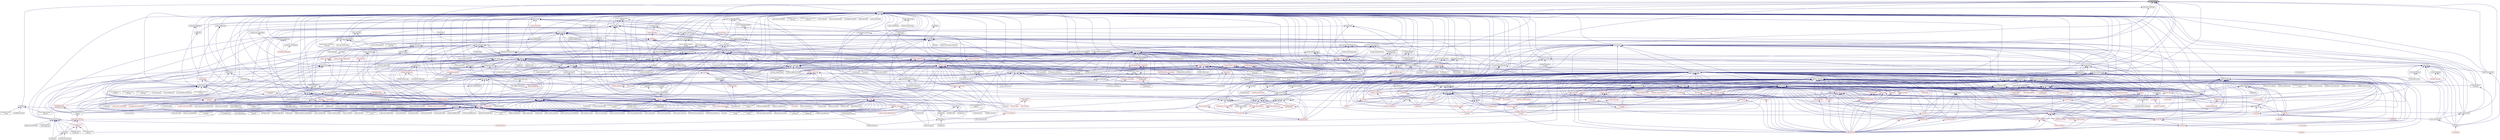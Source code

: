 digraph "is_executor.hpp"
{
  edge [fontname="Helvetica",fontsize="10",labelfontname="Helvetica",labelfontsize="10"];
  node [fontname="Helvetica",fontsize="10",shape=record];
  Node20 [label="is_executor.hpp",height=0.2,width=0.4,color="black", fillcolor="grey75", style="filled", fontcolor="black"];
  Node20 -> Node21 [dir="back",color="midnightblue",fontsize="10",style="solid",fontname="Helvetica"];
  Node21 [label="apply.hpp",height=0.2,width=0.4,color="black", fillcolor="white", style="filled",URL="$d7/d4c/apply_8hpp.html"];
  Node21 -> Node22 [dir="back",color="midnightblue",fontsize="10",style="solid",fontname="Helvetica"];
  Node22 [label="widget.cpp",height=0.2,width=0.4,color="black", fillcolor="white", style="filled",URL="$da/d15/widget_8cpp.html"];
  Node21 -> Node23 [dir="back",color="midnightblue",fontsize="10",style="solid",fontname="Helvetica"];
  Node23 [label="ostream.hpp",height=0.2,width=0.4,color="black", fillcolor="white", style="filled",URL="$d1/d38/ostream_8hpp.html"];
  Node23 -> Node24 [dir="back",color="midnightblue",fontsize="10",style="solid",fontname="Helvetica"];
  Node24 [label="standard_streams.hpp",height=0.2,width=0.4,color="red", fillcolor="white", style="filled",URL="$db/d16/standard__streams_8hpp.html"];
  Node24 -> Node136 [dir="back",color="midnightblue",fontsize="10",style="solid",fontname="Helvetica"];
  Node136 [label="component_module.cpp",height=0.2,width=0.4,color="black", fillcolor="white", style="filled",URL="$da/d41/iostreams_2component__module_8cpp.html"];
  Node24 -> Node137 [dir="back",color="midnightblue",fontsize="10",style="solid",fontname="Helvetica"];
  Node137 [label="standard_streams.cpp",height=0.2,width=0.4,color="black", fillcolor="white", style="filled",URL="$da/d60/standard__streams_8cpp.html"];
  Node23 -> Node136 [dir="back",color="midnightblue",fontsize="10",style="solid",fontname="Helvetica"];
  Node23 -> Node137 [dir="back",color="midnightblue",fontsize="10",style="solid",fontname="Helvetica"];
  Node21 -> Node140 [dir="back",color="midnightblue",fontsize="10",style="solid",fontname="Helvetica"];
  Node140 [label="apply.hpp",height=0.2,width=0.4,color="black", fillcolor="white", style="filled",URL="$d6/d2c/include_2apply_8hpp.html"];
  Node140 -> Node60 [dir="back",color="midnightblue",fontsize="10",style="solid",fontname="Helvetica"];
  Node60 [label="local_channel.cpp",height=0.2,width=0.4,color="black", fillcolor="white", style="filled",URL="$d0/d3e/local__channel_8cpp.html"];
  Node140 -> Node141 [dir="back",color="midnightblue",fontsize="10",style="solid",fontname="Helvetica"];
  Node141 [label="fail_compile_const\l_array_argument.cpp",height=0.2,width=0.4,color="black", fillcolor="white", style="filled",URL="$dc/dba/fail__compile__const__array__argument_8cpp.html"];
  Node140 -> Node142 [dir="back",color="midnightblue",fontsize="10",style="solid",fontname="Helvetica"];
  Node142 [label="succeed_compile_const\l_ref_argument.cpp",height=0.2,width=0.4,color="black", fillcolor="white", style="filled",URL="$d9/dc9/succeed__compile__const__ref__argument_8cpp.html"];
  Node140 -> Node143 [dir="back",color="midnightblue",fontsize="10",style="solid",fontname="Helvetica"];
  Node143 [label="apply_colocated.cpp",height=0.2,width=0.4,color="black", fillcolor="white", style="filled",URL="$d5/dd3/apply__colocated_8cpp.html"];
  Node140 -> Node144 [dir="back",color="midnightblue",fontsize="10",style="solid",fontname="Helvetica"];
  Node144 [label="apply_local.cpp",height=0.2,width=0.4,color="black", fillcolor="white", style="filled",URL="$dd/db5/apply__local_8cpp.html"];
  Node140 -> Node145 [dir="back",color="midnightblue",fontsize="10",style="solid",fontname="Helvetica"];
  Node145 [label="apply_local_executor.cpp",height=0.2,width=0.4,color="black", fillcolor="white", style="filled",URL="$db/d84/apply__local__executor_8cpp.html"];
  Node140 -> Node146 [dir="back",color="midnightblue",fontsize="10",style="solid",fontname="Helvetica"];
  Node146 [label="apply_local_executor\l_v1.cpp",height=0.2,width=0.4,color="black", fillcolor="white", style="filled",URL="$dd/d53/apply__local__executor__v1_8cpp.html"];
  Node140 -> Node147 [dir="back",color="midnightblue",fontsize="10",style="solid",fontname="Helvetica"];
  Node147 [label="apply_remote.cpp",height=0.2,width=0.4,color="black", fillcolor="white", style="filled",URL="$d9/d40/apply__remote_8cpp.html"];
  Node140 -> Node148 [dir="back",color="midnightblue",fontsize="10",style="solid",fontname="Helvetica"];
  Node148 [label="apply_remote_client.cpp",height=0.2,width=0.4,color="black", fillcolor="white", style="filled",URL="$d9/def/apply__remote__client_8cpp.html"];
  Node140 -> Node149 [dir="back",color="midnightblue",fontsize="10",style="solid",fontname="Helvetica"];
  Node149 [label="async_continue.cpp",height=0.2,width=0.4,color="black", fillcolor="white", style="filled",URL="$d4/d19/async__continue_8cpp.html"];
  Node140 -> Node150 [dir="back",color="midnightblue",fontsize="10",style="solid",fontname="Helvetica"];
  Node150 [label="async_continue_cb.cpp",height=0.2,width=0.4,color="black", fillcolor="white", style="filled",URL="$df/d37/async__continue__cb_8cpp.html"];
  Node140 -> Node151 [dir="back",color="midnightblue",fontsize="10",style="solid",fontname="Helvetica"];
  Node151 [label="async_continue_cb_colocated.cpp",height=0.2,width=0.4,color="black", fillcolor="white", style="filled",URL="$dd/dce/async__continue__cb__colocated_8cpp.html"];
  Node140 -> Node152 [dir="back",color="midnightblue",fontsize="10",style="solid",fontname="Helvetica"];
  Node152 [label="async_local.cpp",height=0.2,width=0.4,color="black", fillcolor="white", style="filled",URL="$d3/d4c/async__local_8cpp.html"];
  Node140 -> Node153 [dir="back",color="midnightblue",fontsize="10",style="solid",fontname="Helvetica"];
  Node153 [label="async_local_executor.cpp",height=0.2,width=0.4,color="black", fillcolor="white", style="filled",URL="$d4/dce/async__local__executor_8cpp.html"];
  Node140 -> Node154 [dir="back",color="midnightblue",fontsize="10",style="solid",fontname="Helvetica"];
  Node154 [label="async_local_executor\l_v1.cpp",height=0.2,width=0.4,color="black", fillcolor="white", style="filled",URL="$da/d4a/async__local__executor__v1_8cpp.html"];
  Node140 -> Node155 [dir="back",color="midnightblue",fontsize="10",style="solid",fontname="Helvetica"];
  Node155 [label="channel.cpp",height=0.2,width=0.4,color="black", fillcolor="white", style="filled",URL="$dd/d5f/channel_8cpp.html"];
  Node140 -> Node156 [dir="back",color="midnightblue",fontsize="10",style="solid",fontname="Helvetica"];
  Node156 [label="channel_local.cpp",height=0.2,width=0.4,color="black", fillcolor="white", style="filled",URL="$d6/d3e/channel__local_8cpp.html"];
  Node140 -> Node157 [dir="back",color="midnightblue",fontsize="10",style="solid",fontname="Helvetica"];
  Node157 [label="zero_copy_serialization.cpp",height=0.2,width=0.4,color="black", fillcolor="white", style="filled",URL="$d4/dea/zero__copy__serialization_8cpp.html"];
  Node21 -> Node158 [dir="back",color="midnightblue",fontsize="10",style="solid",fontname="Helvetica"];
  Node158 [label="dataflow.hpp",height=0.2,width=0.4,color="black", fillcolor="white", style="filled",URL="$db/d03/lcos_2dataflow_8hpp.html"];
  Node158 -> Node159 [dir="back",color="midnightblue",fontsize="10",style="solid",fontname="Helvetica"];
  Node159 [label="dataflow.hpp",height=0.2,width=0.4,color="black", fillcolor="white", style="filled",URL="$d6/dd8/dataflow_8hpp.html"];
  Node159 -> Node160 [dir="back",color="midnightblue",fontsize="10",style="solid",fontname="Helvetica"];
  Node160 [label="jacobi_hpx.cpp",height=0.2,width=0.4,color="black", fillcolor="white", style="filled",URL="$d8/d72/jacobi__hpx_8cpp.html"];
  Node159 -> Node161 [dir="back",color="midnightblue",fontsize="10",style="solid",fontname="Helvetica"];
  Node161 [label="interest_calculator.cpp",height=0.2,width=0.4,color="black", fillcolor="white", style="filled",URL="$d2/d86/interest__calculator_8cpp.html"];
  Node159 -> Node162 [dir="back",color="midnightblue",fontsize="10",style="solid",fontname="Helvetica"];
  Node162 [label="target_distribution\l_policy.hpp",height=0.2,width=0.4,color="black", fillcolor="white", style="filled",URL="$d4/d4a/compute_2host_2target__distribution__policy_8hpp.html"];
  Node162 -> Node163 [dir="back",color="midnightblue",fontsize="10",style="solid",fontname="Helvetica"];
  Node163 [label="host.hpp",height=0.2,width=0.4,color="black", fillcolor="white", style="filled",URL="$dd/d78/host_8hpp.html"];
  Node163 -> Node164 [dir="back",color="midnightblue",fontsize="10",style="solid",fontname="Helvetica"];
  Node164 [label="compute.hpp",height=0.2,width=0.4,color="red", fillcolor="white", style="filled",URL="$df/dd0/compute_8hpp.html"];
  Node159 -> Node170 [dir="back",color="midnightblue",fontsize="10",style="solid",fontname="Helvetica"];
  Node170 [label="dataflow.hpp",height=0.2,width=0.4,color="black", fillcolor="white", style="filled",URL="$db/db6/include_2dataflow_8hpp.html"];
  Node170 -> Node171 [dir="back",color="midnightblue",fontsize="10",style="solid",fontname="Helvetica"];
  Node171 [label="lcos.hpp",height=0.2,width=0.4,color="red", fillcolor="white", style="filled",URL="$d5/deb/lcos_8hpp.html"];
  Node171 -> Node27 [dir="back",color="midnightblue",fontsize="10",style="solid",fontname="Helvetica"];
  Node27 [label="allgather_and_gate.cpp",height=0.2,width=0.4,color="black", fillcolor="white", style="filled",URL="$d1/d56/allgather__and__gate_8cpp.html"];
  Node171 -> Node173 [dir="back",color="midnightblue",fontsize="10",style="solid",fontname="Helvetica"];
  Node173 [label="apex_policy_engine\l_active_thread_count.cpp",height=0.2,width=0.4,color="black", fillcolor="white", style="filled",URL="$d5/d01/apex__policy__engine__active__thread__count_8cpp.html"];
  Node171 -> Node174 [dir="back",color="midnightblue",fontsize="10",style="solid",fontname="Helvetica"];
  Node174 [label="apex_policy_engine\l_events.cpp",height=0.2,width=0.4,color="black", fillcolor="white", style="filled",URL="$df/d0f/apex__policy__engine__events_8cpp.html"];
  Node171 -> Node175 [dir="back",color="midnightblue",fontsize="10",style="solid",fontname="Helvetica"];
  Node175 [label="apex_policy_engine\l_periodic.cpp",height=0.2,width=0.4,color="black", fillcolor="white", style="filled",URL="$d5/d7b/apex__policy__engine__periodic_8cpp.html"];
  Node171 -> Node176 [dir="back",color="midnightblue",fontsize="10",style="solid",fontname="Helvetica"];
  Node176 [label="heartbeat.cpp",height=0.2,width=0.4,color="black", fillcolor="white", style="filled",URL="$d8/d98/heartbeat_8cpp.html"];
  Node171 -> Node160 [dir="back",color="midnightblue",fontsize="10",style="solid",fontname="Helvetica"];
  Node171 -> Node60 [dir="back",color="midnightblue",fontsize="10",style="solid",fontname="Helvetica"];
  Node171 -> Node638 [dir="back",color="midnightblue",fontsize="10",style="solid",fontname="Helvetica"];
  Node638 [label="async_action_1813.cpp",height=0.2,width=0.4,color="black", fillcolor="white", style="filled",URL="$db/de6/async__action__1813_8cpp.html"];
  Node171 -> Node640 [dir="back",color="midnightblue",fontsize="10",style="solid",fontname="Helvetica"];
  Node640 [label="broadcast_unwrap_future\l_2885.cpp",height=0.2,width=0.4,color="black", fillcolor="white", style="filled",URL="$da/df6/broadcast__unwrap__future__2885_8cpp.html"];
  Node171 -> Node641 [dir="back",color="midnightblue",fontsize="10",style="solid",fontname="Helvetica"];
  Node641 [label="broadcast_wait_for\l_2822.cpp",height=0.2,width=0.4,color="black", fillcolor="white", style="filled",URL="$dd/de7/broadcast__wait__for__2822_8cpp.html"];
  Node171 -> Node642 [dir="back",color="midnightblue",fontsize="10",style="solid",fontname="Helvetica"];
  Node642 [label="dataflow_791.cpp",height=0.2,width=0.4,color="black", fillcolor="white", style="filled",URL="$d6/da1/dataflow__791_8cpp.html"];
  Node171 -> Node643 [dir="back",color="midnightblue",fontsize="10",style="solid",fontname="Helvetica"];
  Node643 [label="future_range_ambiguity\l_2032.cpp",height=0.2,width=0.4,color="black", fillcolor="white", style="filled",URL="$dc/d4e/future__range__ambiguity__2032_8cpp.html"];
  Node171 -> Node107 [dir="back",color="midnightblue",fontsize="10",style="solid",fontname="Helvetica"];
  Node107 [label="function_serialization\l_728.cpp",height=0.2,width=0.4,color="black", fillcolor="white", style="filled",URL="$d8/db1/function__serialization__728_8cpp.html"];
  Node171 -> Node650 [dir="back",color="midnightblue",fontsize="10",style="solid",fontname="Helvetica"];
  Node650 [label="tuple_serialization\l_803.cpp",height=0.2,width=0.4,color="black", fillcolor="white", style="filled",URL="$de/d61/tuple__serialization__803_8cpp.html"];
  Node171 -> Node651 [dir="back",color="midnightblue",fontsize="10",style="solid",fontname="Helvetica"];
  Node651 [label="zero_copy_parcels_1001.cpp",height=0.2,width=0.4,color="black", fillcolor="white", style="filled",URL="$da/dfd/zero__copy__parcels__1001_8cpp.html"];
  Node171 -> Node653 [dir="back",color="midnightblue",fontsize="10",style="solid",fontname="Helvetica"];
  Node653 [label="find_clients_from_prefix.cpp",height=0.2,width=0.4,color="black", fillcolor="white", style="filled",URL="$dc/d15/find__clients__from__prefix_8cpp.html"];
  Node171 -> Node654 [dir="back",color="midnightblue",fontsize="10",style="solid",fontname="Helvetica"];
  Node654 [label="find_ids_from_prefix.cpp",height=0.2,width=0.4,color="black", fillcolor="white", style="filled",URL="$dc/df3/find__ids__from__prefix_8cpp.html"];
  Node171 -> Node655 [dir="back",color="midnightblue",fontsize="10",style="solid",fontname="Helvetica"];
  Node655 [label="get_colocation_id.cpp",height=0.2,width=0.4,color="black", fillcolor="white", style="filled",URL="$dd/d0d/get__colocation__id_8cpp.html"];
  Node171 -> Node656 [dir="back",color="midnightblue",fontsize="10",style="solid",fontname="Helvetica"];
  Node656 [label="apex_action_count.cpp",height=0.2,width=0.4,color="black", fillcolor="white", style="filled",URL="$d8/de5/apex__action__count_8cpp.html"];
  Node171 -> Node143 [dir="back",color="midnightblue",fontsize="10",style="solid",fontname="Helvetica"];
  Node171 -> Node144 [dir="back",color="midnightblue",fontsize="10",style="solid",fontname="Helvetica"];
  Node171 -> Node145 [dir="back",color="midnightblue",fontsize="10",style="solid",fontname="Helvetica"];
  Node171 -> Node146 [dir="back",color="midnightblue",fontsize="10",style="solid",fontname="Helvetica"];
  Node171 -> Node147 [dir="back",color="midnightblue",fontsize="10",style="solid",fontname="Helvetica"];
  Node171 -> Node148 [dir="back",color="midnightblue",fontsize="10",style="solid",fontname="Helvetica"];
  Node171 -> Node658 [dir="back",color="midnightblue",fontsize="10",style="solid",fontname="Helvetica"];
  Node658 [label="async_cb_colocated.cpp",height=0.2,width=0.4,color="black", fillcolor="white", style="filled",URL="$d7/d7f/async__cb__colocated_8cpp.html"];
  Node171 -> Node659 [dir="back",color="midnightblue",fontsize="10",style="solid",fontname="Helvetica"];
  Node659 [label="async_cb_remote.cpp",height=0.2,width=0.4,color="black", fillcolor="white", style="filled",URL="$da/d88/async__cb__remote_8cpp.html"];
  Node171 -> Node660 [dir="back",color="midnightblue",fontsize="10",style="solid",fontname="Helvetica"];
  Node660 [label="async_cb_remote_client.cpp",height=0.2,width=0.4,color="black", fillcolor="white", style="filled",URL="$d2/d31/async__cb__remote__client_8cpp.html"];
  Node171 -> Node149 [dir="back",color="midnightblue",fontsize="10",style="solid",fontname="Helvetica"];
  Node171 -> Node150 [dir="back",color="midnightblue",fontsize="10",style="solid",fontname="Helvetica"];
  Node171 -> Node151 [dir="back",color="midnightblue",fontsize="10",style="solid",fontname="Helvetica"];
  Node171 -> Node152 [dir="back",color="midnightblue",fontsize="10",style="solid",fontname="Helvetica"];
  Node171 -> Node153 [dir="back",color="midnightblue",fontsize="10",style="solid",fontname="Helvetica"];
  Node171 -> Node154 [dir="back",color="midnightblue",fontsize="10",style="solid",fontname="Helvetica"];
  Node171 -> Node661 [dir="back",color="midnightblue",fontsize="10",style="solid",fontname="Helvetica"];
  Node661 [label="async_remote.cpp",height=0.2,width=0.4,color="black", fillcolor="white", style="filled",URL="$dd/dd8/async__remote_8cpp.html"];
  Node171 -> Node662 [dir="back",color="midnightblue",fontsize="10",style="solid",fontname="Helvetica"];
  Node662 [label="async_remote_client.cpp",height=0.2,width=0.4,color="black", fillcolor="white", style="filled",URL="$d6/d49/async__remote__client_8cpp.html"];
  Node171 -> Node663 [dir="back",color="midnightblue",fontsize="10",style="solid",fontname="Helvetica"];
  Node663 [label="broadcast.cpp",height=0.2,width=0.4,color="black", fillcolor="white", style="filled",URL="$d8/d8b/broadcast_8cpp.html"];
  Node171 -> Node664 [dir="back",color="midnightblue",fontsize="10",style="solid",fontname="Helvetica"];
  Node664 [label="broadcast_apply.cpp",height=0.2,width=0.4,color="black", fillcolor="white", style="filled",URL="$dd/de8/broadcast__apply_8cpp.html"];
  Node171 -> Node155 [dir="back",color="midnightblue",fontsize="10",style="solid",fontname="Helvetica"];
  Node171 -> Node156 [dir="back",color="midnightblue",fontsize="10",style="solid",fontname="Helvetica"];
  Node171 -> Node666 [dir="back",color="midnightblue",fontsize="10",style="solid",fontname="Helvetica"];
  Node666 [label="counting_semaphore.cpp",height=0.2,width=0.4,color="black", fillcolor="white", style="filled",URL="$df/de9/counting__semaphore_8cpp.html"];
  Node171 -> Node667 [dir="back",color="midnightblue",fontsize="10",style="solid",fontname="Helvetica"];
  Node667 [label="fold.cpp",height=0.2,width=0.4,color="black", fillcolor="white", style="filled",URL="$d8/dd8/fold_8cpp.html"];
  Node171 -> Node672 [dir="back",color="midnightblue",fontsize="10",style="solid",fontname="Helvetica"];
  Node672 [label="local_latch.cpp",height=0.2,width=0.4,color="black", fillcolor="white", style="filled",URL="$d4/db4/local__latch_8cpp.html"];
  Node171 -> Node679 [dir="back",color="midnightblue",fontsize="10",style="solid",fontname="Helvetica"];
  Node679 [label="reduce.cpp",height=0.2,width=0.4,color="black", fillcolor="white", style="filled",URL="$d5/d6d/reduce_8cpp.html"];
  Node171 -> Node682 [dir="back",color="midnightblue",fontsize="10",style="solid",fontname="Helvetica"];
  Node682 [label="shared_mutex1.cpp",height=0.2,width=0.4,color="black", fillcolor="white", style="filled",URL="$d8/d57/shared__mutex1_8cpp.html"];
  Node171 -> Node683 [dir="back",color="midnightblue",fontsize="10",style="solid",fontname="Helvetica"];
  Node683 [label="shared_mutex2.cpp",height=0.2,width=0.4,color="black", fillcolor="white", style="filled",URL="$d1/d40/shared__mutex2_8cpp.html"];
  Node171 -> Node684 [dir="back",color="midnightblue",fontsize="10",style="solid",fontname="Helvetica"];
  Node684 [label="sliding_semaphore.cpp",height=0.2,width=0.4,color="black", fillcolor="white", style="filled",URL="$d2/d38/sliding__semaphore_8cpp.html"];
  Node171 -> Node697 [dir="back",color="midnightblue",fontsize="10",style="solid",fontname="Helvetica"];
  Node697 [label="thread_suspension_executor.cpp",height=0.2,width=0.4,color="black", fillcolor="white", style="filled",URL="$de/d9f/thread__suspension__executor_8cpp.html"];
  Node171 -> Node700 [dir="back",color="midnightblue",fontsize="10",style="solid",fontname="Helvetica"];
  Node700 [label="bind_action.cpp",height=0.2,width=0.4,color="black", fillcolor="white", style="filled",URL="$d7/d85/bind__action_8cpp.html"];
  Node159 -> Node701 [dir="back",color="midnightblue",fontsize="10",style="solid",fontname="Helvetica"];
  Node701 [label="local_lcos.hpp",height=0.2,width=0.4,color="black", fillcolor="white", style="filled",URL="$db/d67/local__lcos_8hpp.html"];
  Node701 -> Node210 [dir="back",color="midnightblue",fontsize="10",style="solid",fontname="Helvetica"];
  Node210 [label="template_function_accumulator.hpp",height=0.2,width=0.4,color="red", fillcolor="white", style="filled",URL="$d7/da6/server_2template__function__accumulator_8hpp.html"];
  Node701 -> Node702 [dir="back",color="midnightblue",fontsize="10",style="solid",fontname="Helvetica"];
  Node702 [label="allgather_and_gate.hpp",height=0.2,width=0.4,color="red", fillcolor="white", style="filled",URL="$d9/dbb/allgather__and__gate_8hpp.html"];
  Node702 -> Node27 [dir="back",color="midnightblue",fontsize="10",style="solid",fontname="Helvetica"];
  Node702 -> Node216 [dir="back",color="midnightblue",fontsize="10",style="solid",fontname="Helvetica"];
  Node216 [label="ag_client.cpp",height=0.2,width=0.4,color="black", fillcolor="white", style="filled",URL="$d4/d5d/ag__client_8cpp.html"];
  Node701 -> Node293 [dir="back",color="midnightblue",fontsize="10",style="solid",fontname="Helvetica"];
  Node293 [label="simple_central_tuplespace.hpp",height=0.2,width=0.4,color="red", fillcolor="white", style="filled",URL="$db/d69/server_2simple__central__tuplespace_8hpp.html"];
  Node293 -> Node295 [dir="back",color="midnightblue",fontsize="10",style="solid",fontname="Helvetica"];
  Node295 [label="simple_central_tuplespace.hpp",height=0.2,width=0.4,color="red", fillcolor="white", style="filled",URL="$d0/d4b/stubs_2simple__central__tuplespace_8hpp.html"];
  Node701 -> Node171 [dir="back",color="midnightblue",fontsize="10",style="solid",fontname="Helvetica"];
  Node701 -> Node349 [dir="back",color="midnightblue",fontsize="10",style="solid",fontname="Helvetica"];
  Node349 [label="ignore_while_locked\l_1485.cpp",height=0.2,width=0.4,color="black", fillcolor="white", style="filled",URL="$db/d24/ignore__while__locked__1485_8cpp.html"];
  Node701 -> Node355 [dir="back",color="midnightblue",fontsize="10",style="solid",fontname="Helvetica"];
  Node355 [label="safely_destroy_promise\l_1481.cpp",height=0.2,width=0.4,color="black", fillcolor="white", style="filled",URL="$dd/d62/safely__destroy__promise__1481_8cpp.html"];
  Node701 -> Node404 [dir="back",color="midnightblue",fontsize="10",style="solid",fontname="Helvetica"];
  Node404 [label="await.cpp",height=0.2,width=0.4,color="black", fillcolor="white", style="filled",URL="$d6/d41/await_8cpp.html"];
  Node701 -> Node412 [dir="back",color="midnightblue",fontsize="10",style="solid",fontname="Helvetica"];
  Node412 [label="local_barrier.cpp",height=0.2,width=0.4,color="black", fillcolor="white", style="filled",URL="$d2/db4/tests_2unit_2lcos_2local__barrier_8cpp.html"];
  Node701 -> Node413 [dir="back",color="midnightblue",fontsize="10",style="solid",fontname="Helvetica"];
  Node413 [label="local_dataflow.cpp",height=0.2,width=0.4,color="black", fillcolor="white", style="filled",URL="$d9/d92/local__dataflow_8cpp.html"];
  Node701 -> Node414 [dir="back",color="midnightblue",fontsize="10",style="solid",fontname="Helvetica"];
  Node414 [label="local_dataflow_executor.cpp",height=0.2,width=0.4,color="black", fillcolor="white", style="filled",URL="$d2/d73/local__dataflow__executor_8cpp.html"];
  Node701 -> Node415 [dir="back",color="midnightblue",fontsize="10",style="solid",fontname="Helvetica"];
  Node415 [label="local_dataflow_executor\l_v1.cpp",height=0.2,width=0.4,color="black", fillcolor="white", style="filled",URL="$df/d49/local__dataflow__executor__v1_8cpp.html"];
  Node701 -> Node416 [dir="back",color="midnightblue",fontsize="10",style="solid",fontname="Helvetica"];
  Node416 [label="local_dataflow_std\l_array.cpp",height=0.2,width=0.4,color="black", fillcolor="white", style="filled",URL="$db/dcb/local__dataflow__std__array_8cpp.html"];
  Node701 -> Node672 [dir="back",color="midnightblue",fontsize="10",style="solid",fontname="Helvetica"];
  Node159 -> Node703 [dir="back",color="midnightblue",fontsize="10",style="solid",fontname="Helvetica"];
  Node703 [label="gather.hpp",height=0.2,width=0.4,color="black", fillcolor="white", style="filled",URL="$d8/d2b/gather_8hpp.html"];
  Node703 -> Node205 [dir="back",color="midnightblue",fontsize="10",style="solid",fontname="Helvetica"];
  Node205 [label="1d_stencil_8.cpp",height=0.2,width=0.4,color="black", fillcolor="white", style="filled",URL="$df/de0/1d__stencil__8_8cpp.html"];
  Node703 -> Node171 [dir="back",color="midnightblue",fontsize="10",style="solid",fontname="Helvetica"];
  Node159 -> Node704 [dir="back",color="midnightblue",fontsize="10",style="solid",fontname="Helvetica"];
  Node704 [label="rotate.hpp",height=0.2,width=0.4,color="red", fillcolor="white", style="filled",URL="$da/df0/algorithms_2rotate_8hpp.html"];
  Node704 -> Node706 [dir="back",color="midnightblue",fontsize="10",style="solid",fontname="Helvetica"];
  Node706 [label="algorithm.hpp",height=0.2,width=0.4,color="red", fillcolor="white", style="filled",URL="$de/d55/algorithm_8hpp.html"];
  Node704 -> Node717 [dir="back",color="midnightblue",fontsize="10",style="solid",fontname="Helvetica"];
  Node717 [label="rotate.hpp",height=0.2,width=0.4,color="red", fillcolor="white", style="filled",URL="$da/d1b/container__algorithms_2rotate_8hpp.html"];
  Node159 -> Node718 [dir="back",color="midnightblue",fontsize="10",style="solid",fontname="Helvetica"];
  Node718 [label="sort.hpp",height=0.2,width=0.4,color="red", fillcolor="white", style="filled",URL="$d3/d10/algorithms_2sort_8hpp.html"];
  Node718 -> Node706 [dir="back",color="midnightblue",fontsize="10",style="solid",fontname="Helvetica"];
  Node718 -> Node720 [dir="back",color="midnightblue",fontsize="10",style="solid",fontname="Helvetica"];
  Node720 [label="reduce_by_key.hpp",height=0.2,width=0.4,color="red", fillcolor="white", style="filled",URL="$d9/d4a/reduce__by__key_8hpp.html"];
  Node718 -> Node723 [dir="back",color="midnightblue",fontsize="10",style="solid",fontname="Helvetica"];
  Node723 [label="sort_by_key.hpp",height=0.2,width=0.4,color="red", fillcolor="white", style="filled",URL="$d2/da1/sort__by__key_8hpp.html"];
  Node159 -> Node725 [dir="back",color="midnightblue",fontsize="10",style="solid",fontname="Helvetica"];
  Node725 [label="task_block.hpp",height=0.2,width=0.4,color="black", fillcolor="white", style="filled",URL="$de/db7/task__block_8hpp.html"];
  Node725 -> Node726 [dir="back",color="midnightblue",fontsize="10",style="solid",fontname="Helvetica"];
  Node726 [label="parallel_task_block.hpp",height=0.2,width=0.4,color="red", fillcolor="white", style="filled",URL="$d4/d99/parallel__task__block_8hpp.html"];
  Node159 -> Node727 [dir="back",color="midnightblue",fontsize="10",style="solid",fontname="Helvetica"];
  Node727 [label="foreach_partitioner.hpp",height=0.2,width=0.4,color="black", fillcolor="white", style="filled",URL="$de/deb/foreach__partitioner_8hpp.html"];
  Node727 -> Node728 [dir="back",color="midnightblue",fontsize="10",style="solid",fontname="Helvetica"];
  Node728 [label="copy.hpp",height=0.2,width=0.4,color="red", fillcolor="white", style="filled",URL="$d3/d90/algorithms_2copy_8hpp.html"];
  Node728 -> Node706 [dir="back",color="midnightblue",fontsize="10",style="solid",fontname="Helvetica"];
  Node728 -> Node720 [dir="back",color="midnightblue",fontsize="10",style="solid",fontname="Helvetica"];
  Node728 -> Node731 [dir="back",color="midnightblue",fontsize="10",style="solid",fontname="Helvetica"];
  Node731 [label="remove_copy.hpp",height=0.2,width=0.4,color="red", fillcolor="white", style="filled",URL="$d6/db8/algorithms_2remove__copy_8hpp.html"];
  Node731 -> Node706 [dir="back",color="midnightblue",fontsize="10",style="solid",fontname="Helvetica"];
  Node731 -> Node733 [dir="back",color="midnightblue",fontsize="10",style="solid",fontname="Helvetica"];
  Node733 [label="remove_copy.hpp",height=0.2,width=0.4,color="red", fillcolor="white", style="filled",URL="$d5/d0b/container__algorithms_2remove__copy_8hpp.html"];
  Node728 -> Node734 [dir="back",color="midnightblue",fontsize="10",style="solid",fontname="Helvetica"];
  Node734 [label="reverse.hpp",height=0.2,width=0.4,color="red", fillcolor="white", style="filled",URL="$d2/df8/algorithms_2reverse_8hpp.html"];
  Node734 -> Node706 [dir="back",color="midnightblue",fontsize="10",style="solid",fontname="Helvetica"];
  Node734 -> Node704 [dir="back",color="midnightblue",fontsize="10",style="solid",fontname="Helvetica"];
  Node734 -> Node736 [dir="back",color="midnightblue",fontsize="10",style="solid",fontname="Helvetica"];
  Node736 [label="reverse.hpp",height=0.2,width=0.4,color="red", fillcolor="white", style="filled",URL="$db/dd1/container__algorithms_2reverse_8hpp.html"];
  Node728 -> Node704 [dir="back",color="midnightblue",fontsize="10",style="solid",fontname="Helvetica"];
  Node728 -> Node737 [dir="back",color="midnightblue",fontsize="10",style="solid",fontname="Helvetica"];
  Node737 [label="set_difference.hpp",height=0.2,width=0.4,color="red", fillcolor="white", style="filled",URL="$d9/d20/set__difference_8hpp.html"];
  Node737 -> Node706 [dir="back",color="midnightblue",fontsize="10",style="solid",fontname="Helvetica"];
  Node728 -> Node739 [dir="back",color="midnightblue",fontsize="10",style="solid",fontname="Helvetica"];
  Node739 [label="set_intersection.hpp",height=0.2,width=0.4,color="red", fillcolor="white", style="filled",URL="$d1/dd5/set__intersection_8hpp.html"];
  Node739 -> Node706 [dir="back",color="midnightblue",fontsize="10",style="solid",fontname="Helvetica"];
  Node728 -> Node740 [dir="back",color="midnightblue",fontsize="10",style="solid",fontname="Helvetica"];
  Node740 [label="set_symmetric_difference.hpp",height=0.2,width=0.4,color="red", fillcolor="white", style="filled",URL="$de/da4/set__symmetric__difference_8hpp.html"];
  Node740 -> Node706 [dir="back",color="midnightblue",fontsize="10",style="solid",fontname="Helvetica"];
  Node728 -> Node741 [dir="back",color="midnightblue",fontsize="10",style="solid",fontname="Helvetica"];
  Node741 [label="set_union.hpp",height=0.2,width=0.4,color="red", fillcolor="white", style="filled",URL="$d9/d1a/set__union_8hpp.html"];
  Node741 -> Node706 [dir="back",color="midnightblue",fontsize="10",style="solid",fontname="Helvetica"];
  Node728 -> Node742 [dir="back",color="midnightblue",fontsize="10",style="solid",fontname="Helvetica"];
  Node742 [label="copy.hpp",height=0.2,width=0.4,color="red", fillcolor="white", style="filled",URL="$dc/de5/container__algorithms_2copy_8hpp.html"];
  Node727 -> Node743 [dir="back",color="midnightblue",fontsize="10",style="solid",fontname="Helvetica"];
  Node743 [label="destroy.hpp",height=0.2,width=0.4,color="red", fillcolor="white", style="filled",URL="$df/dd5/destroy_8hpp.html"];
  Node727 -> Node747 [dir="back",color="midnightblue",fontsize="10",style="solid",fontname="Helvetica"];
  Node747 [label="set_operation.hpp",height=0.2,width=0.4,color="black", fillcolor="white", style="filled",URL="$dc/d52/set__operation_8hpp.html"];
  Node747 -> Node737 [dir="back",color="midnightblue",fontsize="10",style="solid",fontname="Helvetica"];
  Node747 -> Node739 [dir="back",color="midnightblue",fontsize="10",style="solid",fontname="Helvetica"];
  Node747 -> Node740 [dir="back",color="midnightblue",fontsize="10",style="solid",fontname="Helvetica"];
  Node747 -> Node741 [dir="back",color="midnightblue",fontsize="10",style="solid",fontname="Helvetica"];
  Node727 -> Node748 [dir="back",color="midnightblue",fontsize="10",style="solid",fontname="Helvetica"];
  Node748 [label="for_each.hpp",height=0.2,width=0.4,color="red", fillcolor="white", style="filled",URL="$d8/d62/algorithms_2for__each_8hpp.html"];
  Node748 -> Node749 [dir="back",color="midnightblue",fontsize="10",style="solid",fontname="Helvetica"];
  Node749 [label="block_allocator.hpp",height=0.2,width=0.4,color="black", fillcolor="white", style="filled",URL="$d9/d7a/block__allocator_8hpp.html"];
  Node749 -> Node163 [dir="back",color="midnightblue",fontsize="10",style="solid",fontname="Helvetica"];
  Node748 -> Node706 [dir="back",color="midnightblue",fontsize="10",style="solid",fontname="Helvetica"];
  Node748 -> Node759 [dir="back",color="midnightblue",fontsize="10",style="solid",fontname="Helvetica"];
  Node759 [label="fill.hpp",height=0.2,width=0.4,color="red", fillcolor="white", style="filled",URL="$d2/d63/algorithms_2fill_8hpp.html"];
  Node759 -> Node706 [dir="back",color="midnightblue",fontsize="10",style="solid",fontname="Helvetica"];
  Node748 -> Node763 [dir="back",color="midnightblue",fontsize="10",style="solid",fontname="Helvetica"];
  Node763 [label="generate.hpp",height=0.2,width=0.4,color="red", fillcolor="white", style="filled",URL="$d5/da9/algorithms_2generate_8hpp.html"];
  Node763 -> Node706 [dir="back",color="midnightblue",fontsize="10",style="solid",fontname="Helvetica"];
  Node763 -> Node766 [dir="back",color="midnightblue",fontsize="10",style="solid",fontname="Helvetica"];
  Node766 [label="generate.hpp",height=0.2,width=0.4,color="red", fillcolor="white", style="filled",URL="$d2/d5d/segmented__algorithms_2generate_8hpp.html"];
  Node748 -> Node767 [dir="back",color="midnightblue",fontsize="10",style="solid",fontname="Helvetica"];
  Node767 [label="lexicographical_compare.hpp",height=0.2,width=0.4,color="red", fillcolor="white", style="filled",URL="$d5/ddd/lexicographical__compare_8hpp.html"];
  Node767 -> Node706 [dir="back",color="midnightblue",fontsize="10",style="solid",fontname="Helvetica"];
  Node748 -> Node720 [dir="back",color="midnightblue",fontsize="10",style="solid",fontname="Helvetica"];
  Node748 -> Node769 [dir="back",color="midnightblue",fontsize="10",style="solid",fontname="Helvetica"];
  Node769 [label="replace.hpp",height=0.2,width=0.4,color="red", fillcolor="white", style="filled",URL="$d6/db6/algorithms_2replace_8hpp.html"];
  Node769 -> Node706 [dir="back",color="midnightblue",fontsize="10",style="solid",fontname="Helvetica"];
  Node769 -> Node771 [dir="back",color="midnightblue",fontsize="10",style="solid",fontname="Helvetica"];
  Node771 [label="replace.hpp",height=0.2,width=0.4,color="red", fillcolor="white", style="filled",URL="$d7/d55/container__algorithms_2replace_8hpp.html"];
  Node748 -> Node734 [dir="back",color="midnightblue",fontsize="10",style="solid",fontname="Helvetica"];
  Node748 -> Node772 [dir="back",color="midnightblue",fontsize="10",style="solid",fontname="Helvetica"];
  Node772 [label="search.hpp",height=0.2,width=0.4,color="red", fillcolor="white", style="filled",URL="$d7/d6f/search_8hpp.html"];
  Node772 -> Node706 [dir="back",color="midnightblue",fontsize="10",style="solid",fontname="Helvetica"];
  Node748 -> Node774 [dir="back",color="midnightblue",fontsize="10",style="solid",fontname="Helvetica"];
  Node774 [label="swap_ranges.hpp",height=0.2,width=0.4,color="red", fillcolor="white", style="filled",URL="$df/d24/swap__ranges_8hpp.html"];
  Node774 -> Node706 [dir="back",color="midnightblue",fontsize="10",style="solid",fontname="Helvetica"];
  Node748 -> Node777 [dir="back",color="midnightblue",fontsize="10",style="solid",fontname="Helvetica"];
  Node777 [label="for_each.hpp",height=0.2,width=0.4,color="red", fillcolor="white", style="filled",URL="$de/daa/segmented__algorithms_2for__each_8hpp.html"];
  Node777 -> Node778 [dir="back",color="midnightblue",fontsize="10",style="solid",fontname="Helvetica"];
  Node778 [label="fill.hpp",height=0.2,width=0.4,color="red", fillcolor="white", style="filled",URL="$de/d82/segmented__algorithms_2fill_8hpp.html"];
  Node748 -> Node779 [dir="back",color="midnightblue",fontsize="10",style="solid",fontname="Helvetica"];
  Node779 [label="numa_allocator.hpp",height=0.2,width=0.4,color="black", fillcolor="white", style="filled",URL="$d7/df0/numa__allocator_8hpp.html"];
  Node779 -> Node287 [dir="back",color="midnightblue",fontsize="10",style="solid",fontname="Helvetica"];
  Node287 [label="transpose_block_numa.cpp",height=0.2,width=0.4,color="black", fillcolor="white", style="filled",URL="$dd/d3b/transpose__block__numa_8cpp.html"];
  Node727 -> Node780 [dir="back",color="midnightblue",fontsize="10",style="solid",fontname="Helvetica"];
  Node780 [label="move.hpp",height=0.2,width=0.4,color="red", fillcolor="white", style="filled",URL="$d4/d71/move_8hpp.html"];
  Node780 -> Node706 [dir="back",color="midnightblue",fontsize="10",style="solid",fontname="Helvetica"];
  Node727 -> Node782 [dir="back",color="midnightblue",fontsize="10",style="solid",fontname="Helvetica"];
  Node782 [label="transform.hpp",height=0.2,width=0.4,color="red", fillcolor="white", style="filled",URL="$d4/d47/algorithms_2transform_8hpp.html"];
  Node782 -> Node789 [dir="back",color="midnightblue",fontsize="10",style="solid",fontname="Helvetica"];
  Node789 [label="transform.hpp",height=0.2,width=0.4,color="red", fillcolor="white", style="filled",URL="$da/dcb/container__algorithms_2transform_8hpp.html"];
  Node782 -> Node790 [dir="back",color="midnightblue",fontsize="10",style="solid",fontname="Helvetica"];
  Node790 [label="transform.hpp",height=0.2,width=0.4,color="red", fillcolor="white", style="filled",URL="$d8/d80/segmented__algorithms_2transform_8hpp.html"];
  Node727 -> Node791 [dir="back",color="midnightblue",fontsize="10",style="solid",fontname="Helvetica"];
  Node791 [label="unique.hpp",height=0.2,width=0.4,color="red", fillcolor="white", style="filled",URL="$d8/d56/algorithms_2unique_8hpp.html"];
  Node791 -> Node794 [dir="back",color="midnightblue",fontsize="10",style="solid",fontname="Helvetica"];
  Node794 [label="unique.hpp",height=0.2,width=0.4,color="red", fillcolor="white", style="filled",URL="$dd/da8/container__algorithms_2unique_8hpp.html"];
  Node159 -> Node795 [dir="back",color="midnightblue",fontsize="10",style="solid",fontname="Helvetica"];
  Node795 [label="partitioner.hpp",height=0.2,width=0.4,color="black", fillcolor="white", style="filled",URL="$d6/d03/parallel_2util_2partitioner_8hpp.html"];
  Node795 -> Node796 [dir="back",color="midnightblue",fontsize="10",style="solid",fontname="Helvetica"];
  Node796 [label="adjacent_difference.hpp",height=0.2,width=0.4,color="red", fillcolor="white", style="filled",URL="$d1/d17/adjacent__difference_8hpp.html"];
  Node795 -> Node800 [dir="back",color="midnightblue",fontsize="10",style="solid",fontname="Helvetica"];
  Node800 [label="adjacent_find.hpp",height=0.2,width=0.4,color="red", fillcolor="white", style="filled",URL="$d6/d68/adjacent__find_8hpp.html"];
  Node800 -> Node706 [dir="back",color="midnightblue",fontsize="10",style="solid",fontname="Helvetica"];
  Node795 -> Node802 [dir="back",color="midnightblue",fontsize="10",style="solid",fontname="Helvetica"];
  Node802 [label="all_any_none.hpp",height=0.2,width=0.4,color="red", fillcolor="white", style="filled",URL="$d8/ddd/all__any__none_8hpp.html"];
  Node802 -> Node706 [dir="back",color="midnightblue",fontsize="10",style="solid",fontname="Helvetica"];
  Node795 -> Node804 [dir="back",color="midnightblue",fontsize="10",style="solid",fontname="Helvetica"];
  Node804 [label="count.hpp",height=0.2,width=0.4,color="red", fillcolor="white", style="filled",URL="$d7/d8f/algorithms_2count_8hpp.html"];
  Node804 -> Node706 [dir="back",color="midnightblue",fontsize="10",style="solid",fontname="Helvetica"];
  Node804 -> Node808 [dir="back",color="midnightblue",fontsize="10",style="solid",fontname="Helvetica"];
  Node808 [label="count.hpp",height=0.2,width=0.4,color="red", fillcolor="white", style="filled",URL="$d9/dd7/segmented__algorithms_2count_8hpp.html"];
  Node795 -> Node747 [dir="back",color="midnightblue",fontsize="10",style="solid",fontname="Helvetica"];
  Node795 -> Node809 [dir="back",color="midnightblue",fontsize="10",style="solid",fontname="Helvetica"];
  Node809 [label="equal.hpp",height=0.2,width=0.4,color="red", fillcolor="white", style="filled",URL="$dc/d0a/equal_8hpp.html"];
  Node809 -> Node706 [dir="back",color="midnightblue",fontsize="10",style="solid",fontname="Helvetica"];
  Node795 -> Node811 [dir="back",color="midnightblue",fontsize="10",style="solid",fontname="Helvetica"];
  Node811 [label="exclusive_scan.hpp",height=0.2,width=0.4,color="red", fillcolor="white", style="filled",URL="$d8/d31/algorithms_2exclusive__scan_8hpp.html"];
  Node811 -> Node816 [dir="back",color="midnightblue",fontsize="10",style="solid",fontname="Helvetica"];
  Node816 [label="exclusive_scan.hpp",height=0.2,width=0.4,color="red", fillcolor="white", style="filled",URL="$d0/d53/segmented__algorithms_2exclusive__scan_8hpp.html"];
  Node816 -> Node817 [dir="back",color="midnightblue",fontsize="10",style="solid",fontname="Helvetica"];
  Node817 [label="transform_exclusive\l_scan.hpp",height=0.2,width=0.4,color="red", fillcolor="white", style="filled",URL="$d2/dda/segmented__algorithms_2transform__exclusive__scan_8hpp.html"];
  Node795 -> Node820 [dir="back",color="midnightblue",fontsize="10",style="solid",fontname="Helvetica"];
  Node820 [label="find.hpp",height=0.2,width=0.4,color="red", fillcolor="white", style="filled",URL="$d5/dc1/algorithms_2find_8hpp.html"];
  Node820 -> Node706 [dir="back",color="midnightblue",fontsize="10",style="solid",fontname="Helvetica"];
  Node820 -> Node822 [dir="back",color="midnightblue",fontsize="10",style="solid",fontname="Helvetica"];
  Node822 [label="find.hpp",height=0.2,width=0.4,color="red", fillcolor="white", style="filled",URL="$d4/d1f/segmented__algorithms_2find_8hpp.html"];
  Node795 -> Node823 [dir="back",color="midnightblue",fontsize="10",style="solid",fontname="Helvetica"];
  Node823 [label="for_loop.hpp",height=0.2,width=0.4,color="red", fillcolor="white", style="filled",URL="$de/dee/for__loop_8hpp.html"];
  Node823 -> Node706 [dir="back",color="midnightblue",fontsize="10",style="solid",fontname="Helvetica"];
  Node795 -> Node825 [dir="back",color="midnightblue",fontsize="10",style="solid",fontname="Helvetica"];
  Node825 [label="includes.hpp",height=0.2,width=0.4,color="red", fillcolor="white", style="filled",URL="$d5/d6e/includes_8hpp.html"];
  Node825 -> Node706 [dir="back",color="midnightblue",fontsize="10",style="solid",fontname="Helvetica"];
  Node795 -> Node826 [dir="back",color="midnightblue",fontsize="10",style="solid",fontname="Helvetica"];
  Node826 [label="inclusive_scan.hpp",height=0.2,width=0.4,color="red", fillcolor="white", style="filled",URL="$da/dbf/algorithms_2inclusive__scan_8hpp.html"];
  Node826 -> Node811 [dir="back",color="midnightblue",fontsize="10",style="solid",fontname="Helvetica"];
  Node826 -> Node720 [dir="back",color="midnightblue",fontsize="10",style="solid",fontname="Helvetica"];
  Node826 -> Node827 [dir="back",color="midnightblue",fontsize="10",style="solid",fontname="Helvetica"];
  Node827 [label="transform_inclusive\l_scan.hpp",height=0.2,width=0.4,color="red", fillcolor="white", style="filled",URL="$d2/dc9/algorithms_2transform__inclusive__scan_8hpp.html"];
  Node827 -> Node828 [dir="back",color="midnightblue",fontsize="10",style="solid",fontname="Helvetica"];
  Node828 [label="transform_exclusive\l_scan.hpp",height=0.2,width=0.4,color="red", fillcolor="white", style="filled",URL="$d6/d4e/algorithms_2transform__exclusive__scan_8hpp.html"];
  Node828 -> Node817 [dir="back",color="midnightblue",fontsize="10",style="solid",fontname="Helvetica"];
  Node827 -> Node829 [dir="back",color="midnightblue",fontsize="10",style="solid",fontname="Helvetica"];
  Node829 [label="transform_inclusive\l_scan.hpp",height=0.2,width=0.4,color="red", fillcolor="white", style="filled",URL="$d7/d20/segmented__algorithms_2transform__inclusive__scan_8hpp.html"];
  Node826 -> Node830 [dir="back",color="midnightblue",fontsize="10",style="solid",fontname="Helvetica"];
  Node830 [label="inclusive_scan.hpp",height=0.2,width=0.4,color="red", fillcolor="white", style="filled",URL="$d8/de5/segmented__algorithms_2inclusive__scan_8hpp.html"];
  Node830 -> Node829 [dir="back",color="midnightblue",fontsize="10",style="solid",fontname="Helvetica"];
  Node795 -> Node831 [dir="back",color="midnightblue",fontsize="10",style="solid",fontname="Helvetica"];
  Node831 [label="is_heap.hpp",height=0.2,width=0.4,color="black", fillcolor="white", style="filled",URL="$df/d5d/algorithms_2is__heap_8hpp.html"];
  Node831 -> Node832 [dir="back",color="midnightblue",fontsize="10",style="solid",fontname="Helvetica"];
  Node832 [label="parallel_is_heap.hpp",height=0.2,width=0.4,color="red", fillcolor="white", style="filled",URL="$da/df8/parallel__is__heap_8hpp.html"];
  Node831 -> Node834 [dir="back",color="midnightblue",fontsize="10",style="solid",fontname="Helvetica"];
  Node834 [label="is_heap.hpp",height=0.2,width=0.4,color="red", fillcolor="white", style="filled",URL="$d1/d17/container__algorithms_2is__heap_8hpp.html"];
  Node834 -> Node832 [dir="back",color="midnightblue",fontsize="10",style="solid",fontname="Helvetica"];
  Node795 -> Node835 [dir="back",color="midnightblue",fontsize="10",style="solid",fontname="Helvetica"];
  Node835 [label="is_partitioned.hpp",height=0.2,width=0.4,color="black", fillcolor="white", style="filled",URL="$d8/dcf/is__partitioned_8hpp.html"];
  Node835 -> Node836 [dir="back",color="midnightblue",fontsize="10",style="solid",fontname="Helvetica"];
  Node836 [label="parallel_is_partitioned.hpp",height=0.2,width=0.4,color="red", fillcolor="white", style="filled",URL="$db/d48/parallel__is__partitioned_8hpp.html"];
  Node835 -> Node706 [dir="back",color="midnightblue",fontsize="10",style="solid",fontname="Helvetica"];
  Node795 -> Node837 [dir="back",color="midnightblue",fontsize="10",style="solid",fontname="Helvetica"];
  Node837 [label="is_sorted.hpp",height=0.2,width=0.4,color="red", fillcolor="white", style="filled",URL="$d7/d12/is__sorted_8hpp.html"];
  Node837 -> Node706 [dir="back",color="midnightblue",fontsize="10",style="solid",fontname="Helvetica"];
  Node795 -> Node767 [dir="back",color="midnightblue",fontsize="10",style="solid",fontname="Helvetica"];
  Node795 -> Node839 [dir="back",color="midnightblue",fontsize="10",style="solid",fontname="Helvetica"];
  Node839 [label="minmax.hpp",height=0.2,width=0.4,color="red", fillcolor="white", style="filled",URL="$d0/d81/algorithms_2minmax_8hpp.html"];
  Node839 -> Node706 [dir="back",color="midnightblue",fontsize="10",style="solid",fontname="Helvetica"];
  Node839 -> Node841 [dir="back",color="midnightblue",fontsize="10",style="solid",fontname="Helvetica"];
  Node841 [label="minmax.hpp",height=0.2,width=0.4,color="red", fillcolor="white", style="filled",URL="$d6/de7/container__algorithms_2minmax_8hpp.html"];
  Node839 -> Node842 [dir="back",color="midnightblue",fontsize="10",style="solid",fontname="Helvetica"];
  Node842 [label="minmax.hpp",height=0.2,width=0.4,color="red", fillcolor="white", style="filled",URL="$db/d7e/segmented__algorithms_2minmax_8hpp.html"];
  Node795 -> Node843 [dir="back",color="midnightblue",fontsize="10",style="solid",fontname="Helvetica"];
  Node843 [label="mismatch.hpp",height=0.2,width=0.4,color="red", fillcolor="white", style="filled",URL="$d8/d5c/mismatch_8hpp.html"];
  Node843 -> Node706 [dir="back",color="midnightblue",fontsize="10",style="solid",fontname="Helvetica"];
  Node843 -> Node767 [dir="back",color="midnightblue",fontsize="10",style="solid",fontname="Helvetica"];
  Node795 -> Node845 [dir="back",color="midnightblue",fontsize="10",style="solid",fontname="Helvetica"];
  Node845 [label="reduce.hpp",height=0.2,width=0.4,color="red", fillcolor="white", style="filled",URL="$d1/da8/parallel_2algorithms_2reduce_8hpp.html"];
  Node845 -> Node846 [dir="back",color="midnightblue",fontsize="10",style="solid",fontname="Helvetica"];
  Node846 [label="reduce.hpp",height=0.2,width=0.4,color="red", fillcolor="white", style="filled",URL="$d8/d1a/parallel_2segmented__algorithms_2reduce_8hpp.html"];
  Node795 -> Node772 [dir="back",color="midnightblue",fontsize="10",style="solid",fontname="Helvetica"];
  Node795 -> Node828 [dir="back",color="midnightblue",fontsize="10",style="solid",fontname="Helvetica"];
  Node795 -> Node827 [dir="back",color="midnightblue",fontsize="10",style="solid",fontname="Helvetica"];
  Node795 -> Node847 [dir="back",color="midnightblue",fontsize="10",style="solid",fontname="Helvetica"];
  Node847 [label="transform_reduce.hpp",height=0.2,width=0.4,color="red", fillcolor="white", style="filled",URL="$d1/da3/algorithms_2transform__reduce_8hpp.html"];
  Node847 -> Node850 [dir="back",color="midnightblue",fontsize="10",style="solid",fontname="Helvetica"];
  Node850 [label="transform_reduce.hpp",height=0.2,width=0.4,color="red", fillcolor="white", style="filled",URL="$d5/da7/segmented__algorithms_2transform__reduce_8hpp.html"];
  Node795 -> Node851 [dir="back",color="midnightblue",fontsize="10",style="solid",fontname="Helvetica"];
  Node851 [label="transform_reduce_binary.hpp",height=0.2,width=0.4,color="red", fillcolor="white", style="filled",URL="$d9/d0f/transform__reduce__binary_8hpp.html"];
  Node159 -> Node852 [dir="back",color="midnightblue",fontsize="10",style="solid",fontname="Helvetica"];
  Node852 [label="partitioner_with_cleanup.hpp",height=0.2,width=0.4,color="black", fillcolor="white", style="filled",URL="$d5/ded/partitioner__with__cleanup_8hpp.html"];
  Node852 -> Node749 [dir="back",color="midnightblue",fontsize="10",style="solid",fontname="Helvetica"];
  Node852 -> Node853 [dir="back",color="midnightblue",fontsize="10",style="solid",fontname="Helvetica"];
  Node853 [label="uninitialized_copy.hpp",height=0.2,width=0.4,color="red", fillcolor="white", style="filled",URL="$dd/d85/uninitialized__copy_8hpp.html"];
  Node852 -> Node855 [dir="back",color="midnightblue",fontsize="10",style="solid",fontname="Helvetica"];
  Node855 [label="uninitialized_default\l_construct.hpp",height=0.2,width=0.4,color="red", fillcolor="white", style="filled",URL="$db/d72/uninitialized__default__construct_8hpp.html"];
  Node852 -> Node857 [dir="back",color="midnightblue",fontsize="10",style="solid",fontname="Helvetica"];
  Node857 [label="uninitialized_fill.hpp",height=0.2,width=0.4,color="red", fillcolor="white", style="filled",URL="$dc/d5a/uninitialized__fill_8hpp.html"];
  Node852 -> Node859 [dir="back",color="midnightblue",fontsize="10",style="solid",fontname="Helvetica"];
  Node859 [label="uninitialized_move.hpp",height=0.2,width=0.4,color="red", fillcolor="white", style="filled",URL="$d5/d93/uninitialized__move_8hpp.html"];
  Node852 -> Node861 [dir="back",color="midnightblue",fontsize="10",style="solid",fontname="Helvetica"];
  Node861 [label="uninitialized_value\l_construct.hpp",height=0.2,width=0.4,color="red", fillcolor="white", style="filled",URL="$d5/dcf/uninitialized__value__construct_8hpp.html"];
  Node159 -> Node863 [dir="back",color="midnightblue",fontsize="10",style="solid",fontname="Helvetica"];
  Node863 [label="scan_partitioner.hpp",height=0.2,width=0.4,color="black", fillcolor="white", style="filled",URL="$dd/d59/scan__partitioner_8hpp.html"];
  Node863 -> Node728 [dir="back",color="midnightblue",fontsize="10",style="solid",fontname="Helvetica"];
  Node863 -> Node811 [dir="back",color="midnightblue",fontsize="10",style="solid",fontname="Helvetica"];
  Node863 -> Node826 [dir="back",color="midnightblue",fontsize="10",style="solid",fontname="Helvetica"];
  Node863 -> Node864 [dir="back",color="midnightblue",fontsize="10",style="solid",fontname="Helvetica"];
  Node864 [label="partition.hpp",height=0.2,width=0.4,color="black", fillcolor="white", style="filled",URL="$db/d01/hpx_2parallel_2algorithms_2partition_8hpp.html"];
  Node864 -> Node865 [dir="back",color="midnightblue",fontsize="10",style="solid",fontname="Helvetica"];
  Node865 [label="parallel_partition.hpp",height=0.2,width=0.4,color="red", fillcolor="white", style="filled",URL="$d5/d82/parallel__partition_8hpp.html"];
  Node864 -> Node869 [dir="back",color="midnightblue",fontsize="10",style="solid",fontname="Helvetica"];
  Node869 [label="partition.hpp",height=0.2,width=0.4,color="red", fillcolor="white", style="filled",URL="$d2/d20/hpx_2parallel_2container__algorithms_2partition_8hpp.html"];
  Node869 -> Node865 [dir="back",color="midnightblue",fontsize="10",style="solid",fontname="Helvetica"];
  Node863 -> Node828 [dir="back",color="midnightblue",fontsize="10",style="solid",fontname="Helvetica"];
  Node863 -> Node827 [dir="back",color="midnightblue",fontsize="10",style="solid",fontname="Helvetica"];
  Node863 -> Node791 [dir="back",color="midnightblue",fontsize="10",style="solid",fontname="Helvetica"];
  Node159 -> Node870 [dir="back",color="midnightblue",fontsize="10",style="solid",fontname="Helvetica"];
  Node870 [label="binpacking_distribution\l_policy.hpp",height=0.2,width=0.4,color="black", fillcolor="white", style="filled",URL="$d8/d02/binpacking__distribution__policy_8hpp.html"];
  Node870 -> Node871 [dir="back",color="midnightblue",fontsize="10",style="solid",fontname="Helvetica"];
  Node871 [label="components.hpp",height=0.2,width=0.4,color="red", fillcolor="white", style="filled",URL="$d2/d8d/components_8hpp.html"];
  Node871 -> Node210 [dir="back",color="midnightblue",fontsize="10",style="solid",fontname="Helvetica"];
  Node871 -> Node702 [dir="back",color="midnightblue",fontsize="10",style="solid",fontname="Helvetica"];
  Node871 -> Node38 [dir="back",color="midnightblue",fontsize="10",style="solid",fontname="Helvetica"];
  Node38 [label="solver.hpp",height=0.2,width=0.4,color="red", fillcolor="white", style="filled",URL="$db/d9a/server_2solver_8hpp.html"];
  Node871 -> Node240 [dir="back",color="midnightblue",fontsize="10",style="solid",fontname="Helvetica"];
  Node240 [label="sine.cpp",height=0.2,width=0.4,color="black", fillcolor="white", style="filled",URL="$d3/d0d/server_2sine_8cpp.html"];
  Node871 -> Node247 [dir="back",color="midnightblue",fontsize="10",style="solid",fontname="Helvetica"];
  Node247 [label="factorial.cpp",height=0.2,width=0.4,color="black", fillcolor="white", style="filled",URL="$d9/d00/factorial_8cpp.html"];
  Node871 -> Node280 [dir="back",color="midnightblue",fontsize="10",style="solid",fontname="Helvetica"];
  Node280 [label="throttle.hpp",height=0.2,width=0.4,color="black", fillcolor="white", style="filled",URL="$db/dc9/server_2throttle_8hpp.html"];
  Node280 -> Node279 [dir="back",color="midnightblue",fontsize="10",style="solid",fontname="Helvetica"];
  Node279 [label="throttle.cpp",height=0.2,width=0.4,color="black", fillcolor="white", style="filled",URL="$de/d56/server_2throttle_8cpp.html"];
  Node280 -> Node281 [dir="back",color="midnightblue",fontsize="10",style="solid",fontname="Helvetica"];
  Node281 [label="throttle.hpp",height=0.2,width=0.4,color="black", fillcolor="white", style="filled",URL="$d5/dec/stubs_2throttle_8hpp.html"];
  Node281 -> Node282 [dir="back",color="midnightblue",fontsize="10",style="solid",fontname="Helvetica"];
  Node282 [label="throttle.hpp",height=0.2,width=0.4,color="black", fillcolor="white", style="filled",URL="$d2/d2e/throttle_8hpp.html"];
  Node282 -> Node283 [dir="back",color="midnightblue",fontsize="10",style="solid",fontname="Helvetica"];
  Node283 [label="throttle.cpp",height=0.2,width=0.4,color="black", fillcolor="white", style="filled",URL="$db/d02/throttle_8cpp.html"];
  Node282 -> Node284 [dir="back",color="midnightblue",fontsize="10",style="solid",fontname="Helvetica"];
  Node284 [label="throttle_client.cpp",height=0.2,width=0.4,color="black", fillcolor="white", style="filled",URL="$d0/db7/throttle__client_8cpp.html"];
  Node871 -> Node284 [dir="back",color="midnightblue",fontsize="10",style="solid",fontname="Helvetica"];
  Node871 -> Node293 [dir="back",color="midnightblue",fontsize="10",style="solid",fontname="Helvetica"];
  Node871 -> Node903 [dir="back",color="midnightblue",fontsize="10",style="solid",fontname="Helvetica"];
  Node903 [label="create_n_components\l_2323.cpp",height=0.2,width=0.4,color="black", fillcolor="white", style="filled",URL="$d9/d8c/create__n__components__2323_8cpp.html"];
  Node871 -> Node638 [dir="back",color="midnightblue",fontsize="10",style="solid",fontname="Helvetica"];
  Node871 -> Node907 [dir="back",color="midnightblue",fontsize="10",style="solid",fontname="Helvetica"];
  Node907 [label="future_serialization\l_1898.cpp",height=0.2,width=0.4,color="black", fillcolor="white", style="filled",URL="$da/dde/future__serialization__1898_8cpp.html"];
  Node871 -> Node653 [dir="back",color="midnightblue",fontsize="10",style="solid",fontname="Helvetica"];
  Node871 -> Node654 [dir="back",color="midnightblue",fontsize="10",style="solid",fontname="Helvetica"];
  Node871 -> Node655 [dir="back",color="midnightblue",fontsize="10",style="solid",fontname="Helvetica"];
  Node871 -> Node912 [dir="back",color="midnightblue",fontsize="10",style="solid",fontname="Helvetica"];
  Node912 [label="distribution_policy\l_executor.cpp",height=0.2,width=0.4,color="black", fillcolor="white", style="filled",URL="$da/d92/distribution__policy__executor_8cpp.html"];
  Node871 -> Node913 [dir="back",color="midnightblue",fontsize="10",style="solid",fontname="Helvetica"];
  Node913 [label="distribution_policy\l_executor_v1.cpp",height=0.2,width=0.4,color="black", fillcolor="white", style="filled",URL="$dd/d43/distribution__policy__executor__v1_8cpp.html"];
  Node871 -> Node143 [dir="back",color="midnightblue",fontsize="10",style="solid",fontname="Helvetica"];
  Node871 -> Node147 [dir="back",color="midnightblue",fontsize="10",style="solid",fontname="Helvetica"];
  Node871 -> Node148 [dir="back",color="midnightblue",fontsize="10",style="solid",fontname="Helvetica"];
  Node871 -> Node658 [dir="back",color="midnightblue",fontsize="10",style="solid",fontname="Helvetica"];
  Node871 -> Node659 [dir="back",color="midnightblue",fontsize="10",style="solid",fontname="Helvetica"];
  Node871 -> Node660 [dir="back",color="midnightblue",fontsize="10",style="solid",fontname="Helvetica"];
  Node871 -> Node151 [dir="back",color="midnightblue",fontsize="10",style="solid",fontname="Helvetica"];
  Node871 -> Node661 [dir="back",color="midnightblue",fontsize="10",style="solid",fontname="Helvetica"];
  Node871 -> Node662 [dir="back",color="midnightblue",fontsize="10",style="solid",fontname="Helvetica"];
  Node871 -> Node155 [dir="back",color="midnightblue",fontsize="10",style="solid",fontname="Helvetica"];
  Node159 -> Node919 [dir="back",color="midnightblue",fontsize="10",style="solid",fontname="Helvetica"];
  Node919 [label="default_distribution\l_policy.hpp",height=0.2,width=0.4,color="black", fillcolor="white", style="filled",URL="$dd/d99/default__distribution__policy_8hpp.html"];
  Node919 -> Node920 [dir="back",color="midnightblue",fontsize="10",style="solid",fontname="Helvetica"];
  Node920 [label="container_distribution\l_policy.hpp",height=0.2,width=0.4,color="red", fillcolor="white", style="filled",URL="$dd/d5c/container__distribution__policy_8hpp.html"];
  Node920 -> Node921 [dir="back",color="midnightblue",fontsize="10",style="solid",fontname="Helvetica"];
  Node921 [label="partitioned_vector\l_decl.hpp",height=0.2,width=0.4,color="red", fillcolor="white", style="filled",URL="$d2/d77/partitioned__vector__decl_8hpp.html"];
  Node921 -> Node922 [dir="back",color="midnightblue",fontsize="10",style="solid",fontname="Helvetica"];
  Node922 [label="partitioned_vector.hpp",height=0.2,width=0.4,color="red", fillcolor="white", style="filled",URL="$dc/d76/components_2containers_2partitioned__vector_2partitioned__vector_8hpp.html"];
  Node922 -> Node923 [dir="back",color="midnightblue",fontsize="10",style="solid",fontname="Helvetica"];
  Node923 [label="coarray.hpp",height=0.2,width=0.4,color="black", fillcolor="white", style="filled",URL="$d0/da7/coarray_8hpp.html"];
  Node923 -> Node924 [dir="back",color="midnightblue",fontsize="10",style="solid",fontname="Helvetica"];
  Node924 [label="coarray.cpp",height=0.2,width=0.4,color="black", fillcolor="white", style="filled",URL="$d8/d2c/coarray_8cpp.html"];
  Node923 -> Node925 [dir="back",color="midnightblue",fontsize="10",style="solid",fontname="Helvetica"];
  Node925 [label="coarray_all_reduce.cpp",height=0.2,width=0.4,color="black", fillcolor="white", style="filled",URL="$da/ddb/coarray__all__reduce_8cpp.html"];
  Node922 -> Node926 [dir="back",color="midnightblue",fontsize="10",style="solid",fontname="Helvetica"];
  Node926 [label="partitioned_vector\l_view.hpp",height=0.2,width=0.4,color="red", fillcolor="white", style="filled",URL="$da/dc2/components_2containers_2partitioned__vector_2partitioned__vector__view_8hpp.html"];
  Node926 -> Node923 [dir="back",color="midnightblue",fontsize="10",style="solid",fontname="Helvetica"];
  Node926 -> Node929 [dir="back",color="midnightblue",fontsize="10",style="solid",fontname="Helvetica"];
  Node929 [label="partitioned_vector\l_subview.cpp",height=0.2,width=0.4,color="black", fillcolor="white", style="filled",URL="$dc/d09/partitioned__vector__subview_8cpp.html"];
  Node926 -> Node930 [dir="back",color="midnightblue",fontsize="10",style="solid",fontname="Helvetica"];
  Node930 [label="partitioned_vector\l_view.cpp",height=0.2,width=0.4,color="black", fillcolor="white", style="filled",URL="$d9/dcf/partitioned__vector__view_8cpp.html"];
  Node921 -> Node938 [dir="back",color="midnightblue",fontsize="10",style="solid",fontname="Helvetica"];
  Node938 [label="partitioned_vector\l_component_impl.hpp",height=0.2,width=0.4,color="red", fillcolor="white", style="filled",URL="$d1/d79/partitioned__vector__component__impl_8hpp.html"];
  Node938 -> Node940 [dir="back",color="midnightblue",fontsize="10",style="solid",fontname="Helvetica"];
  Node940 [label="partitioned_vector\l_impl.hpp",height=0.2,width=0.4,color="black", fillcolor="white", style="filled",URL="$d0/db1/partitioned__vector__impl_8hpp.html"];
  Node940 -> Node922 [dir="back",color="midnightblue",fontsize="10",style="solid",fontname="Helvetica"];
  Node921 -> Node940 [dir="back",color="midnightblue",fontsize="10",style="solid",fontname="Helvetica"];
  Node920 -> Node940 [dir="back",color="midnightblue",fontsize="10",style="solid",fontname="Helvetica"];
  Node920 -> Node945 [dir="back",color="midnightblue",fontsize="10",style="solid",fontname="Helvetica"];
  Node945 [label="unordered_map.hpp",height=0.2,width=0.4,color="red", fillcolor="white", style="filled",URL="$d9/ddf/hpx_2components_2containers_2unordered_2unordered__map_8hpp.html"];
  Node919 -> Node871 [dir="back",color="midnightblue",fontsize="10",style="solid",fontname="Helvetica"];
  Node919 -> Node959 [dir="back",color="midnightblue",fontsize="10",style="solid",fontname="Helvetica"];
  Node959 [label="new.hpp",height=0.2,width=0.4,color="black", fillcolor="white", style="filled",URL="$df/d64/runtime_2components_2new_8hpp.html"];
  Node959 -> Node921 [dir="back",color="midnightblue",fontsize="10",style="solid",fontname="Helvetica"];
  Node959 -> Node940 [dir="back",color="midnightblue",fontsize="10",style="solid",fontname="Helvetica"];
  Node959 -> Node945 [dir="back",color="midnightblue",fontsize="10",style="solid",fontname="Helvetica"];
  Node959 -> Node960 [dir="back",color="midnightblue",fontsize="10",style="solid",fontname="Helvetica"];
  Node960 [label="process.hpp",height=0.2,width=0.4,color="red", fillcolor="white", style="filled",URL="$da/dac/components_2process_2process_8hpp.html"];
  Node959 -> Node871 [dir="back",color="midnightblue",fontsize="10",style="solid",fontname="Helvetica"];
  Node959 -> Node963 [dir="back",color="midnightblue",fontsize="10",style="solid",fontname="Helvetica"];
  Node963 [label="channel.hpp",height=0.2,width=0.4,color="black", fillcolor="white", style="filled",URL="$db/d20/channel_8hpp.html"];
  Node963 -> Node171 [dir="back",color="midnightblue",fontsize="10",style="solid",fontname="Helvetica"];
  Node959 -> Node703 [dir="back",color="midnightblue",fontsize="10",style="solid",fontname="Helvetica"];
  Node959 -> Node964 [dir="back",color="midnightblue",fontsize="10",style="solid",fontname="Helvetica"];
  Node964 [label="latch.hpp",height=0.2,width=0.4,color="red", fillcolor="white", style="filled",URL="$dc/d93/latch_8hpp.html"];
  Node964 -> Node171 [dir="back",color="midnightblue",fontsize="10",style="solid",fontname="Helvetica"];
  Node964 -> Node968 [dir="back",color="midnightblue",fontsize="10",style="solid",fontname="Helvetica"];
  Node968 [label="runtime_impl.cpp",height=0.2,width=0.4,color="black", fillcolor="white", style="filled",URL="$d2/d28/runtime__impl_8cpp.html"];
  Node959 -> Node950 [dir="back",color="midnightblue",fontsize="10",style="solid",fontname="Helvetica"];
  Node950 [label="component_storage.cpp",height=0.2,width=0.4,color="black", fillcolor="white", style="filled",URL="$d4/ddf/component__storage_8cpp.html"];
  Node159 -> Node969 [dir="back",color="midnightblue",fontsize="10",style="solid",fontname="Helvetica"];
  Node969 [label="target_distribution\l_policy.hpp",height=0.2,width=0.4,color="black", fillcolor="white", style="filled",URL="$d3/dec/runtime_2components_2target__distribution__policy_8hpp.html"];
  Node969 -> Node970 [dir="back",color="midnightblue",fontsize="10",style="solid",fontname="Helvetica"];
  Node970 [label="migrate_component.hpp",height=0.2,width=0.4,color="black", fillcolor="white", style="filled",URL="$d2/dd9/migrate__component_8hpp.html"];
  Node970 -> Node871 [dir="back",color="midnightblue",fontsize="10",style="solid",fontname="Helvetica"];
  Node159 -> Node642 [dir="back",color="midnightblue",fontsize="10",style="solid",fontname="Helvetica"];
  Node159 -> Node339 [dir="back",color="midnightblue",fontsize="10",style="solid",fontname="Helvetica"];
  Node339 [label="dataflow_const_functor\l_773.cpp",height=0.2,width=0.4,color="black", fillcolor="white", style="filled",URL="$d3/df2/dataflow__const__functor__773_8cpp.html"];
  Node159 -> Node102 [dir="back",color="midnightblue",fontsize="10",style="solid",fontname="Helvetica"];
  Node102 [label="dataflow_future_swap.cpp",height=0.2,width=0.4,color="black", fillcolor="white", style="filled",URL="$dc/d8c/dataflow__future__swap_8cpp.html"];
  Node159 -> Node103 [dir="back",color="midnightblue",fontsize="10",style="solid",fontname="Helvetica"];
  Node103 [label="dataflow_future_swap2.cpp",height=0.2,width=0.4,color="black", fillcolor="white", style="filled",URL="$d1/db3/dataflow__future__swap2_8cpp.html"];
  Node159 -> Node340 [dir="back",color="midnightblue",fontsize="10",style="solid",fontname="Helvetica"];
  Node340 [label="dataflow_launch_775.cpp",height=0.2,width=0.4,color="black", fillcolor="white", style="filled",URL="$d7/d0d/dataflow__launch__775_8cpp.html"];
  Node159 -> Node342 [dir="back",color="midnightblue",fontsize="10",style="solid",fontname="Helvetica"];
  Node342 [label="dataflow_using_774.cpp",height=0.2,width=0.4,color="black", fillcolor="white", style="filled",URL="$d7/dfa/dataflow__using__774_8cpp.html"];
  Node159 -> Node356 [dir="back",color="midnightblue",fontsize="10",style="solid",fontname="Helvetica"];
  Node356 [label="set_hpx_limit_798.cpp",height=0.2,width=0.4,color="black", fillcolor="white", style="filled",URL="$d2/dfb/set__hpx__limit__798_8cpp.html"];
  Node158 -> Node971 [dir="back",color="midnightblue",fontsize="10",style="solid",fontname="Helvetica"];
  Node971 [label="dataflow.hpp",height=0.2,width=0.4,color="black", fillcolor="white", style="filled",URL="$d8/de2/lcos_2local_2dataflow_8hpp.html"];
  Node971 -> Node159 [dir="back",color="midnightblue",fontsize="10",style="solid",fontname="Helvetica"];
  Node971 -> Node972 [dir="back",color="midnightblue",fontsize="10",style="solid",fontname="Helvetica"];
  Node972 [label="scan.hpp",height=0.2,width=0.4,color="black", fillcolor="white", style="filled",URL="$de/dc0/scan_8hpp.html"];
  Node972 -> Node816 [dir="back",color="midnightblue",fontsize="10",style="solid",fontname="Helvetica"];
  Node972 -> Node830 [dir="back",color="midnightblue",fontsize="10",style="solid",fontname="Helvetica"];
  Node972 -> Node817 [dir="back",color="midnightblue",fontsize="10",style="solid",fontname="Helvetica"];
  Node972 -> Node829 [dir="back",color="midnightblue",fontsize="10",style="solid",fontname="Helvetica"];
  Node971 -> Node973 [dir="back",color="midnightblue",fontsize="10",style="solid",fontname="Helvetica"];
  Node973 [label="transfer.hpp",height=0.2,width=0.4,color="black", fillcolor="white", style="filled",URL="$da/d37/parallel_2segmented__algorithms_2detail_2transfer_8hpp.html"];
  Node973 -> Node974 [dir="back",color="midnightblue",fontsize="10",style="solid",fontname="Helvetica"];
  Node974 [label="transfer.hpp",height=0.2,width=0.4,color="black", fillcolor="white", style="filled",URL="$d2/d1f/parallel_2algorithms_2detail_2transfer_8hpp.html"];
  Node974 -> Node728 [dir="back",color="midnightblue",fontsize="10",style="solid",fontname="Helvetica"];
  Node974 -> Node975 [dir="back",color="midnightblue",fontsize="10",style="solid",fontname="Helvetica"];
  Node975 [label="merge.hpp",height=0.2,width=0.4,color="red", fillcolor="white", style="filled",URL="$d6/dc7/algorithms_2merge_8hpp.html"];
  Node975 -> Node978 [dir="back",color="midnightblue",fontsize="10",style="solid",fontname="Helvetica"];
  Node978 [label="merge.hpp",height=0.2,width=0.4,color="red", fillcolor="white", style="filled",URL="$d1/d93/container__algorithms_2merge_8hpp.html"];
  Node974 -> Node780 [dir="back",color="midnightblue",fontsize="10",style="solid",fontname="Helvetica"];
  Node974 -> Node791 [dir="back",color="midnightblue",fontsize="10",style="solid",fontname="Helvetica"];
  Node158 -> Node864 [dir="back",color="midnightblue",fontsize="10",style="solid",fontname="Helvetica"];
  Node158 -> Node979 [dir="back",color="midnightblue",fontsize="10",style="solid",fontname="Helvetica"];
  Node979 [label="performance_counter\l_set.hpp",height=0.2,width=0.4,color="black", fillcolor="white", style="filled",URL="$db/d5c/performance__counter__set_8hpp.html"];
  Node979 -> Node980 [dir="back",color="midnightblue",fontsize="10",style="solid",fontname="Helvetica"];
  Node980 [label="performance_counters.hpp",height=0.2,width=0.4,color="red", fillcolor="white", style="filled",URL="$d6/dac/performance__counters_8hpp.html"];
  Node980 -> Node173 [dir="back",color="midnightblue",fontsize="10",style="solid",fontname="Helvetica"];
  Node980 -> Node176 [dir="back",color="midnightblue",fontsize="10",style="solid",fontname="Helvetica"];
  Node979 -> Node984 [dir="back",color="midnightblue",fontsize="10",style="solid",fontname="Helvetica"];
  Node984 [label="arithmetics_counter.hpp",height=0.2,width=0.4,color="red", fillcolor="white", style="filled",URL="$d1/d64/arithmetics__counter_8hpp.html"];
  Node984 -> Node986 [dir="back",color="midnightblue",fontsize="10",style="solid",fontname="Helvetica"];
  Node986 [label="arithmetics_counter.cpp",height=0.2,width=0.4,color="black", fillcolor="white", style="filled",URL="$d8/daf/arithmetics__counter_8cpp.html"];
  Node979 -> Node987 [dir="back",color="midnightblue",fontsize="10",style="solid",fontname="Helvetica"];
  Node987 [label="arithmetics_counter\l_extended.hpp",height=0.2,width=0.4,color="red", fillcolor="white", style="filled",URL="$d1/d32/arithmetics__counter__extended_8hpp.html"];
  Node987 -> Node988 [dir="back",color="midnightblue",fontsize="10",style="solid",fontname="Helvetica"];
  Node988 [label="arithmetics_counter\l_extended.cpp",height=0.2,width=0.4,color="black", fillcolor="white", style="filled",URL="$d2/d43/arithmetics__counter__extended_8cpp.html"];
  Node979 -> Node989 [dir="back",color="midnightblue",fontsize="10",style="solid",fontname="Helvetica"];
  Node989 [label="query_counters.hpp",height=0.2,width=0.4,color="black", fillcolor="white", style="filled",URL="$d2/dc4/query__counters_8hpp.html"];
  Node989 -> Node990 [dir="back",color="midnightblue",fontsize="10",style="solid",fontname="Helvetica"];
  Node990 [label="hpx_init.cpp",height=0.2,width=0.4,color="black", fillcolor="white", style="filled",URL="$d6/dfa/hpx__init_8cpp.html"];
  Node989 -> Node991 [dir="back",color="midnightblue",fontsize="10",style="solid",fontname="Helvetica"];
  Node991 [label="runtime.cpp",height=0.2,width=0.4,color="black", fillcolor="white", style="filled",URL="$d3/dc3/runtime_8cpp.html"];
  Node989 -> Node992 [dir="back",color="midnightblue",fontsize="10",style="solid",fontname="Helvetica"];
  Node992 [label="query_counters.cpp",height=0.2,width=0.4,color="black", fillcolor="white", style="filled",URL="$dc/d8d/query__counters_8cpp.html"];
  Node979 -> Node993 [dir="back",color="midnightblue",fontsize="10",style="solid",fontname="Helvetica"];
  Node993 [label="performance_counter\l_set.cpp",height=0.2,width=0.4,color="black", fillcolor="white", style="filled",URL="$dd/dcb/performance__counter__set_8cpp.html"];
  Node21 -> Node994 [dir="back",color="midnightblue",fontsize="10",style="solid",fontname="Helvetica"];
  Node994 [label="parallel_executor.hpp",height=0.2,width=0.4,color="black", fillcolor="white", style="filled",URL="$d8/d39/parallel__executor_8hpp.html"];
  Node994 -> Node995 [dir="back",color="midnightblue",fontsize="10",style="solid",fontname="Helvetica"];
  Node995 [label="execution_policy.hpp",height=0.2,width=0.4,color="black", fillcolor="white", style="filled",URL="$d4/d36/execution__policy_8hpp.html"];
  Node995 -> Node749 [dir="back",color="midnightblue",fontsize="10",style="solid",fontname="Helvetica"];
  Node995 -> Node996 [dir="back",color="midnightblue",fontsize="10",style="solid",fontname="Helvetica"];
  Node996 [label="parallel_execution\l_policy.hpp",height=0.2,width=0.4,color="red", fillcolor="white", style="filled",URL="$d5/ddf/parallel__execution__policy_8hpp.html"];
  Node996 -> Node997 [dir="back",color="midnightblue",fontsize="10",style="solid",fontname="Helvetica"];
  Node997 [label="test_utils.hpp",height=0.2,width=0.4,color="red", fillcolor="white", style="filled",URL="$d2/d18/performance_2parallel__algorithms_2local_2test__utils_8hpp.html"];
  Node996 -> Node998 [dir="back",color="midnightblue",fontsize="10",style="solid",fontname="Helvetica"];
  Node998 [label="test_utils.hpp",height=0.2,width=0.4,color="red", fillcolor="white", style="filled",URL="$d5/d53/unit_2parallel_2algorithms_2test__utils_8hpp.html"];
  Node995 -> Node1000 [dir="back",color="midnightblue",fontsize="10",style="solid",fontname="Helvetica"];
  Node1000 [label="spmd_block.hpp",height=0.2,width=0.4,color="black", fillcolor="white", style="filled",URL="$d7/d72/lcos_2local_2spmd__block_8hpp.html"];
  Node1000 -> Node1001 [dir="back",color="midnightblue",fontsize="10",style="solid",fontname="Helvetica"];
  Node1001 [label="spmd_block.hpp",height=0.2,width=0.4,color="black", fillcolor="white", style="filled",URL="$d0/d37/parallel_2spmd__block_8hpp.html"];
  Node1001 -> Node626 [dir="back",color="midnightblue",fontsize="10",style="solid",fontname="Helvetica"];
  Node626 [label="spmd_block.cpp",height=0.2,width=0.4,color="black", fillcolor="white", style="filled",URL="$d7/dbf/spmd__block_8cpp.html"];
  Node995 -> Node1002 [dir="back",color="midnightblue",fontsize="10",style="solid",fontname="Helvetica"];
  Node1002 [label="spmd_block.hpp",height=0.2,width=0.4,color="black", fillcolor="white", style="filled",URL="$d3/d34/lcos_2spmd__block_8hpp.html"];
  Node1002 -> Node923 [dir="back",color="midnightblue",fontsize="10",style="solid",fontname="Helvetica"];
  Node1002 -> Node1003 [dir="back",color="midnightblue",fontsize="10",style="solid",fontname="Helvetica"];
  Node1003 [label="view_element.hpp",height=0.2,width=0.4,color="red", fillcolor="white", style="filled",URL="$de/d49/view__element_8hpp.html"];
  Node1002 -> Node926 [dir="back",color="midnightblue",fontsize="10",style="solid",fontname="Helvetica"];
  Node1002 -> Node924 [dir="back",color="midnightblue",fontsize="10",style="solid",fontname="Helvetica"];
  Node1002 -> Node925 [dir="back",color="midnightblue",fontsize="10",style="solid",fontname="Helvetica"];
  Node1002 -> Node929 [dir="back",color="midnightblue",fontsize="10",style="solid",fontname="Helvetica"];
  Node1002 -> Node930 [dir="back",color="midnightblue",fontsize="10",style="solid",fontname="Helvetica"];
  Node1002 -> Node931 [dir="back",color="midnightblue",fontsize="10",style="solid",fontname="Helvetica"];
  Node931 [label="partitioned_vector\l_view_iterator.cpp",height=0.2,width=0.4,color="black", fillcolor="white", style="filled",URL="$d6/d94/partitioned__vector__view__iterator_8cpp.html"];
  Node1002 -> Node411 [dir="back",color="midnightblue",fontsize="10",style="solid",fontname="Helvetica"];
  Node411 [label="global_spmd_block.cpp",height=0.2,width=0.4,color="black", fillcolor="white", style="filled",URL="$da/d4f/global__spmd__block_8cpp.html"];
  Node995 -> Node796 [dir="back",color="midnightblue",fontsize="10",style="solid",fontname="Helvetica"];
  Node995 -> Node800 [dir="back",color="midnightblue",fontsize="10",style="solid",fontname="Helvetica"];
  Node995 -> Node802 [dir="back",color="midnightblue",fontsize="10",style="solid",fontname="Helvetica"];
  Node995 -> Node728 [dir="back",color="midnightblue",fontsize="10",style="solid",fontname="Helvetica"];
  Node995 -> Node804 [dir="back",color="midnightblue",fontsize="10",style="solid",fontname="Helvetica"];
  Node995 -> Node743 [dir="back",color="midnightblue",fontsize="10",style="solid",fontname="Helvetica"];
  Node995 -> Node1006 [dir="back",color="midnightblue",fontsize="10",style="solid",fontname="Helvetica"];
  Node1006 [label="dispatch.hpp",height=0.2,width=0.4,color="black", fillcolor="white", style="filled",URL="$dd/dd9/algorithms_2detail_2dispatch_8hpp.html"];
  Node1006 -> Node796 [dir="back",color="midnightblue",fontsize="10",style="solid",fontname="Helvetica"];
  Node1006 -> Node800 [dir="back",color="midnightblue",fontsize="10",style="solid",fontname="Helvetica"];
  Node1006 -> Node802 [dir="back",color="midnightblue",fontsize="10",style="solid",fontname="Helvetica"];
  Node1006 -> Node728 [dir="back",color="midnightblue",fontsize="10",style="solid",fontname="Helvetica"];
  Node1006 -> Node804 [dir="back",color="midnightblue",fontsize="10",style="solid",fontname="Helvetica"];
  Node1006 -> Node743 [dir="back",color="midnightblue",fontsize="10",style="solid",fontname="Helvetica"];
  Node1006 -> Node809 [dir="back",color="midnightblue",fontsize="10",style="solid",fontname="Helvetica"];
  Node1006 -> Node811 [dir="back",color="midnightblue",fontsize="10",style="solid",fontname="Helvetica"];
  Node1006 -> Node759 [dir="back",color="midnightblue",fontsize="10",style="solid",fontname="Helvetica"];
  Node1006 -> Node820 [dir="back",color="midnightblue",fontsize="10",style="solid",fontname="Helvetica"];
  Node1006 -> Node748 [dir="back",color="midnightblue",fontsize="10",style="solid",fontname="Helvetica"];
  Node1006 -> Node823 [dir="back",color="midnightblue",fontsize="10",style="solid",fontname="Helvetica"];
  Node1006 -> Node763 [dir="back",color="midnightblue",fontsize="10",style="solid",fontname="Helvetica"];
  Node1006 -> Node825 [dir="back",color="midnightblue",fontsize="10",style="solid",fontname="Helvetica"];
  Node1006 -> Node826 [dir="back",color="midnightblue",fontsize="10",style="solid",fontname="Helvetica"];
  Node1006 -> Node831 [dir="back",color="midnightblue",fontsize="10",style="solid",fontname="Helvetica"];
  Node1006 -> Node835 [dir="back",color="midnightblue",fontsize="10",style="solid",fontname="Helvetica"];
  Node1006 -> Node837 [dir="back",color="midnightblue",fontsize="10",style="solid",fontname="Helvetica"];
  Node1006 -> Node767 [dir="back",color="midnightblue",fontsize="10",style="solid",fontname="Helvetica"];
  Node1006 -> Node975 [dir="back",color="midnightblue",fontsize="10",style="solid",fontname="Helvetica"];
  Node1006 -> Node839 [dir="back",color="midnightblue",fontsize="10",style="solid",fontname="Helvetica"];
  Node1006 -> Node843 [dir="back",color="midnightblue",fontsize="10",style="solid",fontname="Helvetica"];
  Node1006 -> Node780 [dir="back",color="midnightblue",fontsize="10",style="solid",fontname="Helvetica"];
  Node1006 -> Node864 [dir="back",color="midnightblue",fontsize="10",style="solid",fontname="Helvetica"];
  Node1006 -> Node845 [dir="back",color="midnightblue",fontsize="10",style="solid",fontname="Helvetica"];
  Node1006 -> Node731 [dir="back",color="midnightblue",fontsize="10",style="solid",fontname="Helvetica"];
  Node1006 -> Node769 [dir="back",color="midnightblue",fontsize="10",style="solid",fontname="Helvetica"];
  Node1006 -> Node734 [dir="back",color="midnightblue",fontsize="10",style="solid",fontname="Helvetica"];
  Node1006 -> Node704 [dir="back",color="midnightblue",fontsize="10",style="solid",fontname="Helvetica"];
  Node1006 -> Node772 [dir="back",color="midnightblue",fontsize="10",style="solid",fontname="Helvetica"];
  Node1006 -> Node737 [dir="back",color="midnightblue",fontsize="10",style="solid",fontname="Helvetica"];
  Node1006 -> Node739 [dir="back",color="midnightblue",fontsize="10",style="solid",fontname="Helvetica"];
  Node1006 -> Node740 [dir="back",color="midnightblue",fontsize="10",style="solid",fontname="Helvetica"];
  Node1006 -> Node741 [dir="back",color="midnightblue",fontsize="10",style="solid",fontname="Helvetica"];
  Node1006 -> Node718 [dir="back",color="midnightblue",fontsize="10",style="solid",fontname="Helvetica"];
  Node1006 -> Node774 [dir="back",color="midnightblue",fontsize="10",style="solid",fontname="Helvetica"];
  Node1006 -> Node782 [dir="back",color="midnightblue",fontsize="10",style="solid",fontname="Helvetica"];
  Node1006 -> Node828 [dir="back",color="midnightblue",fontsize="10",style="solid",fontname="Helvetica"];
  Node1006 -> Node827 [dir="back",color="midnightblue",fontsize="10",style="solid",fontname="Helvetica"];
  Node1006 -> Node847 [dir="back",color="midnightblue",fontsize="10",style="solid",fontname="Helvetica"];
  Node1006 -> Node851 [dir="back",color="midnightblue",fontsize="10",style="solid",fontname="Helvetica"];
  Node1006 -> Node853 [dir="back",color="midnightblue",fontsize="10",style="solid",fontname="Helvetica"];
  Node1006 -> Node855 [dir="back",color="midnightblue",fontsize="10",style="solid",fontname="Helvetica"];
  Node1006 -> Node857 [dir="back",color="midnightblue",fontsize="10",style="solid",fontname="Helvetica"];
  Node1006 -> Node859 [dir="back",color="midnightblue",fontsize="10",style="solid",fontname="Helvetica"];
  Node1006 -> Node861 [dir="back",color="midnightblue",fontsize="10",style="solid",fontname="Helvetica"];
  Node1006 -> Node791 [dir="back",color="midnightblue",fontsize="10",style="solid",fontname="Helvetica"];
  Node1006 -> Node808 [dir="back",color="midnightblue",fontsize="10",style="solid",fontname="Helvetica"];
  Node1006 -> Node1007 [dir="back",color="midnightblue",fontsize="10",style="solid",fontname="Helvetica"];
  Node1007 [label="dispatch.hpp",height=0.2,width=0.4,color="black", fillcolor="white", style="filled",URL="$d6/dc5/segmented__algorithms_2detail_2dispatch_8hpp.html"];
  Node1007 -> Node808 [dir="back",color="midnightblue",fontsize="10",style="solid",fontname="Helvetica"];
  Node1007 -> Node1008 [dir="back",color="midnightblue",fontsize="10",style="solid",fontname="Helvetica"];
  Node1008 [label="reduce.hpp",height=0.2,width=0.4,color="black", fillcolor="white", style="filled",URL="$d9/d26/parallel_2segmented__algorithms_2detail_2reduce_8hpp.html"];
  Node1008 -> Node846 [dir="back",color="midnightblue",fontsize="10",style="solid",fontname="Helvetica"];
  Node1008 -> Node850 [dir="back",color="midnightblue",fontsize="10",style="solid",fontname="Helvetica"];
  Node1007 -> Node972 [dir="back",color="midnightblue",fontsize="10",style="solid",fontname="Helvetica"];
  Node1007 -> Node973 [dir="back",color="midnightblue",fontsize="10",style="solid",fontname="Helvetica"];
  Node1007 -> Node816 [dir="back",color="midnightblue",fontsize="10",style="solid",fontname="Helvetica"];
  Node1007 -> Node822 [dir="back",color="midnightblue",fontsize="10",style="solid",fontname="Helvetica"];
  Node1007 -> Node777 [dir="back",color="midnightblue",fontsize="10",style="solid",fontname="Helvetica"];
  Node1007 -> Node766 [dir="back",color="midnightblue",fontsize="10",style="solid",fontname="Helvetica"];
  Node1007 -> Node830 [dir="back",color="midnightblue",fontsize="10",style="solid",fontname="Helvetica"];
  Node1007 -> Node842 [dir="back",color="midnightblue",fontsize="10",style="solid",fontname="Helvetica"];
  Node1007 -> Node846 [dir="back",color="midnightblue",fontsize="10",style="solid",fontname="Helvetica"];
  Node1007 -> Node790 [dir="back",color="midnightblue",fontsize="10",style="solid",fontname="Helvetica"];
  Node1007 -> Node817 [dir="back",color="midnightblue",fontsize="10",style="solid",fontname="Helvetica"];
  Node1007 -> Node829 [dir="back",color="midnightblue",fontsize="10",style="solid",fontname="Helvetica"];
  Node1007 -> Node850 [dir="back",color="midnightblue",fontsize="10",style="solid",fontname="Helvetica"];
  Node1006 -> Node1008 [dir="back",color="midnightblue",fontsize="10",style="solid",fontname="Helvetica"];
  Node1006 -> Node972 [dir="back",color="midnightblue",fontsize="10",style="solid",fontname="Helvetica"];
  Node1006 -> Node973 [dir="back",color="midnightblue",fontsize="10",style="solid",fontname="Helvetica"];
  Node1006 -> Node816 [dir="back",color="midnightblue",fontsize="10",style="solid",fontname="Helvetica"];
  Node1006 -> Node778 [dir="back",color="midnightblue",fontsize="10",style="solid",fontname="Helvetica"];
  Node1006 -> Node822 [dir="back",color="midnightblue",fontsize="10",style="solid",fontname="Helvetica"];
  Node1006 -> Node777 [dir="back",color="midnightblue",fontsize="10",style="solid",fontname="Helvetica"];
  Node1006 -> Node766 [dir="back",color="midnightblue",fontsize="10",style="solid",fontname="Helvetica"];
  Node1006 -> Node830 [dir="back",color="midnightblue",fontsize="10",style="solid",fontname="Helvetica"];
  Node1006 -> Node842 [dir="back",color="midnightblue",fontsize="10",style="solid",fontname="Helvetica"];
  Node1006 -> Node846 [dir="back",color="midnightblue",fontsize="10",style="solid",fontname="Helvetica"];
  Node1006 -> Node790 [dir="back",color="midnightblue",fontsize="10",style="solid",fontname="Helvetica"];
  Node1006 -> Node817 [dir="back",color="midnightblue",fontsize="10",style="solid",fontname="Helvetica"];
  Node1006 -> Node829 [dir="back",color="midnightblue",fontsize="10",style="solid",fontname="Helvetica"];
  Node1006 -> Node850 [dir="back",color="midnightblue",fontsize="10",style="solid",fontname="Helvetica"];
  Node995 -> Node747 [dir="back",color="midnightblue",fontsize="10",style="solid",fontname="Helvetica"];
  Node995 -> Node809 [dir="back",color="midnightblue",fontsize="10",style="solid",fontname="Helvetica"];
  Node995 -> Node811 [dir="back",color="midnightblue",fontsize="10",style="solid",fontname="Helvetica"];
  Node995 -> Node759 [dir="back",color="midnightblue",fontsize="10",style="solid",fontname="Helvetica"];
  Node995 -> Node820 [dir="back",color="midnightblue",fontsize="10",style="solid",fontname="Helvetica"];
  Node995 -> Node748 [dir="back",color="midnightblue",fontsize="10",style="solid",fontname="Helvetica"];
  Node995 -> Node823 [dir="back",color="midnightblue",fontsize="10",style="solid",fontname="Helvetica"];
  Node995 -> Node763 [dir="back",color="midnightblue",fontsize="10",style="solid",fontname="Helvetica"];
  Node995 -> Node825 [dir="back",color="midnightblue",fontsize="10",style="solid",fontname="Helvetica"];
  Node995 -> Node826 [dir="back",color="midnightblue",fontsize="10",style="solid",fontname="Helvetica"];
  Node995 -> Node831 [dir="back",color="midnightblue",fontsize="10",style="solid",fontname="Helvetica"];
  Node995 -> Node835 [dir="back",color="midnightblue",fontsize="10",style="solid",fontname="Helvetica"];
  Node995 -> Node837 [dir="back",color="midnightblue",fontsize="10",style="solid",fontname="Helvetica"];
  Node995 -> Node767 [dir="back",color="midnightblue",fontsize="10",style="solid",fontname="Helvetica"];
  Node995 -> Node975 [dir="back",color="midnightblue",fontsize="10",style="solid",fontname="Helvetica"];
  Node995 -> Node839 [dir="back",color="midnightblue",fontsize="10",style="solid",fontname="Helvetica"];
  Node995 -> Node843 [dir="back",color="midnightblue",fontsize="10",style="solid",fontname="Helvetica"];
  Node995 -> Node780 [dir="back",color="midnightblue",fontsize="10",style="solid",fontname="Helvetica"];
  Node995 -> Node864 [dir="back",color="midnightblue",fontsize="10",style="solid",fontname="Helvetica"];
  Node995 -> Node845 [dir="back",color="midnightblue",fontsize="10",style="solid",fontname="Helvetica"];
  Node995 -> Node731 [dir="back",color="midnightblue",fontsize="10",style="solid",fontname="Helvetica"];
  Node995 -> Node769 [dir="back",color="midnightblue",fontsize="10",style="solid",fontname="Helvetica"];
  Node995 -> Node734 [dir="back",color="midnightblue",fontsize="10",style="solid",fontname="Helvetica"];
  Node995 -> Node704 [dir="back",color="midnightblue",fontsize="10",style="solid",fontname="Helvetica"];
  Node995 -> Node772 [dir="back",color="midnightblue",fontsize="10",style="solid",fontname="Helvetica"];
  Node995 -> Node737 [dir="back",color="midnightblue",fontsize="10",style="solid",fontname="Helvetica"];
  Node995 -> Node739 [dir="back",color="midnightblue",fontsize="10",style="solid",fontname="Helvetica"];
  Node995 -> Node740 [dir="back",color="midnightblue",fontsize="10",style="solid",fontname="Helvetica"];
  Node995 -> Node741 [dir="back",color="midnightblue",fontsize="10",style="solid",fontname="Helvetica"];
  Node995 -> Node718 [dir="back",color="midnightblue",fontsize="10",style="solid",fontname="Helvetica"];
  Node995 -> Node774 [dir="back",color="midnightblue",fontsize="10",style="solid",fontname="Helvetica"];
  Node995 -> Node782 [dir="back",color="midnightblue",fontsize="10",style="solid",fontname="Helvetica"];
  Node995 -> Node828 [dir="back",color="midnightblue",fontsize="10",style="solid",fontname="Helvetica"];
  Node995 -> Node827 [dir="back",color="midnightblue",fontsize="10",style="solid",fontname="Helvetica"];
  Node995 -> Node847 [dir="back",color="midnightblue",fontsize="10",style="solid",fontname="Helvetica"];
  Node995 -> Node851 [dir="back",color="midnightblue",fontsize="10",style="solid",fontname="Helvetica"];
  Node995 -> Node853 [dir="back",color="midnightblue",fontsize="10",style="solid",fontname="Helvetica"];
  Node995 -> Node855 [dir="back",color="midnightblue",fontsize="10",style="solid",fontname="Helvetica"];
  Node995 -> Node857 [dir="back",color="midnightblue",fontsize="10",style="solid",fontname="Helvetica"];
  Node995 -> Node859 [dir="back",color="midnightblue",fontsize="10",style="solid",fontname="Helvetica"];
  Node995 -> Node861 [dir="back",color="midnightblue",fontsize="10",style="solid",fontname="Helvetica"];
  Node995 -> Node791 [dir="back",color="midnightblue",fontsize="10",style="solid",fontname="Helvetica"];
  Node995 -> Node1009 [dir="back",color="midnightblue",fontsize="10",style="solid",fontname="Helvetica"];
  Node1009 [label="timed_executors.hpp",height=0.2,width=0.4,color="black", fillcolor="white", style="filled",URL="$da/d91/timed__executors_8hpp.html"];
  Node1009 -> Node1010 [dir="back",color="midnightblue",fontsize="10",style="solid",fontname="Helvetica"];
  Node1010 [label="timed_execution.hpp",height=0.2,width=0.4,color="black", fillcolor="white", style="filled",URL="$da/dc1/timed__execution_8hpp.html"];
  Node1010 -> Node1011 [dir="back",color="midnightblue",fontsize="10",style="solid",fontname="Helvetica"];
  Node1011 [label="execution.hpp",height=0.2,width=0.4,color="red", fillcolor="white", style="filled",URL="$d7/d7f/execution_8hpp.html"];
  Node1011 -> Node335 [dir="back",color="midnightblue",fontsize="10",style="solid",fontname="Helvetica"];
  Node335 [label="barrier_hang.cpp",height=0.2,width=0.4,color="black", fillcolor="white", style="filled",URL="$dd/d8b/barrier__hang_8cpp.html"];
  Node1010 -> Node1014 [dir="back",color="midnightblue",fontsize="10",style="solid",fontname="Helvetica"];
  Node1014 [label="thread_timed_execution.hpp",height=0.2,width=0.4,color="black", fillcolor="white", style="filled",URL="$dd/dd0/thread__timed__execution_8hpp.html"];
  Node1014 -> Node1011 [dir="back",color="midnightblue",fontsize="10",style="solid",fontname="Helvetica"];
  Node1014 -> Node1015 [dir="back",color="midnightblue",fontsize="10",style="solid",fontname="Helvetica"];
  Node1015 [label="default_executor.hpp",height=0.2,width=0.4,color="black", fillcolor="white", style="filled",URL="$dc/df1/parallel_2executors_2default__executor_8hpp.html"];
  Node1015 -> Node1016 [dir="back",color="midnightblue",fontsize="10",style="solid",fontname="Helvetica"];
  Node1016 [label="executors.hpp",height=0.2,width=0.4,color="red", fillcolor="white", style="filled",URL="$d6/d4e/parallel_2executors_8hpp.html"];
  Node1016 -> Node1011 [dir="back",color="midnightblue",fontsize="10",style="solid",fontname="Helvetica"];
  Node1014 -> Node1018 [dir="back",color="midnightblue",fontsize="10",style="solid",fontname="Helvetica"];
  Node1018 [label="this_thread_executors.hpp",height=0.2,width=0.4,color="red", fillcolor="white", style="filled",URL="$da/d68/parallel_2executors_2this__thread__executors_8hpp.html"];
  Node1018 -> Node1016 [dir="back",color="midnightblue",fontsize="10",style="solid",fontname="Helvetica"];
  Node1014 -> Node1019 [dir="back",color="midnightblue",fontsize="10",style="solid",fontname="Helvetica"];
  Node1019 [label="thread_pool_attached\l_executors.hpp",height=0.2,width=0.4,color="red", fillcolor="white", style="filled",URL="$d8/d41/parallel_2executors_2thread__pool__attached__executors_8hpp.html"];
  Node1019 -> Node1020 [dir="back",color="midnightblue",fontsize="10",style="solid",fontname="Helvetica"];
  Node1020 [label="block_executor.hpp",height=0.2,width=0.4,color="black", fillcolor="white", style="filled",URL="$dc/d6f/block__executor_8hpp.html"];
  Node1020 -> Node749 [dir="back",color="midnightblue",fontsize="10",style="solid",fontname="Helvetica"];
  Node1020 -> Node163 [dir="back",color="midnightblue",fontsize="10",style="solid",fontname="Helvetica"];
  Node1019 -> Node1016 [dir="back",color="midnightblue",fontsize="10",style="solid",fontname="Helvetica"];
  Node1014 -> Node1021 [dir="back",color="midnightblue",fontsize="10",style="solid",fontname="Helvetica"];
  Node1021 [label="thread_pool_executors.hpp",height=0.2,width=0.4,color="red", fillcolor="white", style="filled",URL="$d7/dc4/parallel_2executors_2thread__pool__executors_8hpp.html"];
  Node1021 -> Node1016 [dir="back",color="midnightblue",fontsize="10",style="solid",fontname="Helvetica"];
  Node1014 -> Node1022 [dir="back",color="midnightblue",fontsize="10",style="solid",fontname="Helvetica"];
  Node1022 [label="thread_pool_os_executors.hpp",height=0.2,width=0.4,color="red", fillcolor="white", style="filled",URL="$d7/dab/parallel_2executors_2thread__pool__os__executors_8hpp.html"];
  Node1022 -> Node1016 [dir="back",color="midnightblue",fontsize="10",style="solid",fontname="Helvetica"];
  Node1014 -> Node1009 [dir="back",color="midnightblue",fontsize="10",style="solid",fontname="Helvetica"];
  Node1010 -> Node1009 [dir="back",color="midnightblue",fontsize="10",style="solid",fontname="Helvetica"];
  Node1009 -> Node1023 [dir="back",color="midnightblue",fontsize="10",style="solid",fontname="Helvetica"];
  Node1023 [label="timed_execution_fwd.hpp",height=0.2,width=0.4,color="black", fillcolor="white", style="filled",URL="$df/d4e/timed__execution__fwd_8hpp.html"];
  Node1023 -> Node1010 [dir="back",color="midnightblue",fontsize="10",style="solid",fontname="Helvetica"];
  Node1009 -> Node1016 [dir="back",color="midnightblue",fontsize="10",style="solid",fontname="Helvetica"];
  Node995 -> Node808 [dir="back",color="midnightblue",fontsize="10",style="solid",fontname="Helvetica"];
  Node995 -> Node1007 [dir="back",color="midnightblue",fontsize="10",style="solid",fontname="Helvetica"];
  Node995 -> Node1008 [dir="back",color="midnightblue",fontsize="10",style="solid",fontname="Helvetica"];
  Node995 -> Node972 [dir="back",color="midnightblue",fontsize="10",style="solid",fontname="Helvetica"];
  Node995 -> Node973 [dir="back",color="midnightblue",fontsize="10",style="solid",fontname="Helvetica"];
  Node995 -> Node816 [dir="back",color="midnightblue",fontsize="10",style="solid",fontname="Helvetica"];
  Node995 -> Node778 [dir="back",color="midnightblue",fontsize="10",style="solid",fontname="Helvetica"];
  Node995 -> Node822 [dir="back",color="midnightblue",fontsize="10",style="solid",fontname="Helvetica"];
  Node995 -> Node777 [dir="back",color="midnightblue",fontsize="10",style="solid",fontname="Helvetica"];
  Node995 -> Node766 [dir="back",color="midnightblue",fontsize="10",style="solid",fontname="Helvetica"];
  Node995 -> Node830 [dir="back",color="midnightblue",fontsize="10",style="solid",fontname="Helvetica"];
  Node995 -> Node842 [dir="back",color="midnightblue",fontsize="10",style="solid",fontname="Helvetica"];
  Node995 -> Node846 [dir="back",color="midnightblue",fontsize="10",style="solid",fontname="Helvetica"];
  Node995 -> Node790 [dir="back",color="midnightblue",fontsize="10",style="solid",fontname="Helvetica"];
  Node995 -> Node817 [dir="back",color="midnightblue",fontsize="10",style="solid",fontname="Helvetica"];
  Node995 -> Node829 [dir="back",color="midnightblue",fontsize="10",style="solid",fontname="Helvetica"];
  Node995 -> Node850 [dir="back",color="midnightblue",fontsize="10",style="solid",fontname="Helvetica"];
  Node995 -> Node1001 [dir="back",color="midnightblue",fontsize="10",style="solid",fontname="Helvetica"];
  Node995 -> Node725 [dir="back",color="midnightblue",fontsize="10",style="solid",fontname="Helvetica"];
  Node995 -> Node1024 [dir="back",color="midnightblue",fontsize="10",style="solid",fontname="Helvetica"];
  Node1024 [label="handle_local_exceptions.hpp",height=0.2,width=0.4,color="black", fillcolor="white", style="filled",URL="$dc/df9/handle__local__exceptions_8hpp.html"];
  Node1024 -> Node975 [dir="back",color="midnightblue",fontsize="10",style="solid",fontname="Helvetica"];
  Node1024 -> Node864 [dir="back",color="midnightblue",fontsize="10",style="solid",fontname="Helvetica"];
  Node1024 -> Node718 [dir="back",color="midnightblue",fontsize="10",style="solid",fontname="Helvetica"];
  Node1024 -> Node727 [dir="back",color="midnightblue",fontsize="10",style="solid",fontname="Helvetica"];
  Node1024 -> Node795 [dir="back",color="midnightblue",fontsize="10",style="solid",fontname="Helvetica"];
  Node1024 -> Node852 [dir="back",color="midnightblue",fontsize="10",style="solid",fontname="Helvetica"];
  Node1024 -> Node863 [dir="back",color="midnightblue",fontsize="10",style="solid",fontname="Helvetica"];
  Node995 -> Node1025 [dir="back",color="midnightblue",fontsize="10",style="solid",fontname="Helvetica"];
  Node1025 [label="handle_remote_exceptions.hpp",height=0.2,width=0.4,color="black", fillcolor="white", style="filled",URL="$d2/d13/handle__remote__exceptions_8hpp.html"];
  Node1025 -> Node808 [dir="back",color="midnightblue",fontsize="10",style="solid",fontname="Helvetica"];
  Node1025 -> Node1007 [dir="back",color="midnightblue",fontsize="10",style="solid",fontname="Helvetica"];
  Node1025 -> Node973 [dir="back",color="midnightblue",fontsize="10",style="solid",fontname="Helvetica"];
  Node1025 -> Node822 [dir="back",color="midnightblue",fontsize="10",style="solid",fontname="Helvetica"];
  Node1025 -> Node777 [dir="back",color="midnightblue",fontsize="10",style="solid",fontname="Helvetica"];
  Node1025 -> Node766 [dir="back",color="midnightblue",fontsize="10",style="solid",fontname="Helvetica"];
  Node1025 -> Node842 [dir="back",color="midnightblue",fontsize="10",style="solid",fontname="Helvetica"];
  Node1025 -> Node846 [dir="back",color="midnightblue",fontsize="10",style="solid",fontname="Helvetica"];
  Node1025 -> Node790 [dir="back",color="midnightblue",fontsize="10",style="solid",fontname="Helvetica"];
  Node1025 -> Node850 [dir="back",color="midnightblue",fontsize="10",style="solid",fontname="Helvetica"];
  Node995 -> Node727 [dir="back",color="midnightblue",fontsize="10",style="solid",fontname="Helvetica"];
  Node995 -> Node779 [dir="back",color="midnightblue",fontsize="10",style="solid",fontname="Helvetica"];
  Node995 -> Node795 [dir="back",color="midnightblue",fontsize="10",style="solid",fontname="Helvetica"];
  Node995 -> Node852 [dir="back",color="midnightblue",fontsize="10",style="solid",fontname="Helvetica"];
  Node995 -> Node863 [dir="back",color="midnightblue",fontsize="10",style="solid",fontname="Helvetica"];
  Node995 -> Node335 [dir="back",color="midnightblue",fontsize="10",style="solid",fontname="Helvetica"];
  Node995 -> Node930 [dir="back",color="midnightblue",fontsize="10",style="solid",fontname="Helvetica"];
  Node995 -> Node626 [dir="back",color="midnightblue",fontsize="10",style="solid",fontname="Helvetica"];
  Node994 -> Node1009 [dir="back",color="midnightblue",fontsize="10",style="solid",fontname="Helvetica"];
  Node994 -> Node1016 [dir="back",color="midnightblue",fontsize="10",style="solid",fontname="Helvetica"];
  Node21 -> Node1026 [dir="back",color="midnightblue",fontsize="10",style="solid",fontname="Helvetica"];
  Node1026 [label="sequenced_executor.hpp",height=0.2,width=0.4,color="black", fillcolor="white", style="filled",URL="$d2/dea/sequenced__executor_8hpp.html"];
  Node1026 -> Node995 [dir="back",color="midnightblue",fontsize="10",style="solid",fontname="Helvetica"];
  Node1026 -> Node1009 [dir="back",color="midnightblue",fontsize="10",style="solid",fontname="Helvetica"];
  Node1026 -> Node1016 [dir="back",color="midnightblue",fontsize="10",style="solid",fontname="Helvetica"];
  Node21 -> Node1027 [dir="back",color="midnightblue",fontsize="10",style="solid",fontname="Helvetica"];
  Node1027 [label="thread_execution.hpp",height=0.2,width=0.4,color="black", fillcolor="white", style="filled",URL="$da/d8f/thread__execution_8hpp.html"];
  Node1027 -> Node1011 [dir="back",color="midnightblue",fontsize="10",style="solid",fontname="Helvetica"];
  Node1027 -> Node1015 [dir="back",color="midnightblue",fontsize="10",style="solid",fontname="Helvetica"];
  Node1027 -> Node1028 [dir="back",color="midnightblue",fontsize="10",style="solid",fontname="Helvetica"];
  Node1028 [label="service_executors.hpp",height=0.2,width=0.4,color="red", fillcolor="white", style="filled",URL="$db/d5e/parallel_2executors_2service__executors_8hpp.html"];
  Node1028 -> Node1016 [dir="back",color="midnightblue",fontsize="10",style="solid",fontname="Helvetica"];
  Node1028 -> Node1029 [dir="back",color="midnightblue",fontsize="10",style="solid",fontname="Helvetica"];
  Node1029 [label="run_as_os_thread.hpp",height=0.2,width=0.4,color="red", fillcolor="white", style="filled",URL="$dc/d43/run__as__os__thread_8hpp.html"];
  Node1029 -> Node1038 [dir="back",color="midnightblue",fontsize="10",style="solid",fontname="Helvetica"];
  Node1038 [label="child_component.cpp",height=0.2,width=0.4,color="black", fillcolor="white", style="filled",URL="$df/dd7/child__component_8cpp.html"];
  Node1027 -> Node1018 [dir="back",color="midnightblue",fontsize="10",style="solid",fontname="Helvetica"];
  Node1027 -> Node1019 [dir="back",color="midnightblue",fontsize="10",style="solid",fontname="Helvetica"];
  Node1027 -> Node1021 [dir="back",color="midnightblue",fontsize="10",style="solid",fontname="Helvetica"];
  Node1027 -> Node1022 [dir="back",color="midnightblue",fontsize="10",style="solid",fontname="Helvetica"];
  Node21 -> Node990 [dir="back",color="midnightblue",fontsize="10",style="solid",fontname="Helvetica"];
  Node21 -> Node1040 [dir="back",color="midnightblue",fontsize="10",style="solid",fontname="Helvetica"];
  Node1040 [label="composable_guard.cpp",height=0.2,width=0.4,color="black", fillcolor="white", style="filled",URL="$d7/d2d/src_2lcos_2local_2composable__guard_8cpp.html"];
  Node21 -> Node1041 [dir="back",color="midnightblue",fontsize="10",style="solid",fontname="Helvetica"];
  Node1041 [label="performance_counter\l_stub.cpp",height=0.2,width=0.4,color="black", fillcolor="white", style="filled",URL="$df/db0/performance__counter__stub_8cpp.html"];
  Node21 -> Node1042 [dir="back",color="midnightblue",fontsize="10",style="solid",fontname="Helvetica"];
  Node1042 [label="addressing_service.cpp",height=0.2,width=0.4,color="black", fillcolor="white", style="filled",URL="$d7/d38/addressing__service_8cpp.html"];
  Node21 -> Node1043 [dir="back",color="midnightblue",fontsize="10",style="solid",fontname="Helvetica"];
  Node1043 [label="primary_namespace.cpp",height=0.2,width=0.4,color="black", fillcolor="white", style="filled",URL="$d3/dfe/primary__namespace_8cpp.html"];
  Node21 -> Node1044 [dir="back",color="midnightblue",fontsize="10",style="solid",fontname="Helvetica"];
  Node1044 [label="runtime_support_server.cpp",height=0.2,width=0.4,color="black", fillcolor="white", style="filled",URL="$de/d5c/runtime__support__server_8cpp.html"];
  Node21 -> Node1045 [dir="back",color="midnightblue",fontsize="10",style="solid",fontname="Helvetica"];
  Node1045 [label="memory_block_stubs.cpp",height=0.2,width=0.4,color="black", fillcolor="white", style="filled",URL="$d2/df8/memory__block__stubs_8cpp.html"];
  Node21 -> Node1046 [dir="back",color="midnightblue",fontsize="10",style="solid",fontname="Helvetica"];
  Node1046 [label="memory_stub.cpp",height=0.2,width=0.4,color="black", fillcolor="white", style="filled",URL="$de/ddf/memory__stub_8cpp.html"];
  Node21 -> Node1047 [dir="back",color="midnightblue",fontsize="10",style="solid",fontname="Helvetica"];
  Node1047 [label="runtime_support_stubs.cpp",height=0.2,width=0.4,color="black", fillcolor="white", style="filled",URL="$d8/d9f/runtime__support__stubs_8cpp.html"];
  Node21 -> Node1048 [dir="back",color="midnightblue",fontsize="10",style="solid",fontname="Helvetica"];
  Node1048 [label="get_locality_name.cpp",height=0.2,width=0.4,color="black", fillcolor="white", style="filled",URL="$da/d6f/get__locality__name_8cpp.html"];
  Node21 -> Node1049 [dir="back",color="midnightblue",fontsize="10",style="solid",fontname="Helvetica"];
  Node1049 [label="trigger_lco.cpp",height=0.2,width=0.4,color="black", fillcolor="white", style="filled",URL="$d4/dec/trigger__lco_8cpp.html"];
  Node21 -> Node666 [dir="back",color="midnightblue",fontsize="10",style="solid",fontname="Helvetica"];
  Node21 -> Node682 [dir="back",color="midnightblue",fontsize="10",style="solid",fontname="Helvetica"];
  Node21 -> Node683 [dir="back",color="midnightblue",fontsize="10",style="solid",fontname="Helvetica"];
  Node21 -> Node684 [dir="back",color="midnightblue",fontsize="10",style="solid",fontname="Helvetica"];
  Node20 -> Node1050 [dir="back",color="midnightblue",fontsize="10",style="solid",fontname="Helvetica"];
  Node1050 [label="async.hpp",height=0.2,width=0.4,color="black", fillcolor="white", style="filled",URL="$d5/d2c/async_8hpp.html"];
  Node1050 -> Node41 [dir="back",color="midnightblue",fontsize="10",style="solid",fontname="Helvetica"];
  Node41 [label="stencil_iterator.cpp",height=0.2,width=0.4,color="black", fillcolor="white", style="filled",URL="$d6/de1/server_2stencil__iterator_8cpp.html"];
  Node1050 -> Node21 [dir="back",color="midnightblue",fontsize="10",style="solid",fontname="Helvetica"];
  Node1050 -> Node940 [dir="back",color="midnightblue",fontsize="10",style="solid",fontname="Helvetica"];
  Node1050 -> Node23 [dir="back",color="midnightblue",fontsize="10",style="solid",fontname="Helvetica"];
  Node1050 -> Node1051 [dir="back",color="midnightblue",fontsize="10",style="solid",fontname="Helvetica"];
  Node1051 [label="child.hpp",height=0.2,width=0.4,color="black", fillcolor="white", style="filled",URL="$d5/dcf/child_8hpp.html"];
  Node1051 -> Node960 [dir="back",color="midnightblue",fontsize="10",style="solid",fontname="Helvetica"];
  Node1051 -> Node1038 [dir="back",color="midnightblue",fontsize="10",style="solid",fontname="Helvetica"];
  Node1050 -> Node1052 [dir="back",color="midnightblue",fontsize="10",style="solid",fontname="Helvetica"];
  Node1052 [label="async.hpp",height=0.2,width=0.4,color="black", fillcolor="white", style="filled",URL="$d4/d59/include_2async_8hpp.html"];
  Node1052 -> Node26 [dir="back",color="midnightblue",fontsize="10",style="solid",fontname="Helvetica"];
  Node26 [label="allgather.cpp",height=0.2,width=0.4,color="black", fillcolor="white", style="filled",URL="$d7/d06/allgather_8cpp.html"];
  Node1052 -> Node27 [dir="back",color="midnightblue",fontsize="10",style="solid",fontname="Helvetica"];
  Node1052 -> Node1053 [dir="back",color="midnightblue",fontsize="10",style="solid",fontname="Helvetica"];
  Node1053 [label="apex_fibonacci.cpp",height=0.2,width=0.4,color="black", fillcolor="white", style="filled",URL="$de/de1/apex__fibonacci_8cpp.html"];
  Node1052 -> Node173 [dir="back",color="midnightblue",fontsize="10",style="solid",fontname="Helvetica"];
  Node1052 -> Node174 [dir="back",color="midnightblue",fontsize="10",style="solid",fontname="Helvetica"];
  Node1052 -> Node175 [dir="back",color="midnightblue",fontsize="10",style="solid",fontname="Helvetica"];
  Node1052 -> Node237 [dir="back",color="midnightblue",fontsize="10",style="solid",fontname="Helvetica"];
  Node237 [label="nqueen.hpp",height=0.2,width=0.4,color="red", fillcolor="white", style="filled",URL="$da/dfd/stubs_2nqueen_8hpp.html"];
  Node1052 -> Node45 [dir="back",color="midnightblue",fontsize="10",style="solid",fontname="Helvetica"];
  Node45 [label="1d_wave_equation.cpp",height=0.2,width=0.4,color="black", fillcolor="white", style="filled",URL="$da/dab/1d__wave__equation_8cpp.html"];
  Node1052 -> Node247 [dir="back",color="midnightblue",fontsize="10",style="solid",fontname="Helvetica"];
  Node1052 -> Node1054 [dir="back",color="midnightblue",fontsize="10",style="solid",fontname="Helvetica"];
  Node1054 [label="fibonacci.cpp",height=0.2,width=0.4,color="black", fillcolor="white", style="filled",URL="$d9/d89/fibonacci_8cpp.html"];
  Node1052 -> Node1055 [dir="back",color="midnightblue",fontsize="10",style="solid",fontname="Helvetica"];
  Node1055 [label="fibonacci_one.cpp",height=0.2,width=0.4,color="black", fillcolor="white", style="filled",URL="$d8/d78/fibonacci__one_8cpp.html"];
  Node1052 -> Node1056 [dir="back",color="midnightblue",fontsize="10",style="solid",fontname="Helvetica"];
  Node1056 [label="print_to_console.cpp",height=0.2,width=0.4,color="black", fillcolor="white", style="filled",URL="$d7/de6/print__to__console_8cpp.html"];
  Node1052 -> Node253 [dir="back",color="midnightblue",fontsize="10",style="solid",fontname="Helvetica"];
  Node253 [label="quicksort.cpp",height=0.2,width=0.4,color="black", fillcolor="white", style="filled",URL="$d3/d1e/quicksort_8cpp.html"];
  Node1052 -> Node63 [dir="back",color="midnightblue",fontsize="10",style="solid",fontname="Helvetica"];
  Node63 [label="sierpinski.cpp",height=0.2,width=0.4,color="black", fillcolor="white", style="filled",URL="$d3/d7e/sierpinski_8cpp.html"];
  Node1052 -> Node260 [dir="back",color="midnightblue",fontsize="10",style="solid",fontname="Helvetica"];
  Node260 [label="random_mem_access.hpp",height=0.2,width=0.4,color="red", fillcolor="white", style="filled",URL="$d3/d32/stubs_2random__mem__access_8hpp.html"];
  Node1052 -> Node266 [dir="back",color="midnightblue",fontsize="10",style="solid",fontname="Helvetica"];
  Node266 [label="interpolator.cpp",height=0.2,width=0.4,color="black", fillcolor="white", style="filled",URL="$d5/d02/interpolator_8cpp.html"];
  Node1052 -> Node295 [dir="back",color="midnightblue",fontsize="10",style="solid",fontname="Helvetica"];
  Node1052 -> Node171 [dir="back",color="midnightblue",fontsize="10",style="solid",fontname="Helvetica"];
  Node1052 -> Node75 [dir="back",color="midnightblue",fontsize="10",style="solid",fontname="Helvetica"];
  Node75 [label="future_overhead.cpp",height=0.2,width=0.4,color="black", fillcolor="white", style="filled",URL="$d3/d79/future__overhead_8cpp.html"];
  Node1052 -> Node83 [dir="back",color="midnightblue",fontsize="10",style="solid",fontname="Helvetica"];
  Node83 [label="spinlock_overhead1.cpp",height=0.2,width=0.4,color="black", fillcolor="white", style="filled",URL="$d0/d32/spinlock__overhead1_8cpp.html"];
  Node1052 -> Node84 [dir="back",color="midnightblue",fontsize="10",style="solid",fontname="Helvetica"];
  Node84 [label="spinlock_overhead2.cpp",height=0.2,width=0.4,color="black", fillcolor="white", style="filled",URL="$de/d55/spinlock__overhead2_8cpp.html"];
  Node1052 -> Node97 [dir="back",color="midnightblue",fontsize="10",style="solid",fontname="Helvetica"];
  Node97 [label="pingpong_performance.cpp",height=0.2,width=0.4,color="black", fillcolor="white", style="filled",URL="$de/d03/pingpong__performance_8cpp.html"];
  Node1052 -> Node1057 [dir="back",color="midnightblue",fontsize="10",style="solid",fontname="Helvetica"];
  Node1057 [label="async_deferred_1523.cpp",height=0.2,width=0.4,color="black", fillcolor="white", style="filled",URL="$da/d8e/async__deferred__1523_8cpp.html"];
  Node1052 -> Node898 [dir="back",color="midnightblue",fontsize="10",style="solid",fontname="Helvetica"];
  Node898 [label="component_action_move\l_semantics.cpp",height=0.2,width=0.4,color="black", fillcolor="white", style="filled",URL="$d4/d20/component__action__move__semantics_8cpp.html"];
  Node1052 -> Node1058 [dir="back",color="midnightblue",fontsize="10",style="solid",fontname="Helvetica"];
  Node1058 [label="make_continuation_1615.cpp",height=0.2,width=0.4,color="black", fillcolor="white", style="filled",URL="$d4/d2c/make__continuation__1615_8cpp.html"];
  Node1052 -> Node1059 [dir="back",color="midnightblue",fontsize="10",style="solid",fontname="Helvetica"];
  Node1059 [label="plain_action_1550.cpp",height=0.2,width=0.4,color="black", fillcolor="white", style="filled",URL="$d0/dff/plain__action__1550_8cpp.html"];
  Node1052 -> Node881 [dir="back",color="midnightblue",fontsize="10",style="solid",fontname="Helvetica"];
  Node881 [label="plain_action_move_semantics.cpp",height=0.2,width=0.4,color="black", fillcolor="white", style="filled",URL="$db/d0f/plain__action__move__semantics_8cpp.html"];
  Node1052 -> Node903 [dir="back",color="midnightblue",fontsize="10",style="solid",fontname="Helvetica"];
  Node1052 -> Node638 [dir="back",color="midnightblue",fontsize="10",style="solid",fontname="Helvetica"];
  Node1052 -> Node333 [dir="back",color="midnightblue",fontsize="10",style="solid",fontname="Helvetica"];
  Node333 [label="async_callback_with\l_bound_callback.cpp",height=0.2,width=0.4,color="black", fillcolor="white", style="filled",URL="$d2/dae/async__callback__with__bound__callback_8cpp.html"];
  Node1052 -> Node882 [dir="back",color="midnightblue",fontsize="10",style="solid",fontname="Helvetica"];
  Node882 [label="future_hang_on_get\l_629.cpp",height=0.2,width=0.4,color="black", fillcolor="white", style="filled",URL="$d6/dfd/future__hang__on__get__629_8cpp.html"];
  Node1052 -> Node883 [dir="back",color="midnightblue",fontsize="10",style="solid",fontname="Helvetica"];
  Node883 [label="future_hang_on_then\l_629.cpp",height=0.2,width=0.4,color="black", fillcolor="white", style="filled",URL="$d1/ddc/future__hang__on__then__629_8cpp.html"];
  Node1052 -> Node884 [dir="back",color="midnightblue",fontsize="10",style="solid",fontname="Helvetica"];
  Node884 [label="future_hang_on_wait\l_with_callback_629.cpp",height=0.2,width=0.4,color="black", fillcolor="white", style="filled",URL="$d0/d0e/future__hang__on__wait__with__callback__629_8cpp.html"];
  Node1052 -> Node107 [dir="back",color="midnightblue",fontsize="10",style="solid",fontname="Helvetica"];
  Node1052 -> Node650 [dir="back",color="midnightblue",fontsize="10",style="solid",fontname="Helvetica"];
  Node1052 -> Node651 [dir="back",color="midnightblue",fontsize="10",style="solid",fontname="Helvetica"];
  Node1052 -> Node393 [dir="back",color="midnightblue",fontsize="10",style="solid",fontname="Helvetica"];
  Node393 [label="managed_refcnt_checker.hpp",height=0.2,width=0.4,color="red", fillcolor="white", style="filled",URL="$d3/d77/stubs_2managed__refcnt__checker_8hpp.html"];
  Node1052 -> Node396 [dir="back",color="midnightblue",fontsize="10",style="solid",fontname="Helvetica"];
  Node396 [label="simple_refcnt_checker.hpp",height=0.2,width=0.4,color="red", fillcolor="white", style="filled",URL="$da/d8e/stubs_2simple__refcnt__checker_8hpp.html"];
  Node1052 -> Node110 [dir="back",color="midnightblue",fontsize="10",style="solid",fontname="Helvetica"];
  Node110 [label="credit_exhaustion.cpp",height=0.2,width=0.4,color="black", fillcolor="white", style="filled",URL="$d6/d80/credit__exhaustion_8cpp.html"];
  Node1052 -> Node653 [dir="back",color="midnightblue",fontsize="10",style="solid",fontname="Helvetica"];
  Node1052 -> Node654 [dir="back",color="midnightblue",fontsize="10",style="solid",fontname="Helvetica"];
  Node1052 -> Node655 [dir="back",color="midnightblue",fontsize="10",style="solid",fontname="Helvetica"];
  Node1052 -> Node656 [dir="back",color="midnightblue",fontsize="10",style="solid",fontname="Helvetica"];
  Node1052 -> Node912 [dir="back",color="midnightblue",fontsize="10",style="solid",fontname="Helvetica"];
  Node1052 -> Node913 [dir="back",color="midnightblue",fontsize="10",style="solid",fontname="Helvetica"];
  Node1052 -> Node658 [dir="back",color="midnightblue",fontsize="10",style="solid",fontname="Helvetica"];
  Node1052 -> Node659 [dir="back",color="midnightblue",fontsize="10",style="solid",fontname="Helvetica"];
  Node1052 -> Node660 [dir="back",color="midnightblue",fontsize="10",style="solid",fontname="Helvetica"];
  Node1052 -> Node149 [dir="back",color="midnightblue",fontsize="10",style="solid",fontname="Helvetica"];
  Node1052 -> Node150 [dir="back",color="midnightblue",fontsize="10",style="solid",fontname="Helvetica"];
  Node1052 -> Node151 [dir="back",color="midnightblue",fontsize="10",style="solid",fontname="Helvetica"];
  Node1052 -> Node152 [dir="back",color="midnightblue",fontsize="10",style="solid",fontname="Helvetica"];
  Node1052 -> Node153 [dir="back",color="midnightblue",fontsize="10",style="solid",fontname="Helvetica"];
  Node1052 -> Node154 [dir="back",color="midnightblue",fontsize="10",style="solid",fontname="Helvetica"];
  Node1052 -> Node661 [dir="back",color="midnightblue",fontsize="10",style="solid",fontname="Helvetica"];
  Node1052 -> Node662 [dir="back",color="midnightblue",fontsize="10",style="solid",fontname="Helvetica"];
  Node1052 -> Node404 [dir="back",color="midnightblue",fontsize="10",style="solid",fontname="Helvetica"];
  Node1052 -> Node1034 [dir="back",color="midnightblue",fontsize="10",style="solid",fontname="Helvetica"];
  Node1034 [label="future_wait.cpp",height=0.2,width=0.4,color="black", fillcolor="white", style="filled",URL="$d6/d2f/future__wait_8cpp.html"];
  Node1052 -> Node697 [dir="back",color="midnightblue",fontsize="10",style="solid",fontname="Helvetica"];
  Node1052 -> Node700 [dir="back",color="midnightblue",fontsize="10",style="solid",fontname="Helvetica"];
  Node1052 -> Node1037 [dir="back",color="midnightblue",fontsize="10",style="solid",fontname="Helvetica"];
  Node1037 [label="unwrap.cpp",height=0.2,width=0.4,color="black", fillcolor="white", style="filled",URL="$df/d62/unwrap_8cpp.html"];
  Node1050 -> Node831 [dir="back",color="midnightblue",fontsize="10",style="solid",fontname="Helvetica"];
  Node1050 -> Node864 [dir="back",color="midnightblue",fontsize="10",style="solid",fontname="Helvetica"];
  Node1050 -> Node994 [dir="back",color="midnightblue",fontsize="10",style="solid",fontname="Helvetica"];
  Node1050 -> Node1026 [dir="back",color="midnightblue",fontsize="10",style="solid",fontname="Helvetica"];
  Node1050 -> Node1027 [dir="back",color="midnightblue",fontsize="10",style="solid",fontname="Helvetica"];
  Node1050 -> Node725 [dir="back",color="midnightblue",fontsize="10",style="solid",fontname="Helvetica"];
  Node1050 -> Node1024 [dir="back",color="midnightblue",fontsize="10",style="solid",fontname="Helvetica"];
  Node1050 -> Node1060 [dir="back",color="midnightblue",fontsize="10",style="solid",fontname="Helvetica"];
  Node1060 [label="memory_block.hpp",height=0.2,width=0.4,color="black", fillcolor="white", style="filled",URL="$d2/d7e/stubs_2memory__block_8hpp.html"];
  Node1060 -> Node1061 [dir="back",color="midnightblue",fontsize="10",style="solid",fontname="Helvetica"];
  Node1061 [label="memory_block.hpp",height=0.2,width=0.4,color="black", fillcolor="white", style="filled",URL="$d6/d1f/memory__block_8hpp.html"];
  Node1061 -> Node871 [dir="back",color="midnightblue",fontsize="10",style="solid",fontname="Helvetica"];
  Node1060 -> Node1045 [dir="back",color="midnightblue",fontsize="10",style="solid",fontname="Helvetica"];
  Node1050 -> Node1062 [dir="back",color="midnightblue",fontsize="10",style="solid",fontname="Helvetica"];
  Node1062 [label="runtime_support.hpp",height=0.2,width=0.4,color="black", fillcolor="white", style="filled",URL="$da/d56/stubs_2runtime__support_8hpp.html"];
  Node1062 -> Node237 [dir="back",color="midnightblue",fontsize="10",style="solid",fontname="Helvetica"];
  Node1062 -> Node260 [dir="back",color="midnightblue",fontsize="10",style="solid",fontname="Helvetica"];
  Node1062 -> Node1063 [dir="back",color="midnightblue",fontsize="10",style="solid",fontname="Helvetica"];
  Node1063 [label="client.hpp",height=0.2,width=0.4,color="red", fillcolor="white", style="filled",URL="$de/da5/include_2client_8hpp.html"];
  Node1063 -> Node270 [dir="back",color="midnightblue",fontsize="10",style="solid",fontname="Helvetica"];
  Node270 [label="partition3d.hpp",height=0.2,width=0.4,color="black", fillcolor="white", style="filled",URL="$d1/d50/partition3d_8hpp.html"];
  Node270 -> Node266 [dir="back",color="midnightblue",fontsize="10",style="solid",fontname="Helvetica"];
  Node270 -> Node271 [dir="back",color="midnightblue",fontsize="10",style="solid",fontname="Helvetica"];
  Node271 [label="interpolator.hpp",height=0.2,width=0.4,color="red", fillcolor="white", style="filled",URL="$dc/d3b/interpolator_8hpp.html"];
  Node271 -> Node266 [dir="back",color="midnightblue",fontsize="10",style="solid",fontname="Helvetica"];
  Node1063 -> Node282 [dir="back",color="midnightblue",fontsize="10",style="solid",fontname="Helvetica"];
  Node1063 -> Node1064 [dir="back",color="midnightblue",fontsize="10",style="solid",fontname="Helvetica"];
  Node1064 [label="simple_mobile_object.hpp",height=0.2,width=0.4,color="black", fillcolor="white", style="filled",URL="$dc/d2c/simple__mobile__object_8hpp.html"];
  Node1064 -> Node111 [dir="back",color="midnightblue",fontsize="10",style="solid",fontname="Helvetica"];
  Node111 [label="local_address_rebind.cpp",height=0.2,width=0.4,color="black", fillcolor="white", style="filled",URL="$d1/d4f/local__address__rebind_8cpp.html"];
  Node1062 -> Node871 [dir="back",color="midnightblue",fontsize="10",style="solid",fontname="Helvetica"];
  Node1062 -> Node1065 [dir="back",color="midnightblue",fontsize="10",style="solid",fontname="Helvetica"];
  Node1065 [label="runtime_support.hpp",height=0.2,width=0.4,color="red", fillcolor="white", style="filled",URL="$d0/d0d/runtime__support_8hpp.html"];
  Node1065 -> Node871 [dir="back",color="midnightblue",fontsize="10",style="solid",fontname="Helvetica"];
  Node1065 -> Node990 [dir="back",color="midnightblue",fontsize="10",style="solid",fontname="Helvetica"];
  Node1065 -> Node1067 [dir="back",color="midnightblue",fontsize="10",style="solid",fontname="Helvetica"];
  Node1067 [label="action_invocation_counter.cpp",height=0.2,width=0.4,color="black", fillcolor="white", style="filled",URL="$de/dea/action__invocation__counter_8cpp.html"];
  Node1065 -> Node1068 [dir="back",color="midnightblue",fontsize="10",style="solid",fontname="Helvetica"];
  Node1068 [label="component_instance\l_counter.cpp",height=0.2,width=0.4,color="black", fillcolor="white", style="filled",URL="$d7/d0f/component__instance__counter_8cpp.html"];
  Node1065 -> Node1069 [dir="back",color="midnightblue",fontsize="10",style="solid",fontname="Helvetica"];
  Node1069 [label="pre_main.cpp",height=0.2,width=0.4,color="black", fillcolor="white", style="filled",URL="$d8/d4e/pre__main_8cpp.html"];
  Node1065 -> Node991 [dir="back",color="midnightblue",fontsize="10",style="solid",fontname="Helvetica"];
  Node1065 -> Node968 [dir="back",color="midnightblue",fontsize="10",style="solid",fontname="Helvetica"];
  Node1062 -> Node1072 [dir="back",color="midnightblue",fontsize="10",style="solid",fontname="Helvetica"];
  Node1072 [label="copy_component.hpp",height=0.2,width=0.4,color="black", fillcolor="white", style="filled",URL="$d7/d13/server_2copy__component_8hpp.html"];
  Node1072 -> Node1073 [dir="back",color="midnightblue",fontsize="10",style="solid",fontname="Helvetica"];
  Node1073 [label="copy_component.hpp",height=0.2,width=0.4,color="black", fillcolor="white", style="filled",URL="$d4/ddd/copy__component_8hpp.html"];
  Node1073 -> Node921 [dir="back",color="midnightblue",fontsize="10",style="solid",fontname="Helvetica"];
  Node1073 -> Node940 [dir="back",color="midnightblue",fontsize="10",style="solid",fontname="Helvetica"];
  Node1073 -> Node945 [dir="back",color="midnightblue",fontsize="10",style="solid",fontname="Helvetica"];
  Node1073 -> Node871 [dir="back",color="midnightblue",fontsize="10",style="solid",fontname="Helvetica"];
  Node1062 -> Node1074 [dir="back",color="midnightblue",fontsize="10",style="solid",fontname="Helvetica"];
  Node1074 [label="migrate_component.hpp",height=0.2,width=0.4,color="red", fillcolor="white", style="filled",URL="$db/dae/server_2migrate__component_8hpp.html"];
  Node1074 -> Node970 [dir="back",color="midnightblue",fontsize="10",style="solid",fontname="Helvetica"];
  Node1062 -> Node1075 [dir="back",color="midnightblue",fontsize="10",style="solid",fontname="Helvetica"];
  Node1075 [label="get_ptr.hpp",height=0.2,width=0.4,color="black", fillcolor="white", style="filled",URL="$d0/d2c/get__ptr_8hpp.html"];
  Node1075 -> Node938 [dir="back",color="midnightblue",fontsize="10",style="solid",fontname="Helvetica"];
  Node1075 -> Node921 [dir="back",color="midnightblue",fontsize="10",style="solid",fontname="Helvetica"];
  Node1075 -> Node940 [dir="back",color="midnightblue",fontsize="10",style="solid",fontname="Helvetica"];
  Node1075 -> Node1076 [dir="back",color="midnightblue",fontsize="10",style="solid",fontname="Helvetica"];
  Node1076 [label="partition_unordered\l_map_component.hpp",height=0.2,width=0.4,color="red", fillcolor="white", style="filled",URL="$d8/df3/partition__unordered__map__component_8hpp.html"];
  Node1076 -> Node945 [dir="back",color="midnightblue",fontsize="10",style="solid",fontname="Helvetica"];
  Node1075 -> Node945 [dir="back",color="midnightblue",fontsize="10",style="solid",fontname="Helvetica"];
  Node1075 -> Node871 [dir="back",color="midnightblue",fontsize="10",style="solid",fontname="Helvetica"];
  Node1075 -> Node1072 [dir="back",color="midnightblue",fontsize="10",style="solid",fontname="Helvetica"];
  Node1075 -> Node1074 [dir="back",color="midnightblue",fontsize="10",style="solid",fontname="Helvetica"];
  Node1062 -> Node1078 [dir="back",color="midnightblue",fontsize="10",style="solid",fontname="Helvetica"];
  Node1078 [label="counters.cpp",height=0.2,width=0.4,color="black", fillcolor="white", style="filled",URL="$d5/d4d/counters_8cpp.html"];
  Node1062 -> Node1079 [dir="back",color="midnightblue",fontsize="10",style="solid",fontname="Helvetica"];
  Node1079 [label="interface.cpp",height=0.2,width=0.4,color="black", fillcolor="white", style="filled",URL="$db/db7/interface_8cpp.html"];
  Node1062 -> Node1080 [dir="back",color="midnightblue",fontsize="10",style="solid",fontname="Helvetica"];
  Node1080 [label="locality_namespace\l_server.cpp",height=0.2,width=0.4,color="black", fillcolor="white", style="filled",URL="$d5/d0d/locality__namespace__server_8cpp.html"];
  Node1062 -> Node1081 [dir="back",color="midnightblue",fontsize="10",style="solid",fontname="Helvetica"];
  Node1081 [label="route.cpp",height=0.2,width=0.4,color="black", fillcolor="white", style="filled",URL="$df/d54/route_8cpp.html"];
  Node1062 -> Node1082 [dir="back",color="midnightblue",fontsize="10",style="solid",fontname="Helvetica"];
  Node1082 [label="destroy_component.cpp",height=0.2,width=0.4,color="black", fillcolor="white", style="filled",URL="$da/dc0/destroy__component_8cpp.html"];
  Node1062 -> Node1044 [dir="back",color="midnightblue",fontsize="10",style="solid",fontname="Helvetica"];
  Node1062 -> Node1047 [dir="back",color="midnightblue",fontsize="10",style="solid",fontname="Helvetica"];
  Node1062 -> Node1083 [dir="back",color="midnightblue",fontsize="10",style="solid",fontname="Helvetica"];
  Node1083 [label="name.cpp",height=0.2,width=0.4,color="black", fillcolor="white", style="filled",URL="$d3/d43/name_8cpp.html"];
  Node1050 -> Node950 [dir="back",color="midnightblue",fontsize="10",style="solid",fontname="Helvetica"];
  Node1050 -> Node1084 [dir="back",color="midnightblue",fontsize="10",style="solid",fontname="Helvetica"];
  Node1084 [label="get_host_targets.cpp",height=0.2,width=0.4,color="black", fillcolor="white", style="filled",URL="$d0/df4/get__host__targets_8cpp.html"];
  Node1050 -> Node990 [dir="back",color="midnightblue",fontsize="10",style="solid",fontname="Helvetica"];
  Node1050 -> Node1085 [dir="back",color="midnightblue",fontsize="10",style="solid",fontname="Helvetica"];
  Node1085 [label="barrier_node.cpp",height=0.2,width=0.4,color="black", fillcolor="white", style="filled",URL="$d7/da8/barrier__node_8cpp.html"];
  Node1050 -> Node1041 [dir="back",color="midnightblue",fontsize="10",style="solid",fontname="Helvetica"];
  Node1050 -> Node1086 [dir="back",color="midnightblue",fontsize="10",style="solid",fontname="Helvetica"];
  Node1086 [label="hosted_component_namespace.cpp",height=0.2,width=0.4,color="black", fillcolor="white", style="filled",URL="$da/d68/hosted__component__namespace_8cpp.html"];
  Node1050 -> Node1087 [dir="back",color="midnightblue",fontsize="10",style="solid",fontname="Helvetica"];
  Node1087 [label="hosted_locality_namespace.cpp",height=0.2,width=0.4,color="black", fillcolor="white", style="filled",URL="$d4/d5f/hosted__locality__namespace_8cpp.html"];
  Node1050 -> Node1088 [dir="back",color="midnightblue",fontsize="10",style="solid",fontname="Helvetica"];
  Node1088 [label="primary_namespace_server.cpp",height=0.2,width=0.4,color="black", fillcolor="white", style="filled",URL="$dd/de5/primary__namespace__server_8cpp.html"];
  Node1050 -> Node1089 [dir="back",color="midnightblue",fontsize="10",style="solid",fontname="Helvetica"];
  Node1089 [label="symbol_namespace.cpp",height=0.2,width=0.4,color="black", fillcolor="white", style="filled",URL="$dc/d91/symbol__namespace_8cpp.html"];
  Node1050 -> Node1090 [dir="back",color="midnightblue",fontsize="10",style="solid",fontname="Helvetica"];
  Node1090 [label="console_error_sink.cpp",height=0.2,width=0.4,color="black", fillcolor="white", style="filled",URL="$dc/de2/console__error__sink_8cpp.html"];
  Node1050 -> Node1045 [dir="back",color="midnightblue",fontsize="10",style="solid",fontname="Helvetica"];
  Node1050 -> Node1046 [dir="back",color="midnightblue",fontsize="10",style="solid",fontname="Helvetica"];
  Node1050 -> Node1047 [dir="back",color="midnightblue",fontsize="10",style="solid",fontname="Helvetica"];
  Node1050 -> Node1048 [dir="back",color="midnightblue",fontsize="10",style="solid",fontname="Helvetica"];
  Node1050 -> Node334 [dir="back",color="midnightblue",fontsize="10",style="solid",fontname="Helvetica"];
  Node334 [label="async_unwrap_1037.cpp",height=0.2,width=0.4,color="black", fillcolor="white", style="filled",URL="$d4/d13/async__unwrap__1037_8cpp.html"];
  Node1050 -> Node1064 [dir="back",color="midnightblue",fontsize="10",style="solid",fontname="Helvetica"];
  Node20 -> Node1020 [dir="back",color="midnightblue",fontsize="10",style="solid",fontname="Helvetica"];
  Node20 -> Node1091 [dir="back",color="midnightblue",fontsize="10",style="solid",fontname="Helvetica"];
  Node1091 [label="default_executor.hpp",height=0.2,width=0.4,color="black", fillcolor="white", style="filled",URL="$dc/db6/compute_2host_2default__executor_8hpp.html"];
  Node1091 -> Node163 [dir="back",color="midnightblue",fontsize="10",style="solid",fontname="Helvetica"];
  Node20 -> Node1092 [dir="back",color="midnightblue",fontsize="10",style="solid",fontname="Helvetica"];
  Node1092 [label="traits.hpp",height=0.2,width=0.4,color="black", fillcolor="white", style="filled",URL="$d7/db8/include_2traits_8hpp.html"];
  Node1092 -> Node643 [dir="back",color="midnightblue",fontsize="10",style="solid",fontname="Helvetica"];
  Node1092 -> Node957 [dir="back",color="midnightblue",fontsize="10",style="solid",fontname="Helvetica"];
  Node957 [label="unordered_map.cpp",height=0.2,width=0.4,color="black", fillcolor="white", style="filled",URL="$d1/d75/unordered__map_8cpp.html"];
  Node1092 -> Node658 [dir="back",color="midnightblue",fontsize="10",style="solid",fontname="Helvetica"];
  Node1092 -> Node943 [dir="back",color="midnightblue",fontsize="10",style="solid",fontname="Helvetica"];
  Node943 [label="partitioned_vector\l_iter.cpp",height=0.2,width=0.4,color="black", fillcolor="white", style="filled",URL="$dc/ddf/partitioned__vector__iter_8cpp.html"];
  Node20 -> Node158 [dir="back",color="midnightblue",fontsize="10",style="solid",fontname="Helvetica"];
  Node20 -> Node1093 [dir="back",color="midnightblue",fontsize="10",style="solid",fontname="Helvetica"];
  Node1093 [label="future.hpp",height=0.2,width=0.4,color="black", fillcolor="white", style="filled",URL="$d3/d11/lcos_2future_8hpp.html"];
  Node1093 -> Node176 [dir="back",color="midnightblue",fontsize="10",style="solid",fontname="Helvetica"];
  Node1093 -> Node270 [dir="back",color="midnightblue",fontsize="10",style="solid",fontname="Helvetica"];
  Node1093 -> Node280 [dir="back",color="midnightblue",fontsize="10",style="solid",fontname="Helvetica"];
  Node1093 -> Node281 [dir="back",color="midnightblue",fontsize="10",style="solid",fontname="Helvetica"];
  Node1093 -> Node282 [dir="back",color="midnightblue",fontsize="10",style="solid",fontname="Helvetica"];
  Node1093 -> Node947 [dir="back",color="midnightblue",fontsize="10",style="solid",fontname="Helvetica"];
  Node947 [label="component_storage.hpp",height=0.2,width=0.4,color="black", fillcolor="white", style="filled",URL="$d0/dd6/components_2component__storage_2component__storage_8hpp.html"];
  Node947 -> Node948 [dir="back",color="midnightblue",fontsize="10",style="solid",fontname="Helvetica"];
  Node948 [label="migrate_to_storage.hpp",height=0.2,width=0.4,color="black", fillcolor="white", style="filled",URL="$da/d18/migrate__to__storage_8hpp.html"];
  Node948 -> Node949 [dir="back",color="midnightblue",fontsize="10",style="solid",fontname="Helvetica"];
  Node949 [label="component_storage.hpp",height=0.2,width=0.4,color="red", fillcolor="white", style="filled",URL="$d4/dfe/include_2component__storage_8hpp.html"];
  Node947 -> Node949 [dir="back",color="midnightblue",fontsize="10",style="solid",fontname="Helvetica"];
  Node947 -> Node950 [dir="back",color="midnightblue",fontsize="10",style="solid",fontname="Helvetica"];
  Node1093 -> Node952 [dir="back",color="midnightblue",fontsize="10",style="solid",fontname="Helvetica"];
  Node952 [label="migrate_from_storage.hpp",height=0.2,width=0.4,color="black", fillcolor="white", style="filled",URL="$db/d0f/migrate__from__storage_8hpp.html"];
  Node952 -> Node949 [dir="back",color="midnightblue",fontsize="10",style="solid",fontname="Helvetica"];
  Node1093 -> Node948 [dir="back",color="midnightblue",fontsize="10",style="solid",fontname="Helvetica"];
  Node1093 -> Node1051 [dir="back",color="midnightblue",fontsize="10",style="solid",fontname="Helvetica"];
  Node1093 -> Node1020 [dir="back",color="midnightblue",fontsize="10",style="solid",fontname="Helvetica"];
  Node1093 -> Node1091 [dir="back",color="midnightblue",fontsize="10",style="solid",fontname="Helvetica"];
  Node1093 -> Node1094 [dir="back",color="midnightblue",fontsize="10",style="solid",fontname="Helvetica"];
  Node1094 [label="target.hpp",height=0.2,width=0.4,color="black", fillcolor="white", style="filled",URL="$d7/dce/host_2target_8hpp.html"];
  Node1094 -> Node749 [dir="back",color="midnightblue",fontsize="10",style="solid",fontname="Helvetica"];
  Node1094 -> Node1020 [dir="back",color="midnightblue",fontsize="10",style="solid",fontname="Helvetica"];
  Node1094 -> Node1091 [dir="back",color="midnightblue",fontsize="10",style="solid",fontname="Helvetica"];
  Node1094 -> Node1095 [dir="back",color="midnightblue",fontsize="10",style="solid",fontname="Helvetica"];
  Node1095 [label="numa_domains.hpp",height=0.2,width=0.4,color="black", fillcolor="white", style="filled",URL="$df/d04/numa__domains_8hpp.html"];
  Node1095 -> Node163 [dir="back",color="midnightblue",fontsize="10",style="solid",fontname="Helvetica"];
  Node1095 -> Node1096 [dir="back",color="midnightblue",fontsize="10",style="solid",fontname="Helvetica"];
  Node1096 [label="numa_domains.cpp",height=0.2,width=0.4,color="black", fillcolor="white", style="filled",URL="$d1/d5a/numa__domains_8cpp.html"];
  Node1094 -> Node162 [dir="back",color="midnightblue",fontsize="10",style="solid",fontname="Helvetica"];
  Node1094 -> Node1097 [dir="back",color="midnightblue",fontsize="10",style="solid",fontname="Helvetica"];
  Node1097 [label="access_target.hpp",height=0.2,width=0.4,color="black", fillcolor="white", style="filled",URL="$d6/d09/host_2traits_2access__target_8hpp.html"];
  Node1097 -> Node163 [dir="back",color="midnightblue",fontsize="10",style="solid",fontname="Helvetica"];
  Node1097 -> Node1098 [dir="back",color="midnightblue",fontsize="10",style="solid",fontname="Helvetica"];
  Node1098 [label="allocator_traits.hpp",height=0.2,width=0.4,color="red", fillcolor="white", style="filled",URL="$d2/d58/allocator__traits_8hpp.html"];
  Node1094 -> Node163 [dir="back",color="midnightblue",fontsize="10",style="solid",fontname="Helvetica"];
  Node1094 -> Node1098 [dir="back",color="midnightblue",fontsize="10",style="solid",fontname="Helvetica"];
  Node1094 -> Node1084 [dir="back",color="midnightblue",fontsize="10",style="solid",fontname="Helvetica"];
  Node1094 -> Node1103 [dir="back",color="midnightblue",fontsize="10",style="solid",fontname="Helvetica"];
  Node1103 [label="host_target.cpp",height=0.2,width=0.4,color="black", fillcolor="white", style="filled",URL="$d1/de7/host__target_8cpp.html"];
  Node1094 -> Node1096 [dir="back",color="midnightblue",fontsize="10",style="solid",fontname="Helvetica"];
  Node1093 -> Node162 [dir="back",color="midnightblue",fontsize="10",style="solid",fontname="Helvetica"];
  Node1093 -> Node1104 [dir="back",color="midnightblue",fontsize="10",style="solid",fontname="Helvetica"];
  Node1104 [label="future.hpp",height=0.2,width=0.4,color="black", fillcolor="white", style="filled",URL="$d8/dca/include_2future_8hpp.html"];
  Node1104 -> Node1105 [dir="back",color="midnightblue",fontsize="10",style="solid",fontname="Helvetica"];
  Node1105 [label="shared_future_serialization\l_1402.cpp",height=0.2,width=0.4,color="black", fillcolor="white", style="filled",URL="$d3/d85/shared__future__serialization__1402_8cpp.html"];
  Node1104 -> Node1106 [dir="back",color="midnightblue",fontsize="10",style="solid",fontname="Helvetica"];
  Node1106 [label="wait_all_std_array\l_2035.cpp",height=0.2,width=0.4,color="black", fillcolor="white", style="filled",URL="$d0/d5b/wait__all__std__array__2035_8cpp.html"];
  Node1104 -> Node1107 [dir="back",color="midnightblue",fontsize="10",style="solid",fontname="Helvetica"];
  Node1107 [label="wait_all_std_array.cpp",height=0.2,width=0.4,color="black", fillcolor="white", style="filled",URL="$d2/d4c/wait__all__std__array_8cpp.html"];
  Node1104 -> Node1108 [dir="back",color="midnightblue",fontsize="10",style="solid",fontname="Helvetica"];
  Node1108 [label="wait_any_std_array.cpp",height=0.2,width=0.4,color="black", fillcolor="white", style="filled",URL="$d8/dcf/wait__any__std__array_8cpp.html"];
  Node1093 -> Node701 [dir="back",color="midnightblue",fontsize="10",style="solid",fontname="Helvetica"];
  Node1093 -> Node1109 [dir="back",color="midnightblue",fontsize="10",style="solid",fontname="Helvetica"];
  Node1109 [label="async.hpp",height=0.2,width=0.4,color="black", fillcolor="white", style="filled",URL="$d1/da1/lcos_2async_8hpp.html"];
  Node1109 -> Node1050 [dir="back",color="midnightblue",fontsize="10",style="solid",fontname="Helvetica"];
  Node1109 -> Node1073 [dir="back",color="midnightblue",fontsize="10",style="solid",fontname="Helvetica"];
  Node1109 -> Node970 [dir="back",color="midnightblue",fontsize="10",style="solid",fontname="Helvetica"];
  Node1109 -> Node1110 [dir="back",color="midnightblue",fontsize="10",style="solid",fontname="Helvetica"];
  Node1110 [label="counter_creators.cpp",height=0.2,width=0.4,color="black", fillcolor="white", style="filled",URL="$d5/d1b/counter__creators_8cpp.html"];
  Node1093 -> Node1111 [dir="back",color="midnightblue",fontsize="10",style="solid",fontname="Helvetica"];
  Node1111 [label="async_callback.hpp",height=0.2,width=0.4,color="black", fillcolor="white", style="filled",URL="$de/d47/async__callback_8hpp.html"];
  Node1111 -> Node1052 [dir="back",color="midnightblue",fontsize="10",style="solid",fontname="Helvetica"];
  Node1093 -> Node1112 [dir="back",color="midnightblue",fontsize="10",style="solid",fontname="Helvetica"];
  Node1112 [label="async_callback_fwd.hpp",height=0.2,width=0.4,color="black", fillcolor="white", style="filled",URL="$d2/da2/async__callback__fwd_8hpp.html"];
  Node1112 -> Node1113 [dir="back",color="midnightblue",fontsize="10",style="solid",fontname="Helvetica"];
  Node1113 [label="hpx_fwd.hpp",height=0.2,width=0.4,color="black", fillcolor="white", style="filled",URL="$d5/d46/hpx__fwd_8hpp.html"];
  Node1112 -> Node1111 [dir="back",color="midnightblue",fontsize="10",style="solid",fontname="Helvetica"];
  Node1112 -> Node1114 [dir="back",color="midnightblue",fontsize="10",style="solid",fontname="Helvetica"];
  Node1114 [label="async_continue_callback.hpp",height=0.2,width=0.4,color="black", fillcolor="white", style="filled",URL="$d1/dff/async__continue__callback_8hpp.html"];
  Node1114 -> Node1052 [dir="back",color="midnightblue",fontsize="10",style="solid",fontname="Helvetica"];
  Node1114 -> Node1115 [dir="back",color="midnightblue",fontsize="10",style="solid",fontname="Helvetica"];
  Node1115 [label="async_colocated_callback.hpp",height=0.2,width=0.4,color="black", fillcolor="white", style="filled",URL="$d7/df0/async__colocated__callback_8hpp.html"];
  Node1115 -> Node1052 [dir="back",color="midnightblue",fontsize="10",style="solid",fontname="Helvetica"];
  Node1115 -> Node1116 [dir="back",color="midnightblue",fontsize="10",style="solid",fontname="Helvetica"];
  Node1116 [label="colocating_distribution\l_policy.hpp",height=0.2,width=0.4,color="black", fillcolor="white", style="filled",URL="$d2/db5/colocating__distribution__policy_8hpp.html"];
  Node1116 -> Node871 [dir="back",color="midnightblue",fontsize="10",style="solid",fontname="Helvetica"];
  Node1116 -> Node1007 [dir="back",color="midnightblue",fontsize="10",style="solid",fontname="Helvetica"];
  Node1093 -> Node1117 [dir="back",color="midnightblue",fontsize="10",style="solid",fontname="Helvetica"];
  Node1117 [label="async_continue.hpp",height=0.2,width=0.4,color="black", fillcolor="white", style="filled",URL="$d9/d8b/async__continue_8hpp.html"];
  Node1117 -> Node1050 [dir="back",color="midnightblue",fontsize="10",style="solid",fontname="Helvetica"];
  Node1117 -> Node1114 [dir="back",color="midnightblue",fontsize="10",style="solid",fontname="Helvetica"];
  Node1093 -> Node1118 [dir="back",color="midnightblue",fontsize="10",style="solid",fontname="Helvetica"];
  Node1118 [label="async_continue_fwd.hpp",height=0.2,width=0.4,color="black", fillcolor="white", style="filled",URL="$de/d53/async__continue__fwd_8hpp.html"];
  Node1118 -> Node1117 [dir="back",color="midnightblue",fontsize="10",style="solid",fontname="Helvetica"];
  Node1118 -> Node1119 [dir="back",color="midnightblue",fontsize="10",style="solid",fontname="Helvetica"];
  Node1119 [label="async_continue_callback\l_fwd.hpp",height=0.2,width=0.4,color="black", fillcolor="white", style="filled",URL="$d2/d8e/async__continue__callback__fwd_8hpp.html"];
  Node1118 -> Node1120 [dir="back",color="midnightblue",fontsize="10",style="solid",fontname="Helvetica"];
  Node1120 [label="async_colocated.hpp",height=0.2,width=0.4,color="black", fillcolor="white", style="filled",URL="$d3/d0f/async__colocated_8hpp.html"];
  Node1120 -> Node1052 [dir="back",color="midnightblue",fontsize="10",style="solid",fontname="Helvetica"];
  Node1120 -> Node1121 [dir="back",color="midnightblue",fontsize="10",style="solid",fontname="Helvetica"];
  Node1121 [label="broadcast.hpp",height=0.2,width=0.4,color="black", fillcolor="white", style="filled",URL="$d8/d93/hpx_2lcos_2broadcast_8hpp.html"];
  Node1121 -> Node1002 [dir="back",color="midnightblue",fontsize="10",style="solid",fontname="Helvetica"];
  Node1121 -> Node1042 [dir="back",color="midnightblue",fontsize="10",style="solid",fontname="Helvetica"];
  Node1121 -> Node1044 [dir="back",color="midnightblue",fontsize="10",style="solid",fontname="Helvetica"];
  Node1121 -> Node335 [dir="back",color="midnightblue",fontsize="10",style="solid",fontname="Helvetica"];
  Node1121 -> Node640 [dir="back",color="midnightblue",fontsize="10",style="solid",fontname="Helvetica"];
  Node1121 -> Node641 [dir="back",color="midnightblue",fontsize="10",style="solid",fontname="Helvetica"];
  Node1121 -> Node663 [dir="back",color="midnightblue",fontsize="10",style="solid",fontname="Helvetica"];
  Node1121 -> Node664 [dir="back",color="midnightblue",fontsize="10",style="solid",fontname="Helvetica"];
  Node1120 -> Node1115 [dir="back",color="midnightblue",fontsize="10",style="solid",fontname="Helvetica"];
  Node1120 -> Node1122 [dir="back",color="midnightblue",fontsize="10",style="solid",fontname="Helvetica"];
  Node1122 [label="fold.hpp",height=0.2,width=0.4,color="black", fillcolor="white", style="filled",URL="$d2/d95/fold_8hpp.html"];
  Node1122 -> Node667 [dir="back",color="midnightblue",fontsize="10",style="solid",fontname="Helvetica"];
  Node1120 -> Node1123 [dir="back",color="midnightblue",fontsize="10",style="solid",fontname="Helvetica"];
  Node1123 [label="reduce.hpp",height=0.2,width=0.4,color="black", fillcolor="white", style="filled",URL="$d6/d4e/lcos_2reduce_8hpp.html"];
  Node1123 -> Node1076 [dir="back",color="midnightblue",fontsize="10",style="solid",fontname="Helvetica"];
  Node1123 -> Node171 [dir="back",color="midnightblue",fontsize="10",style="solid",fontname="Helvetica"];
  Node1123 -> Node679 [dir="back",color="midnightblue",fontsize="10",style="solid",fontname="Helvetica"];
  Node1120 -> Node1116 [dir="back",color="midnightblue",fontsize="10",style="solid",fontname="Helvetica"];
  Node1120 -> Node1073 [dir="back",color="midnightblue",fontsize="10",style="solid",fontname="Helvetica"];
  Node1120 -> Node970 [dir="back",color="midnightblue",fontsize="10",style="solid",fontname="Helvetica"];
  Node1093 -> Node1124 [dir="back",color="midnightblue",fontsize="10",style="solid",fontname="Helvetica"];
  Node1124 [label="barrier.hpp",height=0.2,width=0.4,color="black", fillcolor="white", style="filled",URL="$dc/de2/lcos_2barrier_8hpp.html"];
  Node1124 -> Node171 [dir="back",color="midnightblue",fontsize="10",style="solid",fontname="Helvetica"];
  Node1124 -> Node1002 [dir="back",color="midnightblue",fontsize="10",style="solid",fontname="Helvetica"];
  Node1124 -> Node1125 [dir="back",color="midnightblue",fontsize="10",style="solid",fontname="Helvetica"];
  Node1125 [label="barrier.cpp",height=0.2,width=0.4,color="black", fillcolor="white", style="filled",URL="$d3/dd6/src_2lcos_2barrier_8cpp.html"];
  Node1124 -> Node1069 [dir="back",color="midnightblue",fontsize="10",style="solid",fontname="Helvetica"];
  Node1124 -> Node1044 [dir="back",color="midnightblue",fontsize="10",style="solid",fontname="Helvetica"];
  Node1124 -> Node968 [dir="back",color="midnightblue",fontsize="10",style="solid",fontname="Helvetica"];
  Node1124 -> Node305 [dir="back",color="midnightblue",fontsize="10",style="solid",fontname="Helvetica"];
  Node305 [label="barrier_performance.cpp",height=0.2,width=0.4,color="black", fillcolor="white", style="filled",URL="$d6/d6c/barrier__performance_8cpp.html"];
  Node1124 -> Node335 [dir="back",color="midnightblue",fontsize="10",style="solid",fontname="Helvetica"];
  Node1093 -> Node1121 [dir="back",color="midnightblue",fontsize="10",style="solid",fontname="Helvetica"];
  Node1093 -> Node963 [dir="back",color="midnightblue",fontsize="10",style="solid",fontname="Helvetica"];
  Node1093 -> Node158 [dir="back",color="midnightblue",fontsize="10",style="solid",fontname="Helvetica"];
  Node1093 -> Node1120 [dir="back",color="midnightblue",fontsize="10",style="solid",fontname="Helvetica"];
  Node1093 -> Node1126 [dir="back",color="midnightblue",fontsize="10",style="solid",fontname="Helvetica"];
  Node1126 [label="async_colocated_fwd.hpp",height=0.2,width=0.4,color="black", fillcolor="white", style="filled",URL="$d5/de4/async__colocated__fwd_8hpp.html"];
  Node1126 -> Node1120 [dir="back",color="midnightblue",fontsize="10",style="solid",fontname="Helvetica"];
  Node1126 -> Node1127 [dir="back",color="midnightblue",fontsize="10",style="solid",fontname="Helvetica"];
  Node1127 [label="async_colocated_callback\l_fwd.hpp",height=0.2,width=0.4,color="black", fillcolor="white", style="filled",URL="$dd/d6f/async__colocated__callback__fwd_8hpp.html"];
  Node1127 -> Node1115 [dir="back",color="midnightblue",fontsize="10",style="solid",fontname="Helvetica"];
  Node1126 -> Node1062 [dir="back",color="midnightblue",fontsize="10",style="solid",fontname="Helvetica"];
  Node1126 -> Node1128 [dir="back",color="midnightblue",fontsize="10",style="solid",fontname="Helvetica"];
  Node1128 [label="stub_base.hpp",height=0.2,width=0.4,color="black", fillcolor="white", style="filled",URL="$d5/d92/stub__base_8hpp.html"];
  Node1128 -> Node237 [dir="back",color="midnightblue",fontsize="10",style="solid",fontname="Helvetica"];
  Node1128 -> Node260 [dir="back",color="midnightblue",fontsize="10",style="solid",fontname="Helvetica"];
  Node1128 -> Node281 [dir="back",color="midnightblue",fontsize="10",style="solid",fontname="Helvetica"];
  Node1128 -> Node295 [dir="back",color="midnightblue",fontsize="10",style="solid",fontname="Helvetica"];
  Node1128 -> Node162 [dir="back",color="midnightblue",fontsize="10",style="solid",fontname="Helvetica"];
  Node1128 -> Node1129 [dir="back",color="midnightblue",fontsize="10",style="solid",fontname="Helvetica"];
  Node1129 [label="performance_counter.hpp",height=0.2,width=0.4,color="black", fillcolor="white", style="filled",URL="$dd/d68/hpx_2performance__counters_2stubs_2performance__counter_8hpp.html"];
  Node1129 -> Node1130 [dir="back",color="midnightblue",fontsize="10",style="solid",fontname="Helvetica"];
  Node1130 [label="performance_counter.hpp",height=0.2,width=0.4,color="black", fillcolor="white", style="filled",URL="$d9/d4a/hpx_2performance__counters_2performance__counter_8hpp.html"];
  Node1130 -> Node980 [dir="back",color="midnightblue",fontsize="10",style="solid",fontname="Helvetica"];
  Node1130 -> Node870 [dir="back",color="midnightblue",fontsize="10",style="solid",fontname="Helvetica"];
  Node1130 -> Node1131 [dir="back",color="midnightblue",fontsize="10",style="solid",fontname="Helvetica"];
  Node1131 [label="performance_counter.cpp",height=0.2,width=0.4,color="black", fillcolor="white", style="filled",URL="$d6/d49/performance__counter_8cpp.html"];
  Node1129 -> Node993 [dir="back",color="midnightblue",fontsize="10",style="solid",fontname="Helvetica"];
  Node1129 -> Node986 [dir="back",color="midnightblue",fontsize="10",style="solid",fontname="Helvetica"];
  Node1129 -> Node988 [dir="back",color="midnightblue",fontsize="10",style="solid",fontname="Helvetica"];
  Node1129 -> Node1132 [dir="back",color="midnightblue",fontsize="10",style="solid",fontname="Helvetica"];
  Node1132 [label="statistics_counter.cpp",height=0.2,width=0.4,color="black", fillcolor="white", style="filled",URL="$d1/d91/statistics__counter_8cpp.html"];
  Node1129 -> Node1041 [dir="back",color="midnightblue",fontsize="10",style="solid",fontname="Helvetica"];
  Node1129 -> Node1133 [dir="back",color="midnightblue",fontsize="10",style="solid",fontname="Helvetica"];
  Node1133 [label="activate_counters.cpp",height=0.2,width=0.4,color="black", fillcolor="white", style="filled",URL="$df/d90/activate__counters_8cpp.html"];
  Node1129 -> Node992 [dir="back",color="midnightblue",fontsize="10",style="solid",fontname="Helvetica"];
  Node1128 -> Node870 [dir="back",color="midnightblue",fontsize="10",style="solid",fontname="Helvetica"];
  Node1128 -> Node1134 [dir="back",color="midnightblue",fontsize="10",style="solid",fontname="Helvetica"];
  Node1134 [label="client_base.hpp",height=0.2,width=0.4,color="black", fillcolor="white", style="filled",URL="$dc/d95/client__base_8hpp.html"];
  Node1134 -> Node947 [dir="back",color="midnightblue",fontsize="10",style="solid",fontname="Helvetica"];
  Node1134 -> Node948 [dir="back",color="midnightblue",fontsize="10",style="solid",fontname="Helvetica"];
  Node1134 -> Node1135 [dir="back",color="midnightblue",fontsize="10",style="solid",fontname="Helvetica"];
  Node1135 [label="partitioned_vector\l_component_decl.hpp",height=0.2,width=0.4,color="red", fillcolor="white", style="filled",URL="$dd/d10/partitioned__vector__component__decl_8hpp.html"];
  Node1135 -> Node1003 [dir="back",color="midnightblue",fontsize="10",style="solid",fontname="Helvetica"];
  Node1135 -> Node921 [dir="back",color="midnightblue",fontsize="10",style="solid",fontname="Helvetica"];
  Node1134 -> Node938 [dir="back",color="midnightblue",fontsize="10",style="solid",fontname="Helvetica"];
  Node1134 -> Node921 [dir="back",color="midnightblue",fontsize="10",style="solid",fontname="Helvetica"];
  Node1134 -> Node940 [dir="back",color="midnightblue",fontsize="10",style="solid",fontname="Helvetica"];
  Node1134 -> Node1076 [dir="back",color="midnightblue",fontsize="10",style="solid",fontname="Helvetica"];
  Node1134 -> Node945 [dir="back",color="midnightblue",fontsize="10",style="solid",fontname="Helvetica"];
  Node1134 -> Node23 [dir="back",color="midnightblue",fontsize="10",style="solid",fontname="Helvetica"];
  Node1134 -> Node1051 [dir="back",color="midnightblue",fontsize="10",style="solid",fontname="Helvetica"];
  Node1134 -> Node1063 [dir="back",color="midnightblue",fontsize="10",style="solid",fontname="Helvetica"];
  Node1134 -> Node871 [dir="back",color="midnightblue",fontsize="10",style="solid",fontname="Helvetica"];
  Node1134 -> Node1109 [dir="back",color="midnightblue",fontsize="10",style="solid",fontname="Helvetica"];
  Node1134 -> Node1111 [dir="back",color="midnightblue",fontsize="10",style="solid",fontname="Helvetica"];
  Node1134 -> Node963 [dir="back",color="midnightblue",fontsize="10",style="solid",fontname="Helvetica"];
  Node1134 -> Node964 [dir="back",color="midnightblue",fontsize="10",style="solid",fontname="Helvetica"];
  Node1134 -> Node1137 [dir="back",color="midnightblue",fontsize="10",style="solid",fontname="Helvetica"];
  Node1137 [label="object_semaphore.hpp",height=0.2,width=0.4,color="black", fillcolor="white", style="filled",URL="$d7/d3d/object__semaphore_8hpp.html"];
  Node1134 -> Node1130 [dir="back",color="midnightblue",fontsize="10",style="solid",fontname="Helvetica"];
  Node1134 -> Node1138 [dir="back",color="midnightblue",fontsize="10",style="solid",fontname="Helvetica"];
  Node1138 [label="primary_namespace.hpp",height=0.2,width=0.4,color="black", fillcolor="white", style="filled",URL="$d2/dff/primary__namespace_8hpp.html"];
  Node1138 -> Node1120 [dir="back",color="midnightblue",fontsize="10",style="solid",fontname="Helvetica"];
  Node1138 -> Node1115 [dir="back",color="midnightblue",fontsize="10",style="solid",fontname="Helvetica"];
  Node1138 -> Node1139 [dir="back",color="midnightblue",fontsize="10",style="solid",fontname="Helvetica"];
  Node1139 [label="addressing_service.hpp",height=0.2,width=0.4,color="red", fillcolor="white", style="filled",URL="$d1/dd7/addressing__service_8hpp.html"];
  Node1139 -> Node1162 [dir="back",color="midnightblue",fontsize="10",style="solid",fontname="Helvetica"];
  Node1162 [label="libfabric_controller.hpp",height=0.2,width=0.4,color="black", fillcolor="white", style="filled",URL="$d7/d78/libfabric__controller_8hpp.html"];
  Node1162 -> Node1152 [dir="back",color="midnightblue",fontsize="10",style="solid",fontname="Helvetica"];
  Node1152 [label="parcelport_libfabric.cpp",height=0.2,width=0.4,color="black", fillcolor="white", style="filled",URL="$de/d4f/parcelport__libfabric_8cpp.html"];
  Node1162 -> Node1163 [dir="back",color="midnightblue",fontsize="10",style="solid",fontname="Helvetica"];
  Node1163 [label="parcelport_libfabric.hpp",height=0.2,width=0.4,color="red", fillcolor="white", style="filled",URL="$d2/da5/parcelport__libfabric_8hpp.html"];
  Node1163 -> Node1152 [dir="back",color="midnightblue",fontsize="10",style="solid",fontname="Helvetica"];
  Node1139 -> Node990 [dir="back",color="midnightblue",fontsize="10",style="solid",fontname="Helvetica"];
  Node1139 -> Node1068 [dir="back",color="midnightblue",fontsize="10",style="solid",fontname="Helvetica"];
  Node1139 -> Node1042 [dir="back",color="midnightblue",fontsize="10",style="solid",fontname="Helvetica"];
  Node1139 -> Node1156 [dir="back",color="midnightblue",fontsize="10",style="solid",fontname="Helvetica"];
  Node1156 [label="big_boot_barrier.cpp",height=0.2,width=0.4,color="black", fillcolor="white", style="filled",URL="$d9/d5e/big__boot__barrier_8cpp.html"];
  Node1139 -> Node1083 [dir="back",color="midnightblue",fontsize="10",style="solid",fontname="Helvetica"];
  Node1139 -> Node991 [dir="back",color="midnightblue",fontsize="10",style="solid",fontname="Helvetica"];
  Node1138 -> Node1166 [dir="back",color="midnightblue",fontsize="10",style="solid",fontname="Helvetica"];
  Node1166 [label="apply_colocated.hpp",height=0.2,width=0.4,color="red", fillcolor="white", style="filled",URL="$d1/d23/apply__colocated_8hpp.html"];
  Node1166 -> Node140 [dir="back",color="midnightblue",fontsize="10",style="solid",fontname="Helvetica"];
  Node1166 -> Node1121 [dir="back",color="midnightblue",fontsize="10",style="solid",fontname="Helvetica"];
  Node1166 -> Node1047 [dir="back",color="midnightblue",fontsize="10",style="solid",fontname="Helvetica"];
  Node1138 -> Node1168 [dir="back",color="midnightblue",fontsize="10",style="solid",fontname="Helvetica"];
  Node1168 [label="apply_colocated_callback.hpp",height=0.2,width=0.4,color="red", fillcolor="white", style="filled",URL="$d4/d64/apply__colocated__callback_8hpp.html"];
  Node1168 -> Node140 [dir="back",color="midnightblue",fontsize="10",style="solid",fontname="Helvetica"];
  Node1138 -> Node1042 [dir="back",color="midnightblue",fontsize="10",style="solid",fontname="Helvetica"];
  Node1138 -> Node1043 [dir="back",color="midnightblue",fontsize="10",style="solid",fontname="Helvetica"];
  Node1134 -> Node1169 [dir="back",color="midnightblue",fontsize="10",style="solid",fontname="Helvetica"];
  Node1169 [label="apply.hpp",height=0.2,width=0.4,color="red", fillcolor="white", style="filled",URL="$de/d93/runtime_2applier_2apply_8hpp.html"];
  Node1169 -> Node295 [dir="back",color="midnightblue",fontsize="10",style="solid",fontname="Helvetica"];
  Node1169 -> Node21 [dir="back",color="midnightblue",fontsize="10",style="solid",fontname="Helvetica"];
  Node1169 -> Node919 [dir="back",color="midnightblue",fontsize="10",style="solid",fontname="Helvetica"];
  Node1169 -> Node1182 [dir="back",color="midnightblue",fontsize="10",style="solid",fontname="Helvetica"];
  Node1182 [label="bind_action.hpp",height=0.2,width=0.4,color="black", fillcolor="white", style="filled",URL="$d3/d3a/bind__action_8hpp.html"];
  Node1182 -> Node21 [dir="back",color="midnightblue",fontsize="10",style="solid",fontname="Helvetica"];
  Node1182 -> Node1050 [dir="back",color="midnightblue",fontsize="10",style="solid",fontname="Helvetica"];
  Node1182 -> Node1183 [dir="back",color="midnightblue",fontsize="10",style="solid",fontname="Helvetica"];
  Node1183 [label="bind.hpp",height=0.2,width=0.4,color="black", fillcolor="white", style="filled",URL="$db/df6/include_2bind_8hpp.html"];
  Node1183 -> Node700 [dir="back",color="midnightblue",fontsize="10",style="solid",fontname="Helvetica"];
  Node1182 -> Node1120 [dir="back",color="midnightblue",fontsize="10",style="solid",fontname="Helvetica"];
  Node1182 -> Node1166 [dir="back",color="midnightblue",fontsize="10",style="solid",fontname="Helvetica"];
  Node1182 -> Node1168 [dir="back",color="midnightblue",fontsize="10",style="solid",fontname="Helvetica"];
  Node1182 -> Node990 [dir="back",color="midnightblue",fontsize="10",style="solid",fontname="Helvetica"];
  Node1182 -> Node1184 [dir="back",color="midnightblue",fontsize="10",style="solid",fontname="Helvetica"];
  Node1184 [label="broadcast.hpp",height=0.2,width=0.4,color="black", fillcolor="white", style="filled",URL="$d8/da9/tests_2performance_2network_2osu_2broadcast_8hpp.html"];
  Node1169 -> Node1088 [dir="back",color="midnightblue",fontsize="10",style="solid",fontname="Helvetica"];
  Node1169 -> Node1090 [dir="back",color="midnightblue",fontsize="10",style="solid",fontname="Helvetica"];
  Node1134 -> Node1190 [dir="back",color="midnightblue",fontsize="10",style="solid",fontname="Helvetica"];
  Node1190 [label="client.hpp",height=0.2,width=0.4,color="black", fillcolor="white", style="filled",URL="$d8/d9b/runtime_2components_2client_8hpp.html"];
  Node1190 -> Node871 [dir="back",color="midnightblue",fontsize="10",style="solid",fontname="Helvetica"];
  Node1134 -> Node1116 [dir="back",color="midnightblue",fontsize="10",style="solid",fontname="Helvetica"];
  Node1134 -> Node1061 [dir="back",color="midnightblue",fontsize="10",style="solid",fontname="Helvetica"];
  Node1134 -> Node970 [dir="back",color="midnightblue",fontsize="10",style="solid",fontname="Helvetica"];
  Node1134 -> Node959 [dir="back",color="midnightblue",fontsize="10",style="solid",fontname="Helvetica"];
  Node1134 -> Node1075 [dir="back",color="midnightblue",fontsize="10",style="solid",fontname="Helvetica"];
  Node1128 -> Node1116 [dir="back",color="midnightblue",fontsize="10",style="solid",fontname="Helvetica"];
  Node1128 -> Node919 [dir="back",color="midnightblue",fontsize="10",style="solid",fontname="Helvetica"];
  Node1128 -> Node959 [dir="back",color="midnightblue",fontsize="10",style="solid",fontname="Helvetica"];
  Node1128 -> Node1060 [dir="back",color="midnightblue",fontsize="10",style="solid",fontname="Helvetica"];
  Node1128 -> Node969 [dir="back",color="midnightblue",fontsize="10",style="solid",fontname="Helvetica"];
  Node1128 -> Node393 [dir="back",color="midnightblue",fontsize="10",style="solid",fontname="Helvetica"];
  Node1128 -> Node396 [dir="back",color="midnightblue",fontsize="10",style="solid",fontname="Helvetica"];
  Node1093 -> Node1191 [dir="back",color="midnightblue",fontsize="10",style="solid",fontname="Helvetica"];
  Node1191 [label="async_implementations\l_fwd.hpp",height=0.2,width=0.4,color="black", fillcolor="white", style="filled",URL="$d1/d00/async__implementations__fwd_8hpp.html"];
  Node1191 -> Node1111 [dir="back",color="midnightblue",fontsize="10",style="solid",fontname="Helvetica"];
  Node1191 -> Node1171 [dir="back",color="midnightblue",fontsize="10",style="solid",fontname="Helvetica"];
  Node1171 [label="async_implementations.hpp",height=0.2,width=0.4,color="black", fillcolor="white", style="filled",URL="$d8/df1/async__implementations_8hpp.html"];
  Node1171 -> Node1109 [dir="back",color="midnightblue",fontsize="10",style="solid",fontname="Helvetica"];
  Node1171 -> Node1116 [dir="back",color="midnightblue",fontsize="10",style="solid",fontname="Helvetica"];
  Node1191 -> Node1128 [dir="back",color="midnightblue",fontsize="10",style="solid",fontname="Helvetica"];
  Node1191 -> Node969 [dir="back",color="midnightblue",fontsize="10",style="solid",fontname="Helvetica"];
  Node1093 -> Node1192 [dir="back",color="midnightblue",fontsize="10",style="solid",fontname="Helvetica"];
  Node1192 [label="barrier_node.hpp",height=0.2,width=0.4,color="black", fillcolor="white", style="filled",URL="$d9/dbf/barrier__node_8hpp.html"];
  Node1192 -> Node1125 [dir="back",color="midnightblue",fontsize="10",style="solid",fontname="Helvetica"];
  Node1192 -> Node1085 [dir="back",color="midnightblue",fontsize="10",style="solid",fontname="Helvetica"];
  Node1192 -> Node1069 [dir="back",color="midnightblue",fontsize="10",style="solid",fontname="Helvetica"];
  Node1192 -> Node1044 [dir="back",color="midnightblue",fontsize="10",style="solid",fontname="Helvetica"];
  Node1093 -> Node1122 [dir="back",color="midnightblue",fontsize="10",style="solid",fontname="Helvetica"];
  Node1093 -> Node1193 [dir="back",color="midnightblue",fontsize="10",style="solid",fontname="Helvetica"];
  Node1193 [label="future_wait.hpp",height=0.2,width=0.4,color="black", fillcolor="white", style="filled",URL="$d2/dc6/future__wait_8hpp.html"];
  Node1193 -> Node38 [dir="back",color="midnightblue",fontsize="10",style="solid",fontname="Helvetica"];
  Node1193 -> Node244 [dir="back",color="midnightblue",fontsize="10",style="solid",fontname="Helvetica"];
  Node244 [label="qt.cpp",height=0.2,width=0.4,color="black", fillcolor="white", style="filled",URL="$df/d90/qt_8cpp.html"];
  Node1193 -> Node45 [dir="back",color="midnightblue",fontsize="10",style="solid",fontname="Helvetica"];
  Node1093 -> Node703 [dir="back",color="midnightblue",fontsize="10",style="solid",fontname="Helvetica"];
  Node1093 -> Node1194 [dir="back",color="midnightblue",fontsize="10",style="solid",fontname="Helvetica"];
  Node1194 [label="channel.hpp",height=0.2,width=0.4,color="black", fillcolor="white", style="filled",URL="$dd/dc4/local_2channel_8hpp.html"];
  Node1194 -> Node701 [dir="back",color="midnightblue",fontsize="10",style="solid",fontname="Helvetica"];
  Node1194 -> Node1195 [dir="back",color="midnightblue",fontsize="10",style="solid",fontname="Helvetica"];
  Node1195 [label="channel.hpp",height=0.2,width=0.4,color="black", fillcolor="white", style="filled",URL="$d8/d9a/server_2channel_8hpp.html"];
  Node1195 -> Node963 [dir="back",color="midnightblue",fontsize="10",style="solid",fontname="Helvetica"];
  Node1093 -> Node1196 [dir="back",color="midnightblue",fontsize="10",style="solid",fontname="Helvetica"];
  Node1196 [label="conditional_trigger.hpp",height=0.2,width=0.4,color="black", fillcolor="white", style="filled",URL="$db/d7a/conditional__trigger_8hpp.html"];
  Node1196 -> Node1197 [dir="back",color="midnightblue",fontsize="10",style="solid",fontname="Helvetica"];
  Node1197 [label="and_gate.hpp",height=0.2,width=0.4,color="red", fillcolor="white", style="filled",URL="$d3/d63/and__gate_8hpp.html"];
  Node1197 -> Node701 [dir="back",color="midnightblue",fontsize="10",style="solid",fontname="Helvetica"];
  Node1197 -> Node703 [dir="back",color="midnightblue",fontsize="10",style="solid",fontname="Helvetica"];
  Node1196 -> Node1198 [dir="back",color="midnightblue",fontsize="10",style="solid",fontname="Helvetica"];
  Node1198 [label="trigger.hpp",height=0.2,width=0.4,color="black", fillcolor="white", style="filled",URL="$d3/dd8/lcos_2local_2trigger_8hpp.html"];
  Node1198 -> Node701 [dir="back",color="midnightblue",fontsize="10",style="solid",fontname="Helvetica"];
  Node1093 -> Node971 [dir="back",color="midnightblue",fontsize="10",style="solid",fontname="Helvetica"];
  Node1093 -> Node1199 [dir="back",color="midnightblue",fontsize="10",style="solid",fontname="Helvetica"];
  Node1199 [label="futures_factory.hpp",height=0.2,width=0.4,color="black", fillcolor="white", style="filled",URL="$d1/d67/futures__factory_8hpp.html"];
  Node1199 -> Node1050 [dir="back",color="midnightblue",fontsize="10",style="solid",fontname="Helvetica"];
  Node1199 -> Node1193 [dir="back",color="midnightblue",fontsize="10",style="solid",fontname="Helvetica"];
  Node1199 -> Node1200 [dir="back",color="midnightblue",fontsize="10",style="solid",fontname="Helvetica"];
  Node1200 [label="when_any.hpp",height=0.2,width=0.4,color="black", fillcolor="white", style="filled",URL="$dc/dff/when__any_8hpp.html"];
  Node1200 -> Node171 [dir="back",color="midnightblue",fontsize="10",style="solid",fontname="Helvetica"];
  Node1200 -> Node1200 [dir="back",color="midnightblue",fontsize="10",style="solid",fontname="Helvetica"];
  Node1199 -> Node1201 [dir="back",color="midnightblue",fontsize="10",style="solid",fontname="Helvetica"];
  Node1201 [label="when_some.hpp",height=0.2,width=0.4,color="black", fillcolor="white", style="filled",URL="$de/dc8/when__some_8hpp.html"];
  Node1201 -> Node171 [dir="back",color="midnightblue",fontsize="10",style="solid",fontname="Helvetica"];
  Node1201 -> Node1202 [dir="back",color="midnightblue",fontsize="10",style="solid",fontname="Helvetica"];
  Node1202 [label="when_all.hpp",height=0.2,width=0.4,color="black", fillcolor="white", style="filled",URL="$d5/d43/when__all_8hpp.html"];
  Node1202 -> Node33 [dir="back",color="midnightblue",fontsize="10",style="solid",fontname="Helvetica"];
  Node33 [label="rnd_future_reduce.cpp",height=0.2,width=0.4,color="black", fillcolor="white", style="filled",URL="$d1/db5/rnd__future__reduce_8cpp.html"];
  Node1202 -> Node921 [dir="back",color="midnightblue",fontsize="10",style="solid",fontname="Helvetica"];
  Node1202 -> Node940 [dir="back",color="midnightblue",fontsize="10",style="solid",fontname="Helvetica"];
  Node1202 -> Node1020 [dir="back",color="midnightblue",fontsize="10",style="solid",fontname="Helvetica"];
  Node1202 -> Node171 [dir="back",color="midnightblue",fontsize="10",style="solid",fontname="Helvetica"];
  Node1202 -> Node1121 [dir="back",color="midnightblue",fontsize="10",style="solid",fontname="Helvetica"];
  Node1202 -> Node1122 [dir="back",color="midnightblue",fontsize="10",style="solid",fontname="Helvetica"];
  Node1202 -> Node1123 [dir="back",color="midnightblue",fontsize="10",style="solid",fontname="Helvetica"];
  Node1202 -> Node994 [dir="back",color="midnightblue",fontsize="10",style="solid",fontname="Helvetica"];
  Node1202 -> Node725 [dir="back",color="midnightblue",fontsize="10",style="solid",fontname="Helvetica"];
  Node1202 -> Node1125 [dir="back",color="midnightblue",fontsize="10",style="solid",fontname="Helvetica"];
  Node1202 -> Node1085 [dir="back",color="midnightblue",fontsize="10",style="solid",fontname="Helvetica"];
  Node1201 -> Node1203 [dir="back",color="midnightblue",fontsize="10",style="solid",fontname="Helvetica"];
  Node1203 [label="when_each.hpp",height=0.2,width=0.4,color="red", fillcolor="white", style="filled",URL="$d8/d04/when__each_8hpp.html"];
  Node1203 -> Node171 [dir="back",color="midnightblue",fontsize="10",style="solid",fontname="Helvetica"];
  Node1199 -> Node1205 [dir="back",color="midnightblue",fontsize="10",style="solid",fontname="Helvetica"];
  Node1205 [label="future_data.cpp",height=0.2,width=0.4,color="black", fillcolor="white", style="filled",URL="$d6/d62/future__data_8cpp.html"];
  Node1093 -> Node1206 [dir="back",color="midnightblue",fontsize="10",style="solid",fontname="Helvetica"];
  Node1206 [label="packaged_continuation.hpp",height=0.2,width=0.4,color="black", fillcolor="white", style="filled",URL="$de/d69/packaged__continuation_8hpp.html"];
  Node1206 -> Node41 [dir="back",color="midnightblue",fontsize="10",style="solid",fontname="Helvetica"];
  Node1206 -> Node701 [dir="back",color="midnightblue",fontsize="10",style="solid",fontname="Helvetica"];
  Node1206 -> Node1093 [dir="back",color="midnightblue",fontsize="10",style="solid",fontname="Helvetica"];
  Node1206 -> Node1207 [dir="back",color="midnightblue",fontsize="10",style="solid",fontname="Helvetica"];
  Node1207 [label="split_future.hpp",height=0.2,width=0.4,color="black", fillcolor="white", style="filled",URL="$dc/d45/split__future_8hpp.html"];
  Node1207 -> Node171 [dir="back",color="midnightblue",fontsize="10",style="solid",fontname="Helvetica"];
  Node1206 -> Node1078 [dir="back",color="midnightblue",fontsize="10",style="solid",fontname="Helvetica"];
  Node1093 -> Node1208 [dir="back",color="midnightblue",fontsize="10",style="solid",fontname="Helvetica"];
  Node1208 [label="packaged_task.hpp",height=0.2,width=0.4,color="black", fillcolor="white", style="filled",URL="$d2/d15/packaged__task_8hpp.html"];
  Node1208 -> Node266 [dir="back",color="midnightblue",fontsize="10",style="solid",fontname="Helvetica"];
  Node1208 -> Node701 [dir="back",color="midnightblue",fontsize="10",style="solid",fontname="Helvetica"];
  Node1208 -> Node1194 [dir="back",color="midnightblue",fontsize="10",style="solid",fontname="Helvetica"];
  Node1208 -> Node1209 [dir="back",color="midnightblue",fontsize="10",style="solid",fontname="Helvetica"];
  Node1209 [label="composable_guard.hpp",height=0.2,width=0.4,color="red", fillcolor="white", style="filled",URL="$d0/d5c/composable__guard_8hpp.html"];
  Node1209 -> Node1040 [dir="back",color="midnightblue",fontsize="10",style="solid",fontname="Helvetica"];
  Node1208 -> Node1014 [dir="back",color="midnightblue",fontsize="10",style="solid",fontname="Helvetica"];
  Node1208 -> Node1044 [dir="back",color="midnightblue",fontsize="10",style="solid",fontname="Helvetica"];
  Node1093 -> Node1211 [dir="back",color="midnightblue",fontsize="10",style="solid",fontname="Helvetica"];
  Node1211 [label="promise.hpp",height=0.2,width=0.4,color="black", fillcolor="white", style="filled",URL="$d6/dd5/local_2promise_8hpp.html"];
  Node1211 -> Node701 [dir="back",color="midnightblue",fontsize="10",style="solid",fontname="Helvetica"];
  Node1211 -> Node1192 [dir="back",color="midnightblue",fontsize="10",style="solid",fontname="Helvetica"];
  Node1211 -> Node1212 [dir="back",color="midnightblue",fontsize="10",style="solid",fontname="Helvetica"];
  Node1212 [label="promise_base.hpp",height=0.2,width=0.4,color="red", fillcolor="white", style="filled",URL="$d0/d70/promise__base_8hpp.html"];
  Node1211 -> Node1196 [dir="back",color="midnightblue",fontsize="10",style="solid",fontname="Helvetica"];
  Node1211 -> Node1208 [dir="back",color="midnightblue",fontsize="10",style="solid",fontname="Helvetica"];
  Node1211 -> Node1217 [dir="back",color="midnightblue",fontsize="10",style="solid",fontname="Helvetica"];
  Node1217 [label="receive_buffer.hpp",height=0.2,width=0.4,color="black", fillcolor="white", style="filled",URL="$d3/dfa/receive__buffer_8hpp.html"];
  Node1217 -> Node701 [dir="back",color="midnightblue",fontsize="10",style="solid",fontname="Helvetica"];
  Node1217 -> Node1194 [dir="back",color="midnightblue",fontsize="10",style="solid",fontname="Helvetica"];
  Node1211 -> Node1198 [dir="back",color="midnightblue",fontsize="10",style="solid",fontname="Helvetica"];
  Node1211 -> Node1218 [dir="back",color="midnightblue",fontsize="10",style="solid",fontname="Helvetica"];
  Node1218 [label="migration_support.hpp",height=0.2,width=0.4,color="black", fillcolor="white", style="filled",URL="$dc/d7a/migration__support_8hpp.html"];
  Node1218 -> Node871 [dir="back",color="midnightblue",fontsize="10",style="solid",fontname="Helvetica"];
  Node1211 -> Node1219 [dir="back",color="midnightblue",fontsize="10",style="solid",fontname="Helvetica"];
  Node1219 [label="preprocess.hpp",height=0.2,width=0.4,color="black", fillcolor="white", style="filled",URL="$d1/d55/preprocess_8hpp.html"];
  Node1219 -> Node1220 [dir="back",color="midnightblue",fontsize="10",style="solid",fontname="Helvetica"];
  Node1220 [label="parcel_await.hpp",height=0.2,width=0.4,color="red", fillcolor="white", style="filled",URL="$de/dde/parcel__await_8hpp.html"];
  Node1220 -> Node1169 [dir="back",color="midnightblue",fontsize="10",style="solid",fontname="Helvetica"];
  Node1219 -> Node157 [dir="back",color="midnightblue",fontsize="10",style="solid",fontname="Helvetica"];
  Node1211 -> Node1226 [dir="back",color="midnightblue",fontsize="10",style="solid",fontname="Helvetica"];
  Node1226 [label="thread_aware_timer.hpp",height=0.2,width=0.4,color="black", fillcolor="white", style="filled",URL="$d7/dc8/thread__aware__timer_8hpp.html"];
  Node1226 -> Node1227 [dir="back",color="midnightblue",fontsize="10",style="solid",fontname="Helvetica"];
  Node1227 [label="util.hpp",height=0.2,width=0.4,color="red", fillcolor="white", style="filled",URL="$df/d72/include_2util_8hpp.html"];
  Node1227 -> Node702 [dir="back",color="midnightblue",fontsize="10",style="solid",fontname="Helvetica"];
  Node1227 -> Node27 [dir="back",color="midnightblue",fontsize="10",style="solid",fontname="Helvetica"];
  Node1227 -> Node1053 [dir="back",color="midnightblue",fontsize="10",style="solid",fontname="Helvetica"];
  Node1227 -> Node173 [dir="back",color="midnightblue",fontsize="10",style="solid",fontname="Helvetica"];
  Node1227 -> Node174 [dir="back",color="midnightblue",fontsize="10",style="solid",fontname="Helvetica"];
  Node1227 -> Node175 [dir="back",color="midnightblue",fontsize="10",style="solid",fontname="Helvetica"];
  Node1227 -> Node247 [dir="back",color="midnightblue",fontsize="10",style="solid",fontname="Helvetica"];
  Node1227 -> Node1054 [dir="back",color="midnightblue",fontsize="10",style="solid",fontname="Helvetica"];
  Node1227 -> Node1055 [dir="back",color="midnightblue",fontsize="10",style="solid",fontname="Helvetica"];
  Node1227 -> Node63 [dir="back",color="midnightblue",fontsize="10",style="solid",fontname="Helvetica"];
  Node1227 -> Node997 [dir="back",color="midnightblue",fontsize="10",style="solid",fontname="Helvetica"];
  Node1227 -> Node903 [dir="back",color="midnightblue",fontsize="10",style="solid",fontname="Helvetica"];
  Node1227 -> Node107 [dir="back",color="midnightblue",fontsize="10",style="solid",fontname="Helvetica"];
  Node1227 -> Node650 [dir="back",color="midnightblue",fontsize="10",style="solid",fontname="Helvetica"];
  Node1227 -> Node651 [dir="back",color="midnightblue",fontsize="10",style="solid",fontname="Helvetica"];
  Node1227 -> Node656 [dir="back",color="midnightblue",fontsize="10",style="solid",fontname="Helvetica"];
  Node1227 -> Node912 [dir="back",color="midnightblue",fontsize="10",style="solid",fontname="Helvetica"];
  Node1227 -> Node913 [dir="back",color="midnightblue",fontsize="10",style="solid",fontname="Helvetica"];
  Node1227 -> Node998 [dir="back",color="midnightblue",fontsize="10",style="solid",fontname="Helvetica"];
  Node1226 -> Node1238 [dir="back",color="midnightblue",fontsize="10",style="solid",fontname="Helvetica"];
  Node1238 [label="thread_aware_timer.cpp",height=0.2,width=0.4,color="black", fillcolor="white", style="filled",URL="$db/d46/src_2util_2thread__aware__timer_8cpp.html"];
  Node1211 -> Node1160 [dir="back",color="midnightblue",fontsize="10",style="solid",fontname="Helvetica"];
  Node1160 [label="parcelhandler.cpp",height=0.2,width=0.4,color="black", fillcolor="white", style="filled",URL="$da/d2d/parcelhandler_8cpp.html"];
  Node1093 -> Node1217 [dir="back",color="midnightblue",fontsize="10",style="solid",fontname="Helvetica"];
  Node1093 -> Node1000 [dir="back",color="midnightblue",fontsize="10",style="solid",fontname="Helvetica"];
  Node1093 -> Node1123 [dir="back",color="midnightblue",fontsize="10",style="solid",fontname="Helvetica"];
  Node1093 -> Node1207 [dir="back",color="midnightblue",fontsize="10",style="solid",fontname="Helvetica"];
  Node1093 -> Node1002 [dir="back",color="midnightblue",fontsize="10",style="solid",fontname="Helvetica"];
  Node1093 -> Node1239 [dir="back",color="midnightblue",fontsize="10",style="solid",fontname="Helvetica"];
  Node1239 [label="wait_all.hpp",height=0.2,width=0.4,color="black", fillcolor="white", style="filled",URL="$d4/d69/wait__all_8hpp.html"];
  Node1239 -> Node216 [dir="back",color="midnightblue",fontsize="10",style="solid",fontname="Helvetica"];
  Node1239 -> Node43 [dir="back",color="midnightblue",fontsize="10",style="solid",fontname="Helvetica"];
  Node43 [label="grid.cpp",height=0.2,width=0.4,color="black", fillcolor="white", style="filled",URL="$d6/d1b/jacobi__component_2grid_8cpp.html"];
  Node1239 -> Node262 [dir="back",color="midnightblue",fontsize="10",style="solid",fontname="Helvetica"];
  Node262 [label="random_mem_access_client.cpp",height=0.2,width=0.4,color="black", fillcolor="white", style="filled",URL="$df/d1b/random__mem__access__client_8cpp.html"];
  Node1239 -> Node921 [dir="back",color="midnightblue",fontsize="10",style="solid",fontname="Helvetica"];
  Node1239 -> Node940 [dir="back",color="midnightblue",fontsize="10",style="solid",fontname="Helvetica"];
  Node1239 -> Node945 [dir="back",color="midnightblue",fontsize="10",style="solid",fontname="Helvetica"];
  Node1239 -> Node171 [dir="back",color="midnightblue",fontsize="10",style="solid",fontname="Helvetica"];
  Node1239 -> Node1193 [dir="back",color="midnightblue",fontsize="10",style="solid",fontname="Helvetica"];
  Node1239 -> Node1240 [dir="back",color="midnightblue",fontsize="10",style="solid",fontname="Helvetica"];
  Node1240 [label="execution.hpp",height=0.2,width=0.4,color="black", fillcolor="white", style="filled",URL="$dd/da9/executors_2execution_8hpp.html"];
  Node1240 -> Node21 [dir="back",color="midnightblue",fontsize="10",style="solid",fontname="Helvetica"];
  Node1240 -> Node1050 [dir="back",color="midnightblue",fontsize="10",style="solid",fontname="Helvetica"];
  Node1240 -> Node1020 [dir="back",color="midnightblue",fontsize="10",style="solid",fontname="Helvetica"];
  Node1240 -> Node158 [dir="back",color="midnightblue",fontsize="10",style="solid",fontname="Helvetica"];
  Node1240 -> Node1206 [dir="back",color="midnightblue",fontsize="10",style="solid",fontname="Helvetica"];
  Node1240 -> Node1006 [dir="back",color="midnightblue",fontsize="10",style="solid",fontname="Helvetica"];
  Node1240 -> Node831 [dir="back",color="midnightblue",fontsize="10",style="solid",fontname="Helvetica"];
  Node1240 -> Node864 [dir="back",color="midnightblue",fontsize="10",style="solid",fontname="Helvetica"];
  Node1240 -> Node720 [dir="back",color="midnightblue",fontsize="10",style="solid",fontname="Helvetica"];
  Node1240 -> Node718 [dir="back",color="midnightblue",fontsize="10",style="solid",fontname="Helvetica"];
  Node1240 -> Node1011 [dir="back",color="midnightblue",fontsize="10",style="solid",fontname="Helvetica"];
  Node1240 -> Node995 [dir="back",color="midnightblue",fontsize="10",style="solid",fontname="Helvetica"];
  Node1240 -> Node1241 [dir="back",color="midnightblue",fontsize="10",style="solid",fontname="Helvetica"];
  Node1241 [label="execution_information.hpp",height=0.2,width=0.4,color="black", fillcolor="white", style="filled",URL="$db/dbf/execution__information_8hpp.html"];
  Node1241 -> Node1242 [dir="back",color="midnightblue",fontsize="10",style="solid",fontname="Helvetica"];
  Node1242 [label="parallel_executor_information.hpp",height=0.2,width=0.4,color="black", fillcolor="white", style="filled",URL="$dc/d06/parallel__executor__information_8hpp.html"];
  Node1241 -> Node747 [dir="back",color="midnightblue",fontsize="10",style="solid",fontname="Helvetica"];
  Node1241 -> Node864 [dir="back",color="midnightblue",fontsize="10",style="solid",fontname="Helvetica"];
  Node1241 -> Node1011 [dir="back",color="midnightblue",fontsize="10",style="solid",fontname="Helvetica"];
  Node1241 -> Node1243 [dir="back",color="midnightblue",fontsize="10",style="solid",fontname="Helvetica"];
  Node1243 [label="thread_execution_information.hpp",height=0.2,width=0.4,color="black", fillcolor="white", style="filled",URL="$de/d24/thread__execution__information_8hpp.html"];
  Node1243 -> Node1242 [dir="back",color="midnightblue",fontsize="10",style="solid",fontname="Helvetica"];
  Node1243 -> Node1011 [dir="back",color="midnightblue",fontsize="10",style="solid",fontname="Helvetica"];
  Node1243 -> Node1015 [dir="back",color="midnightblue",fontsize="10",style="solid",fontname="Helvetica"];
  Node1243 -> Node1018 [dir="back",color="midnightblue",fontsize="10",style="solid",fontname="Helvetica"];
  Node1243 -> Node1019 [dir="back",color="midnightblue",fontsize="10",style="solid",fontname="Helvetica"];
  Node1243 -> Node1021 [dir="back",color="midnightblue",fontsize="10",style="solid",fontname="Helvetica"];
  Node1243 -> Node1022 [dir="back",color="midnightblue",fontsize="10",style="solid",fontname="Helvetica"];
  Node1241 -> Node1244 [dir="back",color="midnightblue",fontsize="10",style="solid",fontname="Helvetica"];
  Node1244 [label="chunk_size.hpp",height=0.2,width=0.4,color="black", fillcolor="white", style="filled",URL="$dc/d37/chunk__size_8hpp.html"];
  Node1244 -> Node727 [dir="back",color="midnightblue",fontsize="10",style="solid",fontname="Helvetica"];
  Node1244 -> Node795 [dir="back",color="midnightblue",fontsize="10",style="solid",fontname="Helvetica"];
  Node1244 -> Node852 [dir="back",color="midnightblue",fontsize="10",style="solid",fontname="Helvetica"];
  Node1244 -> Node863 [dir="back",color="midnightblue",fontsize="10",style="solid",fontname="Helvetica"];
  Node1241 -> Node779 [dir="back",color="midnightblue",fontsize="10",style="solid",fontname="Helvetica"];
  Node1240 -> Node1027 [dir="back",color="midnightblue",fontsize="10",style="solid",fontname="Helvetica"];
  Node1240 -> Node1010 [dir="back",color="midnightblue",fontsize="10",style="solid",fontname="Helvetica"];
  Node1240 -> Node1009 [dir="back",color="midnightblue",fontsize="10",style="solid",fontname="Helvetica"];
  Node1240 -> Node972 [dir="back",color="midnightblue",fontsize="10",style="solid",fontname="Helvetica"];
  Node1240 -> Node725 [dir="back",color="midnightblue",fontsize="10",style="solid",fontname="Helvetica"];
  Node1240 -> Node727 [dir="back",color="midnightblue",fontsize="10",style="solid",fontname="Helvetica"];
  Node1240 -> Node795 [dir="back",color="midnightblue",fontsize="10",style="solid",fontname="Helvetica"];
  Node1240 -> Node852 [dir="back",color="midnightblue",fontsize="10",style="solid",fontname="Helvetica"];
  Node1240 -> Node863 [dir="back",color="midnightblue",fontsize="10",style="solid",fontname="Helvetica"];
  Node1240 -> Node1029 [dir="back",color="midnightblue",fontsize="10",style="solid",fontname="Helvetica"];
  Node1239 -> Node727 [dir="back",color="midnightblue",fontsize="10",style="solid",fontname="Helvetica"];
  Node1239 -> Node779 [dir="back",color="midnightblue",fontsize="10",style="solid",fontname="Helvetica"];
  Node1239 -> Node795 [dir="back",color="midnightblue",fontsize="10",style="solid",fontname="Helvetica"];
  Node1239 -> Node852 [dir="back",color="midnightblue",fontsize="10",style="solid",fontname="Helvetica"];
  Node1239 -> Node863 [dir="back",color="midnightblue",fontsize="10",style="solid",fontname="Helvetica"];
  Node1239 -> Node1042 [dir="back",color="midnightblue",fontsize="10",style="solid",fontname="Helvetica"];
  Node1239 -> Node1088 [dir="back",color="midnightblue",fontsize="10",style="solid",fontname="Helvetica"];
  Node1239 -> Node1044 [dir="back",color="midnightblue",fontsize="10",style="solid",fontname="Helvetica"];
  Node1239 -> Node1133 [dir="back",color="midnightblue",fontsize="10",style="solid",fontname="Helvetica"];
  Node1239 -> Node992 [dir="back",color="midnightblue",fontsize="10",style="solid",fontname="Helvetica"];
  Node1239 -> Node883 [dir="back",color="midnightblue",fontsize="10",style="solid",fontname="Helvetica"];
  Node1239 -> Node1106 [dir="back",color="midnightblue",fontsize="10",style="solid",fontname="Helvetica"];
  Node1239 -> Node1107 [dir="back",color="midnightblue",fontsize="10",style="solid",fontname="Helvetica"];
  Node1093 -> Node1245 [dir="back",color="midnightblue",fontsize="10",style="solid",fontname="Helvetica"];
  Node1245 [label="wait_any.hpp",height=0.2,width=0.4,color="black", fillcolor="white", style="filled",URL="$d2/d1c/wait__any_8hpp.html"];
  Node1245 -> Node171 [dir="back",color="midnightblue",fontsize="10",style="solid",fontname="Helvetica"];
  Node1245 -> Node1108 [dir="back",color="midnightblue",fontsize="10",style="solid",fontname="Helvetica"];
  Node1093 -> Node1246 [dir="back",color="midnightblue",fontsize="10",style="solid",fontname="Helvetica"];
  Node1246 [label="wait_some.hpp",height=0.2,width=0.4,color="black", fillcolor="white", style="filled",URL="$d7/de3/wait__some_8hpp.html"];
  Node1246 -> Node171 [dir="back",color="midnightblue",fontsize="10",style="solid",fontname="Helvetica"];
  Node1246 -> Node1245 [dir="back",color="midnightblue",fontsize="10",style="solid",fontname="Helvetica"];
  Node1093 -> Node1202 [dir="back",color="midnightblue",fontsize="10",style="solid",fontname="Helvetica"];
  Node1093 -> Node1200 [dir="back",color="midnightblue",fontsize="10",style="solid",fontname="Helvetica"];
  Node1093 -> Node1201 [dir="back",color="midnightblue",fontsize="10",style="solid",fontname="Helvetica"];
  Node1093 -> Node1006 [dir="back",color="midnightblue",fontsize="10",style="solid",fontname="Helvetica"];
  Node1093 -> Node831 [dir="back",color="midnightblue",fontsize="10",style="solid",fontname="Helvetica"];
  Node1093 -> Node835 [dir="back",color="midnightblue",fontsize="10",style="solid",fontname="Helvetica"];
  Node1093 -> Node864 [dir="back",color="midnightblue",fontsize="10",style="solid",fontname="Helvetica"];
  Node1093 -> Node1247 [dir="back",color="midnightblue",fontsize="10",style="solid",fontname="Helvetica"];
  Node1247 [label="exception_list.hpp",height=0.2,width=0.4,color="black", fillcolor="white", style="filled",URL="$d8/da4/parallel_2exception__list_8hpp.html"];
  Node1247 -> Node1248 [dir="back",color="midnightblue",fontsize="10",style="solid",fontname="Helvetica"];
  Node1248 [label="parallel_exception\l_list.hpp",height=0.2,width=0.4,color="black", fillcolor="white", style="filled",URL="$d1/d0f/parallel__exception__list_8hpp.html"];
  Node1247 -> Node1006 [dir="back",color="midnightblue",fontsize="10",style="solid",fontname="Helvetica"];
  Node1247 -> Node864 [dir="back",color="midnightblue",fontsize="10",style="solid",fontname="Helvetica"];
  Node1247 -> Node718 [dir="back",color="midnightblue",fontsize="10",style="solid",fontname="Helvetica"];
  Node1247 -> Node1026 [dir="back",color="midnightblue",fontsize="10",style="solid",fontname="Helvetica"];
  Node1247 -> Node725 [dir="back",color="midnightblue",fontsize="10",style="solid",fontname="Helvetica"];
  Node1093 -> Node1249 [dir="back",color="midnightblue",fontsize="10",style="solid",fontname="Helvetica"];
  Node1249 [label="distribution_policy\l_executor.hpp",height=0.2,width=0.4,color="black", fillcolor="white", style="filled",URL="$dd/d52/distribution__policy__executor_8hpp.html"];
  Node1249 -> Node1016 [dir="back",color="midnightblue",fontsize="10",style="solid",fontname="Helvetica"];
  Node1093 -> Node1240 [dir="back",color="midnightblue",fontsize="10",style="solid",fontname="Helvetica"];
  Node1093 -> Node994 [dir="back",color="midnightblue",fontsize="10",style="solid",fontname="Helvetica"];
  Node1093 -> Node1026 [dir="back",color="midnightblue",fontsize="10",style="solid",fontname="Helvetica"];
  Node1093 -> Node1027 [dir="back",color="midnightblue",fontsize="10",style="solid",fontname="Helvetica"];
  Node1093 -> Node1014 [dir="back",color="midnightblue",fontsize="10",style="solid",fontname="Helvetica"];
  Node1093 -> Node1010 [dir="back",color="midnightblue",fontsize="10",style="solid",fontname="Helvetica"];
  Node1093 -> Node1009 [dir="back",color="midnightblue",fontsize="10",style="solid",fontname="Helvetica"];
  Node1093 -> Node972 [dir="back",color="midnightblue",fontsize="10",style="solid",fontname="Helvetica"];
  Node1093 -> Node1001 [dir="back",color="midnightblue",fontsize="10",style="solid",fontname="Helvetica"];
  Node1093 -> Node725 [dir="back",color="midnightblue",fontsize="10",style="solid",fontname="Helvetica"];
  Node1093 -> Node1250 [dir="back",color="midnightblue",fontsize="10",style="solid",fontname="Helvetica"];
  Node1250 [label="algorithm_result.hpp",height=0.2,width=0.4,color="black", fillcolor="white", style="filled",URL="$d2/d36/algorithm__result_8hpp.html"];
  Node1250 -> Node796 [dir="back",color="midnightblue",fontsize="10",style="solid",fontname="Helvetica"];
  Node1250 -> Node800 [dir="back",color="midnightblue",fontsize="10",style="solid",fontname="Helvetica"];
  Node1250 -> Node802 [dir="back",color="midnightblue",fontsize="10",style="solid",fontname="Helvetica"];
  Node1250 -> Node728 [dir="back",color="midnightblue",fontsize="10",style="solid",fontname="Helvetica"];
  Node1250 -> Node804 [dir="back",color="midnightblue",fontsize="10",style="solid",fontname="Helvetica"];
  Node1250 -> Node743 [dir="back",color="midnightblue",fontsize="10",style="solid",fontname="Helvetica"];
  Node1250 -> Node1006 [dir="back",color="midnightblue",fontsize="10",style="solid",fontname="Helvetica"];
  Node1250 -> Node747 [dir="back",color="midnightblue",fontsize="10",style="solid",fontname="Helvetica"];
  Node1250 -> Node974 [dir="back",color="midnightblue",fontsize="10",style="solid",fontname="Helvetica"];
  Node1250 -> Node809 [dir="back",color="midnightblue",fontsize="10",style="solid",fontname="Helvetica"];
  Node1250 -> Node811 [dir="back",color="midnightblue",fontsize="10",style="solid",fontname="Helvetica"];
  Node1250 -> Node759 [dir="back",color="midnightblue",fontsize="10",style="solid",fontname="Helvetica"];
  Node1250 -> Node820 [dir="back",color="midnightblue",fontsize="10",style="solid",fontname="Helvetica"];
  Node1250 -> Node748 [dir="back",color="midnightblue",fontsize="10",style="solid",fontname="Helvetica"];
  Node1250 -> Node823 [dir="back",color="midnightblue",fontsize="10",style="solid",fontname="Helvetica"];
  Node1250 -> Node763 [dir="back",color="midnightblue",fontsize="10",style="solid",fontname="Helvetica"];
  Node1250 -> Node825 [dir="back",color="midnightblue",fontsize="10",style="solid",fontname="Helvetica"];
  Node1250 -> Node826 [dir="back",color="midnightblue",fontsize="10",style="solid",fontname="Helvetica"];
  Node1250 -> Node831 [dir="back",color="midnightblue",fontsize="10",style="solid",fontname="Helvetica"];
  Node1250 -> Node835 [dir="back",color="midnightblue",fontsize="10",style="solid",fontname="Helvetica"];
  Node1250 -> Node837 [dir="back",color="midnightblue",fontsize="10",style="solid",fontname="Helvetica"];
  Node1250 -> Node767 [dir="back",color="midnightblue",fontsize="10",style="solid",fontname="Helvetica"];
  Node1250 -> Node975 [dir="back",color="midnightblue",fontsize="10",style="solid",fontname="Helvetica"];
  Node1250 -> Node839 [dir="back",color="midnightblue",fontsize="10",style="solid",fontname="Helvetica"];
  Node1250 -> Node843 [dir="back",color="midnightblue",fontsize="10",style="solid",fontname="Helvetica"];
  Node1250 -> Node780 [dir="back",color="midnightblue",fontsize="10",style="solid",fontname="Helvetica"];
  Node1250 -> Node864 [dir="back",color="midnightblue",fontsize="10",style="solid",fontname="Helvetica"];
  Node1250 -> Node845 [dir="back",color="midnightblue",fontsize="10",style="solid",fontname="Helvetica"];
  Node1250 -> Node731 [dir="back",color="midnightblue",fontsize="10",style="solid",fontname="Helvetica"];
  Node1250 -> Node769 [dir="back",color="midnightblue",fontsize="10",style="solid",fontname="Helvetica"];
  Node1250 -> Node734 [dir="back",color="midnightblue",fontsize="10",style="solid",fontname="Helvetica"];
  Node1250 -> Node704 [dir="back",color="midnightblue",fontsize="10",style="solid",fontname="Helvetica"];
  Node1250 -> Node772 [dir="back",color="midnightblue",fontsize="10",style="solid",fontname="Helvetica"];
  Node1250 -> Node737 [dir="back",color="midnightblue",fontsize="10",style="solid",fontname="Helvetica"];
  Node1250 -> Node739 [dir="back",color="midnightblue",fontsize="10",style="solid",fontname="Helvetica"];
  Node1250 -> Node740 [dir="back",color="midnightblue",fontsize="10",style="solid",fontname="Helvetica"];
  Node1250 -> Node741 [dir="back",color="midnightblue",fontsize="10",style="solid",fontname="Helvetica"];
  Node1250 -> Node718 [dir="back",color="midnightblue",fontsize="10",style="solid",fontname="Helvetica"];
  Node1250 -> Node774 [dir="back",color="midnightblue",fontsize="10",style="solid",fontname="Helvetica"];
  Node1250 -> Node782 [dir="back",color="midnightblue",fontsize="10",style="solid",fontname="Helvetica"];
  Node1250 -> Node828 [dir="back",color="midnightblue",fontsize="10",style="solid",fontname="Helvetica"];
  Node1250 -> Node827 [dir="back",color="midnightblue",fontsize="10",style="solid",fontname="Helvetica"];
  Node1250 -> Node847 [dir="back",color="midnightblue",fontsize="10",style="solid",fontname="Helvetica"];
  Node1250 -> Node851 [dir="back",color="midnightblue",fontsize="10",style="solid",fontname="Helvetica"];
  Node1250 -> Node853 [dir="back",color="midnightblue",fontsize="10",style="solid",fontname="Helvetica"];
  Node1250 -> Node855 [dir="back",color="midnightblue",fontsize="10",style="solid",fontname="Helvetica"];
  Node1250 -> Node857 [dir="back",color="midnightblue",fontsize="10",style="solid",fontname="Helvetica"];
  Node1250 -> Node859 [dir="back",color="midnightblue",fontsize="10",style="solid",fontname="Helvetica"];
  Node1250 -> Node861 [dir="back",color="midnightblue",fontsize="10",style="solid",fontname="Helvetica"];
  Node1250 -> Node791 [dir="back",color="midnightblue",fontsize="10",style="solid",fontname="Helvetica"];
  Node1250 -> Node808 [dir="back",color="midnightblue",fontsize="10",style="solid",fontname="Helvetica"];
  Node1250 -> Node1007 [dir="back",color="midnightblue",fontsize="10",style="solid",fontname="Helvetica"];
  Node1250 -> Node1008 [dir="back",color="midnightblue",fontsize="10",style="solid",fontname="Helvetica"];
  Node1250 -> Node972 [dir="back",color="midnightblue",fontsize="10",style="solid",fontname="Helvetica"];
  Node1250 -> Node973 [dir="back",color="midnightblue",fontsize="10",style="solid",fontname="Helvetica"];
  Node1250 -> Node816 [dir="back",color="midnightblue",fontsize="10",style="solid",fontname="Helvetica"];
  Node1250 -> Node778 [dir="back",color="midnightblue",fontsize="10",style="solid",fontname="Helvetica"];
  Node1250 -> Node822 [dir="back",color="midnightblue",fontsize="10",style="solid",fontname="Helvetica"];
  Node1250 -> Node777 [dir="back",color="midnightblue",fontsize="10",style="solid",fontname="Helvetica"];
  Node1250 -> Node766 [dir="back",color="midnightblue",fontsize="10",style="solid",fontname="Helvetica"];
  Node1250 -> Node830 [dir="back",color="midnightblue",fontsize="10",style="solid",fontname="Helvetica"];
  Node1250 -> Node842 [dir="back",color="midnightblue",fontsize="10",style="solid",fontname="Helvetica"];
  Node1250 -> Node846 [dir="back",color="midnightblue",fontsize="10",style="solid",fontname="Helvetica"];
  Node1250 -> Node790 [dir="back",color="midnightblue",fontsize="10",style="solid",fontname="Helvetica"];
  Node1250 -> Node817 [dir="back",color="midnightblue",fontsize="10",style="solid",fontname="Helvetica"];
  Node1250 -> Node829 [dir="back",color="midnightblue",fontsize="10",style="solid",fontname="Helvetica"];
  Node1250 -> Node850 [dir="back",color="midnightblue",fontsize="10",style="solid",fontname="Helvetica"];
  Node1250 -> Node725 [dir="back",color="midnightblue",fontsize="10",style="solid",fontname="Helvetica"];
  Node1250 -> Node863 [dir="back",color="midnightblue",fontsize="10",style="solid",fontname="Helvetica"];
  Node1093 -> Node1244 [dir="back",color="midnightblue",fontsize="10",style="solid",fontname="Helvetica"];
  Node1093 -> Node1025 [dir="back",color="midnightblue",fontsize="10",style="solid",fontname="Helvetica"];
  Node1093 -> Node779 [dir="back",color="midnightblue",fontsize="10",style="solid",fontname="Helvetica"];
  Node1093 -> Node1251 [dir="back",color="midnightblue",fontsize="10",style="solid",fontname="Helvetica"];
  Node1251 [label="zip_iterator.hpp",height=0.2,width=0.4,color="black", fillcolor="white", style="filled",URL="$d9/d08/parallel_2util_2zip__iterator_8hpp.html"];
  Node1251 -> Node800 [dir="back",color="midnightblue",fontsize="10",style="solid",fontname="Helvetica"];
  Node1251 -> Node728 [dir="back",color="midnightblue",fontsize="10",style="solid",fontname="Helvetica"];
  Node1251 -> Node809 [dir="back",color="midnightblue",fontsize="10",style="solid",fontname="Helvetica"];
  Node1251 -> Node767 [dir="back",color="midnightblue",fontsize="10",style="solid",fontname="Helvetica"];
  Node1251 -> Node843 [dir="back",color="midnightblue",fontsize="10",style="solid",fontname="Helvetica"];
  Node1251 -> Node780 [dir="back",color="midnightblue",fontsize="10",style="solid",fontname="Helvetica"];
  Node1251 -> Node864 [dir="back",color="midnightblue",fontsize="10",style="solid",fontname="Helvetica"];
  Node1251 -> Node720 [dir="back",color="midnightblue",fontsize="10",style="solid",fontname="Helvetica"];
  Node1251 -> Node769 [dir="back",color="midnightblue",fontsize="10",style="solid",fontname="Helvetica"];
  Node1251 -> Node734 [dir="back",color="midnightblue",fontsize="10",style="solid",fontname="Helvetica"];
  Node1251 -> Node772 [dir="back",color="midnightblue",fontsize="10",style="solid",fontname="Helvetica"];
  Node1251 -> Node723 [dir="back",color="midnightblue",fontsize="10",style="solid",fontname="Helvetica"];
  Node1251 -> Node774 [dir="back",color="midnightblue",fontsize="10",style="solid",fontname="Helvetica"];
  Node1251 -> Node782 [dir="back",color="midnightblue",fontsize="10",style="solid",fontname="Helvetica"];
  Node1251 -> Node853 [dir="back",color="midnightblue",fontsize="10",style="solid",fontname="Helvetica"];
  Node1251 -> Node855 [dir="back",color="midnightblue",fontsize="10",style="solid",fontname="Helvetica"];
  Node1251 -> Node857 [dir="back",color="midnightblue",fontsize="10",style="solid",fontname="Helvetica"];
  Node1251 -> Node859 [dir="back",color="midnightblue",fontsize="10",style="solid",fontname="Helvetica"];
  Node1251 -> Node861 [dir="back",color="midnightblue",fontsize="10",style="solid",fontname="Helvetica"];
  Node1251 -> Node791 [dir="back",color="midnightblue",fontsize="10",style="solid",fontname="Helvetica"];
  Node1093 -> Node1252 [dir="back",color="midnightblue",fontsize="10",style="solid",fontname="Helvetica"];
  Node1252 [label="counters.hpp",height=0.2,width=0.4,color="black", fillcolor="white", style="filled",URL="$dc/da2/counters_8hpp.html"];
  Node1252 -> Node240 [dir="back",color="midnightblue",fontsize="10",style="solid",fontname="Helvetica"];
  Node1252 -> Node980 [dir="back",color="midnightblue",fontsize="10",style="solid",fontname="Helvetica"];
  Node1252 -> Node1253 [dir="back",color="midnightblue",fontsize="10",style="solid",fontname="Helvetica"];
  Node1253 [label="base_performance_counter.hpp",height=0.2,width=0.4,color="red", fillcolor="white", style="filled",URL="$d1/da2/base__performance__counter_8hpp.html"];
  Node1253 -> Node1078 [dir="back",color="midnightblue",fontsize="10",style="solid",fontname="Helvetica"];
  Node1252 -> Node1254 [dir="back",color="midnightblue",fontsize="10",style="solid",fontname="Helvetica"];
  Node1254 [label="counter_creators.hpp",height=0.2,width=0.4,color="red", fillcolor="white", style="filled",URL="$df/d2c/counter__creators_8hpp.html"];
  Node1254 -> Node980 [dir="back",color="midnightblue",fontsize="10",style="solid",fontname="Helvetica"];
  Node1254 -> Node1110 [dir="back",color="midnightblue",fontsize="10",style="solid",fontname="Helvetica"];
  Node1254 -> Node1078 [dir="back",color="midnightblue",fontsize="10",style="solid",fontname="Helvetica"];
  Node1254 -> Node1067 [dir="back",color="midnightblue",fontsize="10",style="solid",fontname="Helvetica"];
  Node1254 -> Node986 [dir="back",color="midnightblue",fontsize="10",style="solid",fontname="Helvetica"];
  Node1254 -> Node988 [dir="back",color="midnightblue",fontsize="10",style="solid",fontname="Helvetica"];
  Node1254 -> Node1068 [dir="back",color="midnightblue",fontsize="10",style="solid",fontname="Helvetica"];
  Node1254 -> Node1147 [dir="back",color="midnightblue",fontsize="10",style="solid",fontname="Helvetica"];
  Node1147 [label="elapsed_time_counter.cpp",height=0.2,width=0.4,color="black", fillcolor="white", style="filled",URL="$d4/d6a/elapsed__time__counter_8cpp.html"];
  Node1254 -> Node1132 [dir="back",color="midnightblue",fontsize="10",style="solid",fontname="Helvetica"];
  Node1254 -> Node1042 [dir="back",color="midnightblue",fontsize="10",style="solid",fontname="Helvetica"];
  Node1254 -> Node1157 [dir="back",color="midnightblue",fontsize="10",style="solid",fontname="Helvetica"];
  Node1157 [label="component_namespace\l_server.cpp",height=0.2,width=0.4,color="black", fillcolor="white", style="filled",URL="$d1/d34/component__namespace__server_8cpp.html"];
  Node1254 -> Node1080 [dir="back",color="midnightblue",fontsize="10",style="solid",fontname="Helvetica"];
  Node1254 -> Node1088 [dir="back",color="midnightblue",fontsize="10",style="solid",fontname="Helvetica"];
  Node1254 -> Node1257 [dir="back",color="midnightblue",fontsize="10",style="solid",fontname="Helvetica"];
  Node1257 [label="symbol_namespace_server.cpp",height=0.2,width=0.4,color="black", fillcolor="white", style="filled",URL="$d4/de1/symbol__namespace__server_8cpp.html"];
  Node1254 -> Node1160 [dir="back",color="midnightblue",fontsize="10",style="solid",fontname="Helvetica"];
  Node1254 -> Node1258 [dir="back",color="midnightblue",fontsize="10",style="solid",fontname="Helvetica"];
  Node1258 [label="threadmanager.cpp",height=0.2,width=0.4,color="black", fillcolor="white", style="filled",URL="$d5/d57/threadmanager_8cpp.html"];
  Node1254 -> Node991 [dir="back",color="midnightblue",fontsize="10",style="solid",fontname="Helvetica"];
  Node1252 -> Node1259 [dir="back",color="midnightblue",fontsize="10",style="solid",fontname="Helvetica"];
  Node1259 [label="manage_counter.hpp",height=0.2,width=0.4,color="red", fillcolor="white", style="filled",URL="$d4/da1/manage__counter_8hpp.html"];
  Node1259 -> Node980 [dir="back",color="midnightblue",fontsize="10",style="solid",fontname="Helvetica"];
  Node1252 -> Node1260 [dir="back",color="midnightblue",fontsize="10",style="solid",fontname="Helvetica"];
  Node1260 [label="manage_counter_type.hpp",height=0.2,width=0.4,color="red", fillcolor="white", style="filled",URL="$d1/dfc/manage__counter__type_8hpp.html"];
  Node1260 -> Node980 [dir="back",color="midnightblue",fontsize="10",style="solid",fontname="Helvetica"];
  Node1260 -> Node1078 [dir="back",color="midnightblue",fontsize="10",style="solid",fontname="Helvetica"];
  Node1260 -> Node1042 [dir="back",color="midnightblue",fontsize="10",style="solid",fontname="Helvetica"];
  Node1260 -> Node1157 [dir="back",color="midnightblue",fontsize="10",style="solid",fontname="Helvetica"];
  Node1260 -> Node1080 [dir="back",color="midnightblue",fontsize="10",style="solid",fontname="Helvetica"];
  Node1260 -> Node1088 [dir="back",color="midnightblue",fontsize="10",style="solid",fontname="Helvetica"];
  Node1260 -> Node1257 [dir="back",color="midnightblue",fontsize="10",style="solid",fontname="Helvetica"];
  Node1260 -> Node1160 [dir="back",color="midnightblue",fontsize="10",style="solid",fontname="Helvetica"];
  Node1260 -> Node1258 [dir="back",color="midnightblue",fontsize="10",style="solid",fontname="Helvetica"];
  Node1260 -> Node991 [dir="back",color="midnightblue",fontsize="10",style="solid",fontname="Helvetica"];
  Node1252 -> Node1130 [dir="back",color="midnightblue",fontsize="10",style="solid",fontname="Helvetica"];
  Node1252 -> Node1263 [dir="back",color="midnightblue",fontsize="10",style="solid",fontname="Helvetica"];
  Node1263 [label="performance_counter\l_base.hpp",height=0.2,width=0.4,color="black", fillcolor="white", style="filled",URL="$d9/d1c/performance__counter__base_8hpp.html"];
  Node1263 -> Node1264 [dir="back",color="midnightblue",fontsize="10",style="solid",fontname="Helvetica"];
  Node1264 [label="base_performance_counter.hpp",height=0.2,width=0.4,color="red", fillcolor="white", style="filled",URL="$d7/d00/server_2base__performance__counter_8hpp.html"];
  Node1264 -> Node1253 [dir="back",color="midnightblue",fontsize="10",style="solid",fontname="Helvetica"];
  Node1264 -> Node984 [dir="back",color="midnightblue",fontsize="10",style="solid",fontname="Helvetica"];
  Node1264 -> Node987 [dir="back",color="midnightblue",fontsize="10",style="solid",fontname="Helvetica"];
  Node1264 -> Node1129 [dir="back",color="midnightblue",fontsize="10",style="solid",fontname="Helvetica"];
  Node1252 -> Node979 [dir="back",color="midnightblue",fontsize="10",style="solid",fontname="Helvetica"];
  Node1252 -> Node1269 [dir="back",color="midnightblue",fontsize="10",style="solid",fontname="Helvetica"];
  Node1269 [label="registry.hpp",height=0.2,width=0.4,color="red", fillcolor="white", style="filled",URL="$d1/da2/registry_8hpp.html"];
  Node1269 -> Node1078 [dir="back",color="midnightblue",fontsize="10",style="solid",fontname="Helvetica"];
  Node1269 -> Node991 [dir="back",color="midnightblue",fontsize="10",style="solid",fontname="Helvetica"];
  Node1252 -> Node1264 [dir="back",color="midnightblue",fontsize="10",style="solid",fontname="Helvetica"];
  Node1252 -> Node1271 [dir="back",color="midnightblue",fontsize="10",style="solid",fontname="Helvetica"];
  Node1271 [label="invocation_count_registry.hpp",height=0.2,width=0.4,color="red", fillcolor="white", style="filled",URL="$da/d01/invocation__count__registry_8hpp.html"];
  Node1271 -> Node1067 [dir="back",color="midnightblue",fontsize="10",style="solid",fontname="Helvetica"];
  Node1252 -> Node1300 [dir="back",color="midnightblue",fontsize="10",style="solid",fontname="Helvetica"];
  Node1300 [label="runtime_support.hpp",height=0.2,width=0.4,color="red", fillcolor="white", style="filled",URL="$d0/d55/server_2runtime__support_8hpp.html"];
  Node1300 -> Node1060 [dir="back",color="midnightblue",fontsize="10",style="solid",fontname="Helvetica"];
  Node1300 -> Node1062 [dir="back",color="midnightblue",fontsize="10",style="solid",fontname="Helvetica"];
  Node1300 -> Node1080 [dir="back",color="midnightblue",fontsize="10",style="solid",fontname="Helvetica"];
  Node1300 -> Node1088 [dir="back",color="midnightblue",fontsize="10",style="solid",fontname="Helvetica"];
  Node1300 -> Node1090 [dir="back",color="midnightblue",fontsize="10",style="solid",fontname="Helvetica"];
  Node1300 -> Node1044 [dir="back",color="midnightblue",fontsize="10",style="solid",fontname="Helvetica"];
  Node1300 -> Node991 [dir="back",color="midnightblue",fontsize="10",style="solid",fontname="Helvetica"];
  Node1252 -> Node1314 [dir="back",color="midnightblue",fontsize="10",style="solid",fontname="Helvetica"];
  Node1314 [label="threadmanager.hpp",height=0.2,width=0.4,color="red", fillcolor="white", style="filled",URL="$d4/d5d/runtime_2threads_2threadmanager_8hpp.html"];
  Node1314 -> Node1084 [dir="back",color="midnightblue",fontsize="10",style="solid",fontname="Helvetica"];
  Node1314 -> Node1103 [dir="back",color="midnightblue",fontsize="10",style="solid",fontname="Helvetica"];
  Node1314 -> Node1096 [dir="back",color="midnightblue",fontsize="10",style="solid",fontname="Helvetica"];
  Node1314 -> Node1069 [dir="back",color="midnightblue",fontsize="10",style="solid",fontname="Helvetica"];
  Node1314 -> Node1044 [dir="back",color="midnightblue",fontsize="10",style="solid",fontname="Helvetica"];
  Node1314 -> Node1160 [dir="back",color="midnightblue",fontsize="10",style="solid",fontname="Helvetica"];
  Node1314 -> Node1321 [dir="back",color="midnightblue",fontsize="10",style="solid",fontname="Helvetica"];
  Node1321 [label="thread.cpp",height=0.2,width=0.4,color="black", fillcolor="white", style="filled",URL="$db/dde/src_2runtime_2threads_2thread_8cpp.html"];
  Node1314 -> Node1258 [dir="back",color="midnightblue",fontsize="10",style="solid",fontname="Helvetica"];
  Node1314 -> Node991 [dir="back",color="midnightblue",fontsize="10",style="solid",fontname="Helvetica"];
  Node1314 -> Node968 [dir="back",color="midnightblue",fontsize="10",style="solid",fontname="Helvetica"];
  Node1252 -> Node1325 [dir="back",color="midnightblue",fontsize="10",style="solid",fontname="Helvetica"];
  Node1325 [label="activate_counters.hpp",height=0.2,width=0.4,color="black", fillcolor="white", style="filled",URL="$d1/dab/activate__counters_8hpp.html"];
  Node1325 -> Node1227 [dir="back",color="midnightblue",fontsize="10",style="solid",fontname="Helvetica"];
  Node1325 -> Node1133 [dir="back",color="midnightblue",fontsize="10",style="solid",fontname="Helvetica"];
  Node1252 -> Node989 [dir="back",color="midnightblue",fontsize="10",style="solid",fontname="Helvetica"];
  Node1252 -> Node1110 [dir="back",color="midnightblue",fontsize="10",style="solid",fontname="Helvetica"];
  Node1252 -> Node1078 [dir="back",color="midnightblue",fontsize="10",style="solid",fontname="Helvetica"];
  Node1252 -> Node1067 [dir="back",color="midnightblue",fontsize="10",style="solid",fontname="Helvetica"];
  Node1252 -> Node986 [dir="back",color="midnightblue",fontsize="10",style="solid",fontname="Helvetica"];
  Node1252 -> Node988 [dir="back",color="midnightblue",fontsize="10",style="solid",fontname="Helvetica"];
  Node1252 -> Node1068 [dir="back",color="midnightblue",fontsize="10",style="solid",fontname="Helvetica"];
  Node1252 -> Node1147 [dir="back",color="midnightblue",fontsize="10",style="solid",fontname="Helvetica"];
  Node1252 -> Node1148 [dir="back",color="midnightblue",fontsize="10",style="solid",fontname="Helvetica"];
  Node1148 [label="raw_counter.cpp",height=0.2,width=0.4,color="black", fillcolor="white", style="filled",URL="$d8/d9a/raw__counter_8cpp.html"];
  Node1252 -> Node1149 [dir="back",color="midnightblue",fontsize="10",style="solid",fontname="Helvetica"];
  Node1149 [label="raw_values_counter.cpp",height=0.2,width=0.4,color="black", fillcolor="white", style="filled",URL="$d1/d78/raw__values__counter_8cpp.html"];
  Node1252 -> Node1132 [dir="back",color="midnightblue",fontsize="10",style="solid",fontname="Helvetica"];
  Node1252 -> Node1042 [dir="back",color="midnightblue",fontsize="10",style="solid",fontname="Helvetica"];
  Node1252 -> Node1157 [dir="back",color="midnightblue",fontsize="10",style="solid",fontname="Helvetica"];
  Node1252 -> Node1080 [dir="back",color="midnightblue",fontsize="10",style="solid",fontname="Helvetica"];
  Node1252 -> Node1088 [dir="back",color="midnightblue",fontsize="10",style="solid",fontname="Helvetica"];
  Node1252 -> Node1257 [dir="back",color="midnightblue",fontsize="10",style="solid",fontname="Helvetica"];
  Node1252 -> Node1047 [dir="back",color="midnightblue",fontsize="10",style="solid",fontname="Helvetica"];
  Node1252 -> Node1160 [dir="back",color="midnightblue",fontsize="10",style="solid",fontname="Helvetica"];
  Node1252 -> Node1258 [dir="back",color="midnightblue",fontsize="10",style="solid",fontname="Helvetica"];
  Node1252 -> Node991 [dir="back",color="midnightblue",fontsize="10",style="solid",fontname="Helvetica"];
  Node1252 -> Node1133 [dir="back",color="midnightblue",fontsize="10",style="solid",fontname="Helvetica"];
  Node1252 -> Node992 [dir="back",color="midnightblue",fontsize="10",style="solid",fontname="Helvetica"];
  Node1093 -> Node1130 [dir="back",color="midnightblue",fontsize="10",style="solid",fontname="Helvetica"];
  Node1093 -> Node979 [dir="back",color="midnightblue",fontsize="10",style="solid",fontname="Helvetica"];
  Node1093 -> Node1326 [dir="back",color="midnightblue",fontsize="10",style="solid",fontname="Helvetica"];
  Node1326 [label="trigger.hpp",height=0.2,width=0.4,color="black", fillcolor="white", style="filled",URL="$dc/d24/runtime_2actions_2trigger_8hpp.html"];
  Node1326 -> Node1327 [dir="back",color="midnightblue",fontsize="10",style="solid",fontname="Helvetica"];
  Node1327 [label="continuation.hpp",height=0.2,width=0.4,color="red", fillcolor="white", style="filled",URL="$d3/d82/continuation_8hpp.html"];
  Node1327 -> Node240 [dir="back",color="midnightblue",fontsize="10",style="solid",fontname="Helvetica"];
  Node1327 -> Node279 [dir="back",color="midnightblue",fontsize="10",style="solid",fontname="Helvetica"];
  Node1327 -> Node282 [dir="back",color="midnightblue",fontsize="10",style="solid",fontname="Helvetica"];
  Node1327 -> Node1078 [dir="back",color="midnightblue",fontsize="10",style="solid",fontname="Helvetica"];
  Node1327 -> Node1131 [dir="back",color="midnightblue",fontsize="10",style="solid",fontname="Helvetica"];
  Node1327 -> Node986 [dir="back",color="midnightblue",fontsize="10",style="solid",fontname="Helvetica"];
  Node1327 -> Node1147 [dir="back",color="midnightblue",fontsize="10",style="solid",fontname="Helvetica"];
  Node1327 -> Node1148 [dir="back",color="midnightblue",fontsize="10",style="solid",fontname="Helvetica"];
  Node1327 -> Node1149 [dir="back",color="midnightblue",fontsize="10",style="solid",fontname="Helvetica"];
  Node1327 -> Node1132 [dir="back",color="midnightblue",fontsize="10",style="solid",fontname="Helvetica"];
  Node1327 -> Node1041 [dir="back",color="midnightblue",fontsize="10",style="solid",fontname="Helvetica"];
  Node1327 -> Node1079 [dir="back",color="midnightblue",fontsize="10",style="solid",fontname="Helvetica"];
  Node1327 -> Node1043 [dir="back",color="midnightblue",fontsize="10",style="solid",fontname="Helvetica"];
  Node1327 -> Node1157 [dir="back",color="midnightblue",fontsize="10",style="solid",fontname="Helvetica"];
  Node1327 -> Node1080 [dir="back",color="midnightblue",fontsize="10",style="solid",fontname="Helvetica"];
  Node1327 -> Node1088 [dir="back",color="midnightblue",fontsize="10",style="solid",fontname="Helvetica"];
  Node1327 -> Node1081 [dir="back",color="midnightblue",fontsize="10",style="solid",fontname="Helvetica"];
  Node1327 -> Node1090 [dir="back",color="midnightblue",fontsize="10",style="solid",fontname="Helvetica"];
  Node1327 -> Node1044 [dir="back",color="midnightblue",fontsize="10",style="solid",fontname="Helvetica"];
  Node1327 -> Node1160 [dir="back",color="midnightblue",fontsize="10",style="solid",fontname="Helvetica"];
  Node1327 -> Node1258 [dir="back",color="midnightblue",fontsize="10",style="solid",fontname="Helvetica"];
  Node1327 -> Node1133 [dir="back",color="midnightblue",fontsize="10",style="solid",fontname="Helvetica"];
  Node1327 -> Node992 [dir="back",color="midnightblue",fontsize="10",style="solid",fontname="Helvetica"];
  Node1327 -> Node75 [dir="back",color="midnightblue",fontsize="10",style="solid",fontname="Helvetica"];
  Node1327 -> Node83 [dir="back",color="midnightblue",fontsize="10",style="solid",fontname="Helvetica"];
  Node1327 -> Node84 [dir="back",color="midnightblue",fontsize="10",style="solid",fontname="Helvetica"];
  Node1093 -> Node1331 [dir="back",color="midnightblue",fontsize="10",style="solid",fontname="Helvetica"];
  Node1331 [label="component_namespace.hpp",height=0.2,width=0.4,color="black", fillcolor="white", style="filled",URL="$d8/deb/component__namespace_8hpp.html"];
  Node1331 -> Node1139 [dir="back",color="midnightblue",fontsize="10",style="solid",fontname="Helvetica"];
  Node1331 -> Node1294 [dir="back",color="midnightblue",fontsize="10",style="solid",fontname="Helvetica"];
  Node1294 [label="bootstrap_component\l_namespace.hpp",height=0.2,width=0.4,color="black", fillcolor="white", style="filled",URL="$dd/d07/bootstrap__component__namespace_8hpp.html"];
  Node1294 -> Node1042 [dir="back",color="midnightblue",fontsize="10",style="solid",fontname="Helvetica"];
  Node1294 -> Node1295 [dir="back",color="midnightblue",fontsize="10",style="solid",fontname="Helvetica"];
  Node1295 [label="bootstrap_component\l_namespace.cpp",height=0.2,width=0.4,color="black", fillcolor="white", style="filled",URL="$d7/de2/bootstrap__component__namespace_8cpp.html"];
  Node1331 -> Node1332 [dir="back",color="midnightblue",fontsize="10",style="solid",fontname="Helvetica"];
  Node1332 [label="hosted_component_namespace.hpp",height=0.2,width=0.4,color="black", fillcolor="white", style="filled",URL="$df/d5d/hosted__component__namespace_8hpp.html"];
  Node1332 -> Node1156 [dir="back",color="midnightblue",fontsize="10",style="solid",fontname="Helvetica"];
  Node1332 -> Node1086 [dir="back",color="midnightblue",fontsize="10",style="solid",fontname="Helvetica"];
  Node1331 -> Node1042 [dir="back",color="midnightblue",fontsize="10",style="solid",fontname="Helvetica"];
  Node1331 -> Node1143 [dir="back",color="midnightblue",fontsize="10",style="solid",fontname="Helvetica"];
  Node1143 [label="component_namespace.cpp",height=0.2,width=0.4,color="black", fillcolor="white", style="filled",URL="$db/dca/component__namespace_8cpp.html"];
  Node1093 -> Node1294 [dir="back",color="midnightblue",fontsize="10",style="solid",fontname="Helvetica"];
  Node1093 -> Node1297 [dir="back",color="midnightblue",fontsize="10",style="solid",fontname="Helvetica"];
  Node1297 [label="bootstrap_locality\l_namespace.hpp",height=0.2,width=0.4,color="black", fillcolor="white", style="filled",URL="$dc/d7f/bootstrap__locality__namespace_8hpp.html"];
  Node1297 -> Node1042 [dir="back",color="midnightblue",fontsize="10",style="solid",fontname="Helvetica"];
  Node1297 -> Node1298 [dir="back",color="midnightblue",fontsize="10",style="solid",fontname="Helvetica"];
  Node1298 [label="bootstrap_locality\l_namespace.cpp",height=0.2,width=0.4,color="black", fillcolor="white", style="filled",URL="$d6/d99/bootstrap__locality__namespace_8cpp.html"];
  Node1093 -> Node1332 [dir="back",color="midnightblue",fontsize="10",style="solid",fontname="Helvetica"];
  Node1093 -> Node1278 [dir="back",color="midnightblue",fontsize="10",style="solid",fontname="Helvetica"];
  Node1278 [label="hosted_locality_namespace.hpp",height=0.2,width=0.4,color="black", fillcolor="white", style="filled",URL="$db/d52/hosted__locality__namespace_8hpp.html"];
  Node1278 -> Node1156 [dir="back",color="midnightblue",fontsize="10",style="solid",fontname="Helvetica"];
  Node1278 -> Node1087 [dir="back",color="midnightblue",fontsize="10",style="solid",fontname="Helvetica"];
  Node1093 -> Node1333 [dir="back",color="midnightblue",fontsize="10",style="solid",fontname="Helvetica"];
  Node1333 [label="locality_namespace.hpp",height=0.2,width=0.4,color="black", fillcolor="white", style="filled",URL="$d5/d9c/locality__namespace_8hpp.html"];
  Node1333 -> Node1139 [dir="back",color="midnightblue",fontsize="10",style="solid",fontname="Helvetica"];
  Node1333 -> Node1297 [dir="back",color="midnightblue",fontsize="10",style="solid",fontname="Helvetica"];
  Node1333 -> Node1278 [dir="back",color="midnightblue",fontsize="10",style="solid",fontname="Helvetica"];
  Node1333 -> Node1042 [dir="back",color="midnightblue",fontsize="10",style="solid",fontname="Helvetica"];
  Node1333 -> Node1144 [dir="back",color="midnightblue",fontsize="10",style="solid",fontname="Helvetica"];
  Node1144 [label="locality_namespace.cpp",height=0.2,width=0.4,color="black", fillcolor="white", style="filled",URL="$d1/dc9/locality__namespace_8cpp.html"];
  Node1093 -> Node1334 [dir="back",color="midnightblue",fontsize="10",style="solid",fontname="Helvetica"];
  Node1334 [label="symbol_namespace.hpp",height=0.2,width=0.4,color="black", fillcolor="white", style="filled",URL="$d9/d04/symbol__namespace_8hpp.html"];
  Node1334 -> Node1139 [dir="back",color="midnightblue",fontsize="10",style="solid",fontname="Helvetica"];
  Node1334 -> Node1042 [dir="back",color="midnightblue",fontsize="10",style="solid",fontname="Helvetica"];
  Node1334 -> Node1156 [dir="back",color="midnightblue",fontsize="10",style="solid",fontname="Helvetica"];
  Node1334 -> Node1089 [dir="back",color="midnightblue",fontsize="10",style="solid",fontname="Helvetica"];
  Node1093 -> Node1335 [dir="back",color="midnightblue",fontsize="10",style="solid",fontname="Helvetica"];
  Node1335 [label="basename_registration.hpp",height=0.2,width=0.4,color="black", fillcolor="white", style="filled",URL="$d9/d29/basename__registration_8hpp.html"];
  Node1335 -> Node1113 [dir="back",color="midnightblue",fontsize="10",style="solid",fontname="Helvetica"];
  Node1335 -> Node703 [dir="back",color="midnightblue",fontsize="10",style="solid",fontname="Helvetica"];
  Node1335 -> Node1336 [dir="back",color="midnightblue",fontsize="10",style="solid",fontname="Helvetica"];
  Node1336 [label="runtime_fwd.hpp",height=0.2,width=0.4,color="red", fillcolor="white", style="filled",URL="$d2/dee/runtime__fwd_8hpp.html"];
  Node1336 -> Node1113 [dir="back",color="midnightblue",fontsize="10",style="solid",fontname="Helvetica"];
  Node1336 -> Node993 [dir="back",color="midnightblue",fontsize="10",style="solid",fontname="Helvetica"];
  Node1336 -> Node1083 [dir="back",color="midnightblue",fontsize="10",style="solid",fontname="Helvetica"];
  Node1336 -> Node1321 [dir="back",color="midnightblue",fontsize="10",style="solid",fontname="Helvetica"];
  Node1336 -> Node1238 [dir="back",color="midnightblue",fontsize="10",style="solid",fontname="Helvetica"];
  Node1335 -> Node1125 [dir="back",color="midnightblue",fontsize="10",style="solid",fontname="Helvetica"];
  Node1093 -> Node870 [dir="back",color="midnightblue",fontsize="10",style="solid",fontname="Helvetica"];
  Node1093 -> Node1190 [dir="back",color="midnightblue",fontsize="10",style="solid",fontname="Helvetica"];
  Node1093 -> Node1134 [dir="back",color="midnightblue",fontsize="10",style="solid",fontname="Helvetica"];
  Node1093 -> Node1116 [dir="back",color="midnightblue",fontsize="10",style="solid",fontname="Helvetica"];
  Node1093 -> Node1073 [dir="back",color="midnightblue",fontsize="10",style="solid",fontname="Helvetica"];
  Node1093 -> Node919 [dir="back",color="midnightblue",fontsize="10",style="solid",fontname="Helvetica"];
  Node1093 -> Node970 [dir="back",color="midnightblue",fontsize="10",style="solid",fontname="Helvetica"];
  Node1093 -> Node959 [dir="back",color="midnightblue",fontsize="10",style="solid",fontname="Helvetica"];
  Node1093 -> Node1280 [dir="back",color="midnightblue",fontsize="10",style="solid",fontname="Helvetica"];
  Node1280 [label="distributed_metadata\l_base.hpp",height=0.2,width=0.4,color="black", fillcolor="white", style="filled",URL="$de/dea/distributed__metadata__base_8hpp.html"];
  Node1280 -> Node921 [dir="back",color="midnightblue",fontsize="10",style="solid",fontname="Helvetica"];
  Node1280 -> Node940 [dir="back",color="midnightblue",fontsize="10",style="solid",fontname="Helvetica"];
  Node1280 -> Node945 [dir="back",color="midnightblue",fontsize="10",style="solid",fontname="Helvetica"];
  Node1280 -> Node871 [dir="back",color="midnightblue",fontsize="10",style="solid",fontname="Helvetica"];
  Node1093 -> Node1218 [dir="back",color="midnightblue",fontsize="10",style="solid",fontname="Helvetica"];
  Node1093 -> Node1282 [dir="back",color="midnightblue",fontsize="10",style="solid",fontname="Helvetica"];
  Node1282 [label="memory.hpp",height=0.2,width=0.4,color="black", fillcolor="white", style="filled",URL="$d1/da6/runtime_2components_2stubs_2memory_8hpp.html"];
  Node1282 -> Node1046 [dir="back",color="midnightblue",fontsize="10",style="solid",fontname="Helvetica"];
  Node1093 -> Node1062 [dir="back",color="midnightblue",fontsize="10",style="solid",fontname="Helvetica"];
  Node1093 -> Node1128 [dir="back",color="midnightblue",fontsize="10",style="solid",fontname="Helvetica"];
  Node1093 -> Node969 [dir="back",color="midnightblue",fontsize="10",style="solid",fontname="Helvetica"];
  Node1093 -> Node1395 [dir="back",color="midnightblue",fontsize="10",style="solid",fontname="Helvetica"];
  Node1395 [label="get_colocation_id.hpp",height=0.2,width=0.4,color="black", fillcolor="white", style="filled",URL="$dc/d74/get__colocation__id_8hpp.html"];
  Node1395 -> Node1113 [dir="back",color="midnightblue",fontsize="10",style="solid",fontname="Helvetica"];
  Node1395 -> Node1336 [dir="back",color="midnightblue",fontsize="10",style="solid",fontname="Helvetica"];
  Node1395 -> Node1047 [dir="back",color="midnightblue",fontsize="10",style="solid",fontname="Helvetica"];
  Node1093 -> Node1396 [dir="back",color="midnightblue",fontsize="10",style="solid",fontname="Helvetica"];
  Node1396 [label="get_locality_name.hpp",height=0.2,width=0.4,color="black", fillcolor="white", style="filled",URL="$d2/d32/get__locality__name_8hpp.html"];
  Node1396 -> Node1113 [dir="back",color="midnightblue",fontsize="10",style="solid",fontname="Helvetica"];
  Node1396 -> Node1336 [dir="back",color="midnightblue",fontsize="10",style="solid",fontname="Helvetica"];
  Node1396 -> Node1048 [dir="back",color="midnightblue",fontsize="10",style="solid",fontname="Helvetica"];
  Node1093 -> Node1397 [dir="back",color="midnightblue",fontsize="10",style="solid",fontname="Helvetica"];
  Node1397 [label="split_gid.hpp",height=0.2,width=0.4,color="black", fillcolor="white", style="filled",URL="$d3/d76/split__gid_8hpp.html"];
  Node1397 -> Node1312 [dir="back",color="midnightblue",fontsize="10",style="solid",fontname="Helvetica"];
  Node1312 [label="put_parcel.hpp",height=0.2,width=0.4,color="red", fillcolor="white", style="filled",URL="$df/d9a/put__parcel_8hpp.html"];
  Node1312 -> Node1169 [dir="back",color="midnightblue",fontsize="10",style="solid",fontname="Helvetica"];
  Node1397 -> Node1042 [dir="back",color="midnightblue",fontsize="10",style="solid",fontname="Helvetica"];
  Node1397 -> Node1257 [dir="back",color="midnightblue",fontsize="10",style="solid",fontname="Helvetica"];
  Node1397 -> Node1083 [dir="back",color="midnightblue",fontsize="10",style="solid",fontname="Helvetica"];
  Node1093 -> Node1219 [dir="back",color="midnightblue",fontsize="10",style="solid",fontname="Helvetica"];
  Node1093 -> Node1325 [dir="back",color="midnightblue",fontsize="10",style="solid",fontname="Helvetica"];
  Node1093 -> Node1182 [dir="back",color="midnightblue",fontsize="10",style="solid",fontname="Helvetica"];
  Node1093 -> Node1398 [dir="back",color="midnightblue",fontsize="10",style="solid",fontname="Helvetica"];
  Node1398 [label="tagged_pair.hpp",height=0.2,width=0.4,color="black", fillcolor="white", style="filled",URL="$da/d7e/tagged__pair_8hpp.html"];
  Node1398 -> Node728 [dir="back",color="midnightblue",fontsize="10",style="solid",fontname="Helvetica"];
  Node1398 -> Node974 [dir="back",color="midnightblue",fontsize="10",style="solid",fontname="Helvetica"];
  Node1398 -> Node839 [dir="back",color="midnightblue",fontsize="10",style="solid",fontname="Helvetica"];
  Node1398 -> Node731 [dir="back",color="midnightblue",fontsize="10",style="solid",fontname="Helvetica"];
  Node1398 -> Node769 [dir="back",color="midnightblue",fontsize="10",style="solid",fontname="Helvetica"];
  Node1398 -> Node734 [dir="back",color="midnightblue",fontsize="10",style="solid",fontname="Helvetica"];
  Node1398 -> Node704 [dir="back",color="midnightblue",fontsize="10",style="solid",fontname="Helvetica"];
  Node1398 -> Node723 [dir="back",color="midnightblue",fontsize="10",style="solid",fontname="Helvetica"];
  Node1398 -> Node782 [dir="back",color="midnightblue",fontsize="10",style="solid",fontname="Helvetica"];
  Node1398 -> Node859 [dir="back",color="midnightblue",fontsize="10",style="solid",fontname="Helvetica"];
  Node1398 -> Node791 [dir="back",color="midnightblue",fontsize="10",style="solid",fontname="Helvetica"];
  Node1398 -> Node742 [dir="back",color="midnightblue",fontsize="10",style="solid",fontname="Helvetica"];
  Node1398 -> Node841 [dir="back",color="midnightblue",fontsize="10",style="solid",fontname="Helvetica"];
  Node1398 -> Node733 [dir="back",color="midnightblue",fontsize="10",style="solid",fontname="Helvetica"];
  Node1398 -> Node771 [dir="back",color="midnightblue",fontsize="10",style="solid",fontname="Helvetica"];
  Node1398 -> Node736 [dir="back",color="midnightblue",fontsize="10",style="solid",fontname="Helvetica"];
  Node1398 -> Node717 [dir="back",color="midnightblue",fontsize="10",style="solid",fontname="Helvetica"];
  Node1398 -> Node789 [dir="back",color="midnightblue",fontsize="10",style="solid",fontname="Helvetica"];
  Node1398 -> Node794 [dir="back",color="midnightblue",fontsize="10",style="solid",fontname="Helvetica"];
  Node1398 -> Node790 [dir="back",color="midnightblue",fontsize="10",style="solid",fontname="Helvetica"];
  Node1398 -> Node1251 [dir="back",color="midnightblue",fontsize="10",style="solid",fontname="Helvetica"];
  Node1398 -> Node1399 [dir="back",color="midnightblue",fontsize="10",style="solid",fontname="Helvetica"];
  Node1399 [label="tagged.cpp",height=0.2,width=0.4,color="black", fillcolor="white", style="filled",URL="$d5/de0/tagged_8cpp.html"];
  Node1093 -> Node1400 [dir="back",color="midnightblue",fontsize="10",style="solid",fontname="Helvetica"];
  Node1400 [label="tagged_tuple.hpp",height=0.2,width=0.4,color="black", fillcolor="white", style="filled",URL="$d3/df2/tagged__tuple_8hpp.html"];
  Node1400 -> Node975 [dir="back",color="midnightblue",fontsize="10",style="solid",fontname="Helvetica"];
  Node1400 -> Node864 [dir="back",color="midnightblue",fontsize="10",style="solid",fontname="Helvetica"];
  Node1400 -> Node782 [dir="back",color="midnightblue",fontsize="10",style="solid",fontname="Helvetica"];
  Node1400 -> Node978 [dir="back",color="midnightblue",fontsize="10",style="solid",fontname="Helvetica"];
  Node1400 -> Node869 [dir="back",color="midnightblue",fontsize="10",style="solid",fontname="Helvetica"];
  Node1400 -> Node789 [dir="back",color="midnightblue",fontsize="10",style="solid",fontname="Helvetica"];
  Node1400 -> Node790 [dir="back",color="midnightblue",fontsize="10",style="solid",fontname="Helvetica"];
  Node1400 -> Node1399 [dir="back",color="midnightblue",fontsize="10",style="solid",fontname="Helvetica"];
  Node1093 -> Node1226 [dir="back",color="midnightblue",fontsize="10",style="solid",fontname="Helvetica"];
  Node1093 -> Node1162 [dir="back",color="midnightblue",fontsize="10",style="solid",fontname="Helvetica"];
  Node1093 -> Node1214 [dir="back",color="midnightblue",fontsize="10",style="solid",fontname="Helvetica"];
  Node1214 [label="rdma_controller.hpp",height=0.2,width=0.4,color="black", fillcolor="white", style="filled",URL="$d8/d5c/rdma__controller_8hpp.html"];
  Node1093 -> Node1215 [dir="back",color="midnightblue",fontsize="10",style="solid",fontname="Helvetica"];
  Node1215 [label="verbs_endpoint.hpp",height=0.2,width=0.4,color="black", fillcolor="white", style="filled",URL="$dd/db4/verbs__endpoint_8hpp.html"];
  Node1215 -> Node1214 [dir="back",color="midnightblue",fontsize="10",style="solid",fontname="Helvetica"];
  Node1215 -> Node1216 [dir="back",color="midnightblue",fontsize="10",style="solid",fontname="Helvetica"];
  Node1216 [label="sender_connection.hpp",height=0.2,width=0.4,color="black", fillcolor="white", style="filled",URL="$d9/dd2/plugins_2parcelport_2verbs_2sender__connection_8hpp.html"];
  Node1093 -> Node1084 [dir="back",color="midnightblue",fontsize="10",style="solid",fontname="Helvetica"];
  Node1093 -> Node1085 [dir="back",color="midnightblue",fontsize="10",style="solid",fontname="Helvetica"];
  Node1093 -> Node993 [dir="back",color="midnightblue",fontsize="10",style="solid",fontname="Helvetica"];
  Node1093 -> Node1088 [dir="back",color="midnightblue",fontsize="10",style="solid",fontname="Helvetica"];
  Node1093 -> Node1083 [dir="back",color="midnightblue",fontsize="10",style="solid",fontname="Helvetica"];
  Node1093 -> Node1321 [dir="back",color="midnightblue",fontsize="10",style="solid",fontname="Helvetica"];
  Node1093 -> Node98 [dir="back",color="midnightblue",fontsize="10",style="solid",fontname="Helvetica"];
  Node98 [label="plain_action_1330.cpp",height=0.2,width=0.4,color="black", fillcolor="white", style="filled",URL="$d4/def/plain__action__1330_8cpp.html"];
  Node1093 -> Node334 [dir="back",color="midnightblue",fontsize="10",style="solid",fontname="Helvetica"];
  Node1093 -> Node341 [dir="back",color="midnightblue",fontsize="10",style="solid",fontname="Helvetica"];
  Node341 [label="dataflow_recursion\l_1613.cpp",height=0.2,width=0.4,color="black", fillcolor="white", style="filled",URL="$d0/d1f/dataflow__recursion__1613_8cpp.html"];
  Node1093 -> Node343 [dir="back",color="midnightblue",fontsize="10",style="solid",fontname="Helvetica"];
  Node343 [label="exception_from_continuation\l_1613.cpp",height=0.2,width=0.4,color="black", fillcolor="white", style="filled",URL="$db/d28/exception__from__continuation__1613_8cpp.html"];
  Node1093 -> Node346 [dir="back",color="midnightblue",fontsize="10",style="solid",fontname="Helvetica"];
  Node346 [label="future_790.cpp",height=0.2,width=0.4,color="black", fillcolor="white", style="filled",URL="$de/d3d/future__790_8cpp.html"];
  Node1093 -> Node907 [dir="back",color="midnightblue",fontsize="10",style="solid",fontname="Helvetica"];
  Node1093 -> Node348 [dir="back",color="midnightblue",fontsize="10",style="solid",fontname="Helvetica"];
  Node348 [label="future_unwrap_878.cpp",height=0.2,width=0.4,color="black", fillcolor="white", style="filled",URL="$d9/ddf/future__unwrap__878_8cpp.html"];
  Node1093 -> Node389 [dir="back",color="midnightblue",fontsize="10",style="solid",fontname="Helvetica"];
  Node389 [label="unwrapped_1528.cpp",height=0.2,width=0.4,color="black", fillcolor="white", style="filled",URL="$d7/d63/unwrapped__1528_8cpp.html"];
  Node1093 -> Node1401 [dir="back",color="midnightblue",fontsize="10",style="solid",fontname="Helvetica"];
  Node1401 [label="make_future.cpp",height=0.2,width=0.4,color="black", fillcolor="white", style="filled",URL="$d8/d4f/make__future_8cpp.html"];
  Node1093 -> Node1402 [dir="back",color="midnightblue",fontsize="10",style="solid",fontname="Helvetica"];
  Node1402 [label="pack_traversal.cpp",height=0.2,width=0.4,color="black", fillcolor="white", style="filled",URL="$d2/d81/pack__traversal_8cpp.html"];
  Node1093 -> Node1037 [dir="back",color="midnightblue",fontsize="10",style="solid",fontname="Helvetica"];
  Node20 -> Node995 [dir="back",color="midnightblue",fontsize="10",style="solid",fontname="Helvetica"];
  Node20 -> Node1240 [dir="back",color="midnightblue",fontsize="10",style="solid",fontname="Helvetica"];
  Node20 -> Node1241 [dir="back",color="midnightblue",fontsize="10",style="solid",fontname="Helvetica"];
  Node20 -> Node994 [dir="back",color="midnightblue",fontsize="10",style="solid",fontname="Helvetica"];
  Node20 -> Node1026 [dir="back",color="midnightblue",fontsize="10",style="solid",fontname="Helvetica"];
  Node20 -> Node1010 [dir="back",color="midnightblue",fontsize="10",style="solid",fontname="Helvetica"];
  Node20 -> Node1403 [dir="back",color="midnightblue",fontsize="10",style="solid",fontname="Helvetica"];
  Node1403 [label="future_then_result.hpp",height=0.2,width=0.4,color="black", fillcolor="white", style="filled",URL="$d3/d2c/future__then__result_8hpp.html"];
  Node1403 -> Node1093 [dir="back",color="midnightblue",fontsize="10",style="solid",fontname="Helvetica"];
  Node1403 -> Node1240 [dir="back",color="midnightblue",fontsize="10",style="solid",fontname="Helvetica"];
}
